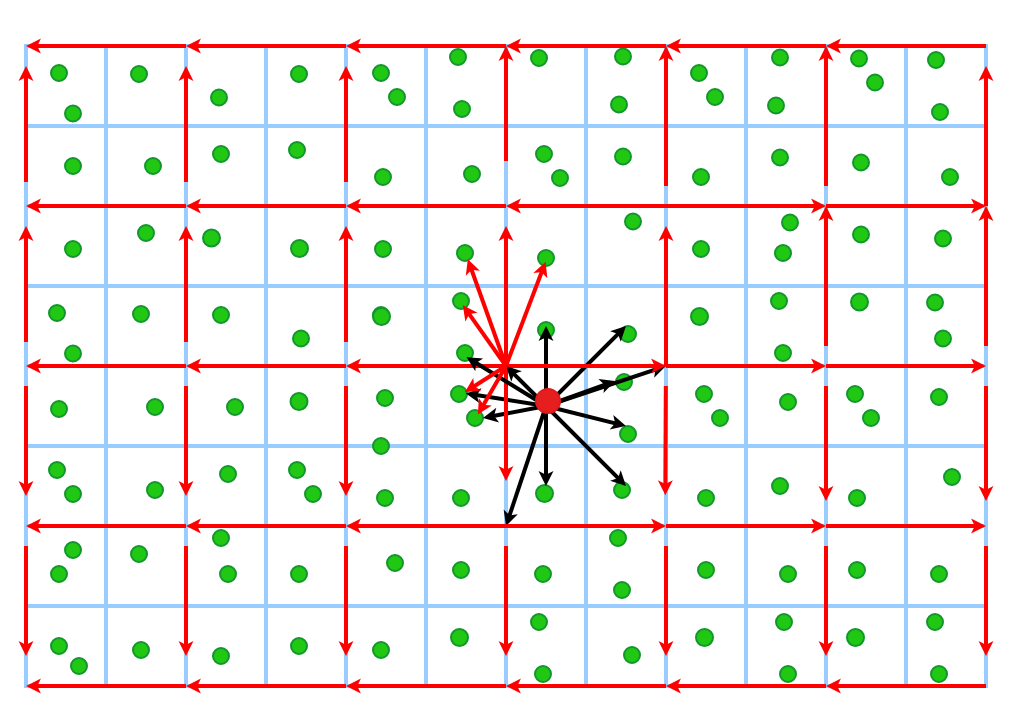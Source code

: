 <mxfile version="24.2.5" type="github">
  <diagram name="Page-1" id="DraWhwrT-TS_uRacD182">
    <mxGraphModel dx="873" dy="514" grid="1" gridSize="10" guides="0" tooltips="1" connect="0" arrows="0" fold="1" page="1" pageScale="1" pageWidth="827" pageHeight="1169" math="0" shadow="0">
      <root>
        <mxCell id="0" />
        <mxCell id="1" parent="0" />
        <mxCell id="VTp4H3veCPO5L7dhnCd6-25" value="" style="shape=table;startSize=0;container=1;collapsible=0;childLayout=tableLayout;fontSize=16;strokeWidth=2;strokeColor=#99CCFF;movable=1;resizable=1;rotatable=1;deletable=1;editable=1;locked=0;connectable=1;" parent="1" vertex="1">
          <mxGeometry x="520" y="280" width="120" height="120" as="geometry" />
        </mxCell>
        <mxCell id="VTp4H3veCPO5L7dhnCd6-26" value="" style="shape=tableRow;horizontal=0;startSize=0;swimlaneHead=0;swimlaneBody=0;strokeColor=inherit;top=0;left=0;bottom=0;right=0;collapsible=0;dropTarget=0;fillColor=none;points=[[0,0.5],[1,0.5]];portConstraint=eastwest;fontSize=16;movable=1;resizable=1;rotatable=1;deletable=1;editable=1;locked=0;connectable=1;" parent="VTp4H3veCPO5L7dhnCd6-25" vertex="1">
          <mxGeometry width="120" height="40" as="geometry" />
        </mxCell>
        <mxCell id="VTp4H3veCPO5L7dhnCd6-27" value="" style="shape=partialRectangle;html=1;whiteSpace=wrap;connectable=1;strokeColor=inherit;overflow=hidden;fillColor=none;top=0;left=0;bottom=0;right=0;pointerEvents=1;fontSize=16;movable=1;resizable=1;rotatable=1;deletable=1;editable=1;locked=0;" parent="VTp4H3veCPO5L7dhnCd6-26" vertex="1">
          <mxGeometry width="40" height="40" as="geometry">
            <mxRectangle width="40" height="40" as="alternateBounds" />
          </mxGeometry>
        </mxCell>
        <mxCell id="VTp4H3veCPO5L7dhnCd6-28" value="" style="shape=partialRectangle;html=1;whiteSpace=wrap;connectable=1;strokeColor=inherit;overflow=hidden;fillColor=none;top=0;left=0;bottom=0;right=0;pointerEvents=1;fontSize=16;movable=1;resizable=1;rotatable=1;deletable=1;editable=1;locked=0;" parent="VTp4H3veCPO5L7dhnCd6-26" vertex="1">
          <mxGeometry x="40" width="40" height="40" as="geometry">
            <mxRectangle width="40" height="40" as="alternateBounds" />
          </mxGeometry>
        </mxCell>
        <mxCell id="VTp4H3veCPO5L7dhnCd6-29" value="" style="shape=partialRectangle;html=1;whiteSpace=wrap;connectable=1;strokeColor=inherit;overflow=hidden;fillColor=none;top=0;left=0;bottom=0;right=0;pointerEvents=1;fontSize=16;movable=1;resizable=1;rotatable=1;deletable=1;editable=1;locked=0;" parent="VTp4H3veCPO5L7dhnCd6-26" vertex="1">
          <mxGeometry x="80" width="40" height="40" as="geometry">
            <mxRectangle width="40" height="40" as="alternateBounds" />
          </mxGeometry>
        </mxCell>
        <mxCell id="VTp4H3veCPO5L7dhnCd6-30" value="" style="shape=tableRow;horizontal=0;startSize=0;swimlaneHead=0;swimlaneBody=0;strokeColor=inherit;top=0;left=0;bottom=0;right=0;collapsible=0;dropTarget=0;fillColor=none;points=[[0,0.5],[1,0.5]];portConstraint=eastwest;fontSize=16;movable=1;resizable=1;rotatable=1;deletable=1;editable=1;locked=0;connectable=1;" parent="VTp4H3veCPO5L7dhnCd6-25" vertex="1">
          <mxGeometry y="40" width="120" height="40" as="geometry" />
        </mxCell>
        <mxCell id="VTp4H3veCPO5L7dhnCd6-31" value="" style="shape=partialRectangle;html=1;whiteSpace=wrap;connectable=1;strokeColor=inherit;overflow=hidden;fillColor=none;top=0;left=0;bottom=0;right=0;pointerEvents=1;fontSize=16;movable=1;resizable=1;rotatable=1;deletable=1;editable=1;locked=0;" parent="VTp4H3veCPO5L7dhnCd6-30" vertex="1">
          <mxGeometry width="40" height="40" as="geometry">
            <mxRectangle width="40" height="40" as="alternateBounds" />
          </mxGeometry>
        </mxCell>
        <mxCell id="VTp4H3veCPO5L7dhnCd6-32" value="" style="shape=partialRectangle;html=1;whiteSpace=wrap;connectable=1;strokeColor=inherit;overflow=hidden;fillColor=none;top=0;left=0;bottom=0;right=0;pointerEvents=1;fontSize=16;movable=1;resizable=1;rotatable=1;deletable=1;editable=1;locked=0;" parent="VTp4H3veCPO5L7dhnCd6-30" vertex="1">
          <mxGeometry x="40" width="40" height="40" as="geometry">
            <mxRectangle width="40" height="40" as="alternateBounds" />
          </mxGeometry>
        </mxCell>
        <mxCell id="VTp4H3veCPO5L7dhnCd6-33" value="" style="shape=partialRectangle;html=1;whiteSpace=wrap;connectable=1;strokeColor=inherit;overflow=hidden;fillColor=none;top=0;left=0;bottom=0;right=0;pointerEvents=1;fontSize=16;movable=1;resizable=1;rotatable=1;deletable=1;editable=1;locked=0;" parent="VTp4H3veCPO5L7dhnCd6-30" vertex="1">
          <mxGeometry x="80" width="40" height="40" as="geometry">
            <mxRectangle width="40" height="40" as="alternateBounds" />
          </mxGeometry>
        </mxCell>
        <mxCell id="VTp4H3veCPO5L7dhnCd6-34" value="" style="shape=tableRow;horizontal=0;startSize=0;swimlaneHead=0;swimlaneBody=0;strokeColor=inherit;top=0;left=0;bottom=0;right=0;collapsible=0;dropTarget=0;fillColor=none;points=[[0,0.5],[1,0.5]];portConstraint=eastwest;fontSize=16;movable=1;resizable=1;rotatable=1;deletable=1;editable=1;locked=0;connectable=1;" parent="VTp4H3veCPO5L7dhnCd6-25" vertex="1">
          <mxGeometry y="80" width="120" height="40" as="geometry" />
        </mxCell>
        <mxCell id="VTp4H3veCPO5L7dhnCd6-35" value="" style="shape=partialRectangle;html=1;whiteSpace=wrap;connectable=1;strokeColor=inherit;overflow=hidden;fillColor=none;top=0;left=0;bottom=0;right=0;pointerEvents=1;fontSize=16;movable=1;resizable=1;rotatable=1;deletable=1;editable=1;locked=0;" parent="VTp4H3veCPO5L7dhnCd6-34" vertex="1">
          <mxGeometry width="40" height="40" as="geometry">
            <mxRectangle width="40" height="40" as="alternateBounds" />
          </mxGeometry>
        </mxCell>
        <mxCell id="VTp4H3veCPO5L7dhnCd6-36" value="" style="shape=partialRectangle;html=1;whiteSpace=wrap;connectable=1;strokeColor=inherit;overflow=hidden;fillColor=none;top=0;left=0;bottom=0;right=0;pointerEvents=1;fontSize=16;movable=1;resizable=1;rotatable=1;deletable=1;editable=1;locked=0;" parent="VTp4H3veCPO5L7dhnCd6-34" vertex="1">
          <mxGeometry x="40" width="40" height="40" as="geometry">
            <mxRectangle width="40" height="40" as="alternateBounds" />
          </mxGeometry>
        </mxCell>
        <mxCell id="VTp4H3veCPO5L7dhnCd6-37" value="" style="shape=partialRectangle;html=1;whiteSpace=wrap;connectable=1;strokeColor=inherit;overflow=hidden;fillColor=none;top=0;left=0;bottom=0;right=0;pointerEvents=1;fontSize=16;movable=1;resizable=1;rotatable=1;deletable=1;editable=1;locked=0;" parent="VTp4H3veCPO5L7dhnCd6-34" vertex="1">
          <mxGeometry x="80" width="40" height="40" as="geometry">
            <mxRectangle width="40" height="40" as="alternateBounds" />
          </mxGeometry>
        </mxCell>
        <mxCell id="VTp4H3veCPO5L7dhnCd6-38" value="" style="shape=table;startSize=0;container=1;collapsible=0;childLayout=tableLayout;fontSize=16;strokeWidth=2;strokeColor=#99CCFF;movable=1;resizable=1;rotatable=1;deletable=1;editable=1;locked=0;connectable=1;" parent="1" vertex="1">
          <mxGeometry x="640" y="280" width="120" height="120" as="geometry" />
        </mxCell>
        <mxCell id="VTp4H3veCPO5L7dhnCd6-39" value="" style="shape=tableRow;horizontal=0;startSize=0;swimlaneHead=0;swimlaneBody=0;strokeColor=inherit;top=0;left=0;bottom=0;right=0;collapsible=0;dropTarget=0;fillColor=none;points=[[0,0.5],[1,0.5]];portConstraint=eastwest;fontSize=16;movable=1;resizable=1;rotatable=1;deletable=1;editable=1;locked=0;connectable=1;" parent="VTp4H3veCPO5L7dhnCd6-38" vertex="1">
          <mxGeometry width="120" height="40" as="geometry" />
        </mxCell>
        <mxCell id="VTp4H3veCPO5L7dhnCd6-40" value="" style="shape=partialRectangle;html=1;whiteSpace=wrap;connectable=1;strokeColor=inherit;overflow=hidden;fillColor=none;top=0;left=0;bottom=0;right=0;pointerEvents=1;fontSize=16;movable=1;resizable=1;rotatable=1;deletable=1;editable=1;locked=0;" parent="VTp4H3veCPO5L7dhnCd6-39" vertex="1">
          <mxGeometry width="40" height="40" as="geometry">
            <mxRectangle width="40" height="40" as="alternateBounds" />
          </mxGeometry>
        </mxCell>
        <mxCell id="VTp4H3veCPO5L7dhnCd6-41" value="" style="shape=partialRectangle;html=1;whiteSpace=wrap;connectable=1;strokeColor=inherit;overflow=hidden;fillColor=none;top=0;left=0;bottom=0;right=0;pointerEvents=1;fontSize=16;movable=1;resizable=1;rotatable=1;deletable=1;editable=1;locked=0;" parent="VTp4H3veCPO5L7dhnCd6-39" vertex="1">
          <mxGeometry x="40" width="40" height="40" as="geometry">
            <mxRectangle width="40" height="40" as="alternateBounds" />
          </mxGeometry>
        </mxCell>
        <mxCell id="VTp4H3veCPO5L7dhnCd6-42" value="" style="shape=partialRectangle;html=1;whiteSpace=wrap;connectable=1;strokeColor=inherit;overflow=hidden;fillColor=none;top=0;left=0;bottom=0;right=0;pointerEvents=1;fontSize=16;movable=1;resizable=1;rotatable=1;deletable=1;editable=1;locked=0;" parent="VTp4H3veCPO5L7dhnCd6-39" vertex="1">
          <mxGeometry x="80" width="40" height="40" as="geometry">
            <mxRectangle width="40" height="40" as="alternateBounds" />
          </mxGeometry>
        </mxCell>
        <mxCell id="VTp4H3veCPO5L7dhnCd6-43" value="" style="shape=tableRow;horizontal=0;startSize=0;swimlaneHead=0;swimlaneBody=0;strokeColor=inherit;top=0;left=0;bottom=0;right=0;collapsible=0;dropTarget=0;fillColor=none;points=[[0,0.5],[1,0.5]];portConstraint=eastwest;fontSize=16;movable=1;resizable=1;rotatable=1;deletable=1;editable=1;locked=0;connectable=1;" parent="VTp4H3veCPO5L7dhnCd6-38" vertex="1">
          <mxGeometry y="40" width="120" height="40" as="geometry" />
        </mxCell>
        <mxCell id="VTp4H3veCPO5L7dhnCd6-44" value="" style="shape=partialRectangle;html=1;whiteSpace=wrap;connectable=1;strokeColor=inherit;overflow=hidden;fillColor=none;top=0;left=0;bottom=0;right=0;pointerEvents=1;fontSize=16;movable=1;resizable=1;rotatable=1;deletable=1;editable=1;locked=0;" parent="VTp4H3veCPO5L7dhnCd6-43" vertex="1">
          <mxGeometry width="40" height="40" as="geometry">
            <mxRectangle width="40" height="40" as="alternateBounds" />
          </mxGeometry>
        </mxCell>
        <mxCell id="VTp4H3veCPO5L7dhnCd6-45" value="" style="shape=partialRectangle;html=1;whiteSpace=wrap;connectable=1;strokeColor=inherit;overflow=hidden;fillColor=none;top=0;left=0;bottom=0;right=0;pointerEvents=1;fontSize=16;movable=1;resizable=1;rotatable=1;deletable=1;editable=1;locked=0;" parent="VTp4H3veCPO5L7dhnCd6-43" vertex="1">
          <mxGeometry x="40" width="40" height="40" as="geometry">
            <mxRectangle width="40" height="40" as="alternateBounds" />
          </mxGeometry>
        </mxCell>
        <mxCell id="VTp4H3veCPO5L7dhnCd6-46" value="" style="shape=partialRectangle;html=1;whiteSpace=wrap;connectable=1;strokeColor=inherit;overflow=hidden;fillColor=none;top=0;left=0;bottom=0;right=0;pointerEvents=1;fontSize=16;movable=1;resizable=1;rotatable=1;deletable=1;editable=1;locked=0;" parent="VTp4H3veCPO5L7dhnCd6-43" vertex="1">
          <mxGeometry x="80" width="40" height="40" as="geometry">
            <mxRectangle width="40" height="40" as="alternateBounds" />
          </mxGeometry>
        </mxCell>
        <mxCell id="VTp4H3veCPO5L7dhnCd6-47" value="" style="shape=tableRow;horizontal=0;startSize=0;swimlaneHead=0;swimlaneBody=0;strokeColor=inherit;top=0;left=0;bottom=0;right=0;collapsible=0;dropTarget=0;fillColor=none;points=[[0,0.5],[1,0.5]];portConstraint=eastwest;fontSize=16;movable=1;resizable=1;rotatable=1;deletable=1;editable=1;locked=0;connectable=1;" parent="VTp4H3veCPO5L7dhnCd6-38" vertex="1">
          <mxGeometry y="80" width="120" height="40" as="geometry" />
        </mxCell>
        <mxCell id="VTp4H3veCPO5L7dhnCd6-48" value="" style="shape=partialRectangle;html=1;whiteSpace=wrap;connectable=1;strokeColor=inherit;overflow=hidden;fillColor=none;top=0;left=0;bottom=0;right=0;pointerEvents=1;fontSize=16;movable=1;resizable=1;rotatable=1;deletable=1;editable=1;locked=0;" parent="VTp4H3veCPO5L7dhnCd6-47" vertex="1">
          <mxGeometry width="40" height="40" as="geometry">
            <mxRectangle width="40" height="40" as="alternateBounds" />
          </mxGeometry>
        </mxCell>
        <mxCell id="VTp4H3veCPO5L7dhnCd6-49" value="" style="shape=partialRectangle;html=1;whiteSpace=wrap;connectable=1;strokeColor=inherit;overflow=hidden;fillColor=none;top=0;left=0;bottom=0;right=0;pointerEvents=1;fontSize=16;movable=1;resizable=1;rotatable=1;deletable=1;editable=1;locked=0;" parent="VTp4H3veCPO5L7dhnCd6-47" vertex="1">
          <mxGeometry x="40" width="40" height="40" as="geometry">
            <mxRectangle width="40" height="40" as="alternateBounds" />
          </mxGeometry>
        </mxCell>
        <mxCell id="VTp4H3veCPO5L7dhnCd6-50" value="" style="shape=partialRectangle;html=1;whiteSpace=wrap;connectable=1;strokeColor=inherit;overflow=hidden;fillColor=none;top=0;left=0;bottom=0;right=0;pointerEvents=1;fontSize=16;movable=1;resizable=1;rotatable=1;deletable=1;editable=1;locked=0;" parent="VTp4H3veCPO5L7dhnCd6-47" vertex="1">
          <mxGeometry x="80" width="40" height="40" as="geometry">
            <mxRectangle width="40" height="40" as="alternateBounds" />
          </mxGeometry>
        </mxCell>
        <mxCell id="VTp4H3veCPO5L7dhnCd6-51" value="" style="shape=table;startSize=0;container=1;collapsible=0;childLayout=tableLayout;fontSize=16;strokeWidth=2;strokeColor=#99CCFF;movable=1;resizable=1;rotatable=1;deletable=1;editable=1;locked=0;connectable=1;" parent="1" vertex="1">
          <mxGeometry x="760" y="280" width="120" height="120" as="geometry" />
        </mxCell>
        <mxCell id="VTp4H3veCPO5L7dhnCd6-52" value="" style="shape=tableRow;horizontal=0;startSize=0;swimlaneHead=0;swimlaneBody=0;strokeColor=inherit;top=0;left=0;bottom=0;right=0;collapsible=0;dropTarget=0;fillColor=none;points=[[0,0.5],[1,0.5]];portConstraint=eastwest;fontSize=16;movable=1;resizable=1;rotatable=1;deletable=1;editable=1;locked=0;connectable=1;" parent="VTp4H3veCPO5L7dhnCd6-51" vertex="1">
          <mxGeometry width="120" height="40" as="geometry" />
        </mxCell>
        <mxCell id="VTp4H3veCPO5L7dhnCd6-53" value="" style="shape=partialRectangle;html=1;whiteSpace=wrap;connectable=1;strokeColor=inherit;overflow=hidden;fillColor=none;top=0;left=0;bottom=0;right=0;pointerEvents=1;fontSize=16;movable=1;resizable=1;rotatable=1;deletable=1;editable=1;locked=0;" parent="VTp4H3veCPO5L7dhnCd6-52" vertex="1">
          <mxGeometry width="40" height="40" as="geometry">
            <mxRectangle width="40" height="40" as="alternateBounds" />
          </mxGeometry>
        </mxCell>
        <mxCell id="VTp4H3veCPO5L7dhnCd6-54" value="" style="shape=partialRectangle;html=1;whiteSpace=wrap;connectable=1;strokeColor=inherit;overflow=hidden;fillColor=none;top=0;left=0;bottom=0;right=0;pointerEvents=1;fontSize=16;movable=1;resizable=1;rotatable=1;deletable=1;editable=1;locked=0;" parent="VTp4H3veCPO5L7dhnCd6-52" vertex="1">
          <mxGeometry x="40" width="40" height="40" as="geometry">
            <mxRectangle width="40" height="40" as="alternateBounds" />
          </mxGeometry>
        </mxCell>
        <mxCell id="VTp4H3veCPO5L7dhnCd6-55" value="" style="shape=partialRectangle;html=1;whiteSpace=wrap;connectable=1;strokeColor=inherit;overflow=hidden;fillColor=none;top=0;left=0;bottom=0;right=0;pointerEvents=1;fontSize=16;movable=1;resizable=1;rotatable=1;deletable=1;editable=1;locked=0;" parent="VTp4H3veCPO5L7dhnCd6-52" vertex="1">
          <mxGeometry x="80" width="40" height="40" as="geometry">
            <mxRectangle width="40" height="40" as="alternateBounds" />
          </mxGeometry>
        </mxCell>
        <mxCell id="VTp4H3veCPO5L7dhnCd6-56" value="" style="shape=tableRow;horizontal=0;startSize=0;swimlaneHead=0;swimlaneBody=0;strokeColor=inherit;top=0;left=0;bottom=0;right=0;collapsible=0;dropTarget=0;fillColor=none;points=[[0,0.5],[1,0.5]];portConstraint=eastwest;fontSize=16;movable=1;resizable=1;rotatable=1;deletable=1;editable=1;locked=0;connectable=1;" parent="VTp4H3veCPO5L7dhnCd6-51" vertex="1">
          <mxGeometry y="40" width="120" height="40" as="geometry" />
        </mxCell>
        <mxCell id="VTp4H3veCPO5L7dhnCd6-57" value="" style="shape=partialRectangle;html=1;whiteSpace=wrap;connectable=1;strokeColor=inherit;overflow=hidden;fillColor=none;top=0;left=0;bottom=0;right=0;pointerEvents=1;fontSize=16;movable=1;resizable=1;rotatable=1;deletable=1;editable=1;locked=0;" parent="VTp4H3veCPO5L7dhnCd6-56" vertex="1">
          <mxGeometry width="40" height="40" as="geometry">
            <mxRectangle width="40" height="40" as="alternateBounds" />
          </mxGeometry>
        </mxCell>
        <mxCell id="VTp4H3veCPO5L7dhnCd6-58" value="" style="shape=partialRectangle;html=1;whiteSpace=wrap;connectable=1;strokeColor=inherit;overflow=hidden;fillColor=none;top=0;left=0;bottom=0;right=0;pointerEvents=1;fontSize=16;movable=1;resizable=1;rotatable=1;deletable=1;editable=1;locked=0;" parent="VTp4H3veCPO5L7dhnCd6-56" vertex="1">
          <mxGeometry x="40" width="40" height="40" as="geometry">
            <mxRectangle width="40" height="40" as="alternateBounds" />
          </mxGeometry>
        </mxCell>
        <mxCell id="VTp4H3veCPO5L7dhnCd6-59" value="" style="shape=partialRectangle;html=1;whiteSpace=wrap;connectable=1;strokeColor=inherit;overflow=hidden;fillColor=none;top=0;left=0;bottom=0;right=0;pointerEvents=1;fontSize=16;movable=1;resizable=1;rotatable=1;deletable=1;editable=1;locked=0;" parent="VTp4H3veCPO5L7dhnCd6-56" vertex="1">
          <mxGeometry x="80" width="40" height="40" as="geometry">
            <mxRectangle width="40" height="40" as="alternateBounds" />
          </mxGeometry>
        </mxCell>
        <mxCell id="VTp4H3veCPO5L7dhnCd6-60" value="" style="shape=tableRow;horizontal=0;startSize=0;swimlaneHead=0;swimlaneBody=0;strokeColor=inherit;top=0;left=0;bottom=0;right=0;collapsible=0;dropTarget=0;fillColor=none;points=[[0,0.5],[1,0.5]];portConstraint=eastwest;fontSize=16;movable=1;resizable=1;rotatable=1;deletable=1;editable=1;locked=0;connectable=1;" parent="VTp4H3veCPO5L7dhnCd6-51" vertex="1">
          <mxGeometry y="80" width="120" height="40" as="geometry" />
        </mxCell>
        <mxCell id="VTp4H3veCPO5L7dhnCd6-61" value="" style="shape=partialRectangle;html=1;whiteSpace=wrap;connectable=1;strokeColor=inherit;overflow=hidden;fillColor=none;top=0;left=0;bottom=0;right=0;pointerEvents=1;fontSize=16;movable=1;resizable=1;rotatable=1;deletable=1;editable=1;locked=0;" parent="VTp4H3veCPO5L7dhnCd6-60" vertex="1">
          <mxGeometry width="40" height="40" as="geometry">
            <mxRectangle width="40" height="40" as="alternateBounds" />
          </mxGeometry>
        </mxCell>
        <mxCell id="VTp4H3veCPO5L7dhnCd6-62" value="" style="shape=partialRectangle;html=1;whiteSpace=wrap;connectable=1;strokeColor=inherit;overflow=hidden;fillColor=none;top=0;left=0;bottom=0;right=0;pointerEvents=1;fontSize=16;movable=1;resizable=1;rotatable=1;deletable=1;editable=1;locked=0;" parent="VTp4H3veCPO5L7dhnCd6-60" vertex="1">
          <mxGeometry x="40" width="40" height="40" as="geometry">
            <mxRectangle width="40" height="40" as="alternateBounds" />
          </mxGeometry>
        </mxCell>
        <mxCell id="VTp4H3veCPO5L7dhnCd6-63" value="" style="shape=partialRectangle;html=1;whiteSpace=wrap;connectable=1;strokeColor=inherit;overflow=hidden;fillColor=none;top=0;left=0;bottom=0;right=0;pointerEvents=1;fontSize=16;movable=1;resizable=1;rotatable=1;deletable=1;editable=1;locked=0;" parent="VTp4H3veCPO5L7dhnCd6-60" vertex="1">
          <mxGeometry x="80" width="40" height="40" as="geometry">
            <mxRectangle width="40" height="40" as="alternateBounds" />
          </mxGeometry>
        </mxCell>
        <mxCell id="VTp4H3veCPO5L7dhnCd6-64" value="" style="shape=table;startSize=0;container=1;collapsible=0;childLayout=tableLayout;fontSize=16;strokeWidth=2;strokeColor=#99CCFF;movable=1;resizable=1;rotatable=1;deletable=1;editable=1;locked=0;connectable=1;" parent="1" vertex="1">
          <mxGeometry x="880" y="280" width="120" height="120" as="geometry" />
        </mxCell>
        <mxCell id="VTp4H3veCPO5L7dhnCd6-65" value="" style="shape=tableRow;horizontal=0;startSize=0;swimlaneHead=0;swimlaneBody=0;strokeColor=inherit;top=0;left=0;bottom=0;right=0;collapsible=0;dropTarget=0;fillColor=none;points=[[0,0.5],[1,0.5]];portConstraint=eastwest;fontSize=16;movable=1;resizable=1;rotatable=1;deletable=1;editable=1;locked=0;connectable=1;" parent="VTp4H3veCPO5L7dhnCd6-64" vertex="1">
          <mxGeometry width="120" height="40" as="geometry" />
        </mxCell>
        <mxCell id="VTp4H3veCPO5L7dhnCd6-66" value="" style="shape=partialRectangle;html=1;whiteSpace=wrap;connectable=1;strokeColor=inherit;overflow=hidden;fillColor=none;top=0;left=0;bottom=0;right=0;pointerEvents=1;fontSize=16;movable=1;resizable=1;rotatable=1;deletable=1;editable=1;locked=0;" parent="VTp4H3veCPO5L7dhnCd6-65" vertex="1">
          <mxGeometry width="40" height="40" as="geometry">
            <mxRectangle width="40" height="40" as="alternateBounds" />
          </mxGeometry>
        </mxCell>
        <mxCell id="VTp4H3veCPO5L7dhnCd6-67" value="" style="shape=partialRectangle;html=1;whiteSpace=wrap;connectable=1;strokeColor=inherit;overflow=hidden;fillColor=none;top=0;left=0;bottom=0;right=0;pointerEvents=1;fontSize=16;movable=1;resizable=1;rotatable=1;deletable=1;editable=1;locked=0;" parent="VTp4H3veCPO5L7dhnCd6-65" vertex="1">
          <mxGeometry x="40" width="40" height="40" as="geometry">
            <mxRectangle width="40" height="40" as="alternateBounds" />
          </mxGeometry>
        </mxCell>
        <mxCell id="VTp4H3veCPO5L7dhnCd6-68" value="" style="shape=partialRectangle;html=1;whiteSpace=wrap;connectable=1;strokeColor=inherit;overflow=hidden;fillColor=none;top=0;left=0;bottom=0;right=0;pointerEvents=1;fontSize=16;movable=1;resizable=1;rotatable=1;deletable=1;editable=1;locked=0;" parent="VTp4H3veCPO5L7dhnCd6-65" vertex="1">
          <mxGeometry x="80" width="40" height="40" as="geometry">
            <mxRectangle width="40" height="40" as="alternateBounds" />
          </mxGeometry>
        </mxCell>
        <mxCell id="VTp4H3veCPO5L7dhnCd6-69" value="" style="shape=tableRow;horizontal=0;startSize=0;swimlaneHead=0;swimlaneBody=0;strokeColor=inherit;top=0;left=0;bottom=0;right=0;collapsible=0;dropTarget=0;fillColor=none;points=[[0,0.5],[1,0.5]];portConstraint=eastwest;fontSize=16;movable=1;resizable=1;rotatable=1;deletable=1;editable=1;locked=0;connectable=1;" parent="VTp4H3veCPO5L7dhnCd6-64" vertex="1">
          <mxGeometry y="40" width="120" height="40" as="geometry" />
        </mxCell>
        <mxCell id="VTp4H3veCPO5L7dhnCd6-70" value="" style="shape=partialRectangle;html=1;whiteSpace=wrap;connectable=1;strokeColor=inherit;overflow=hidden;fillColor=none;top=0;left=0;bottom=0;right=0;pointerEvents=1;fontSize=16;movable=1;resizable=1;rotatable=1;deletable=1;editable=1;locked=0;" parent="VTp4H3veCPO5L7dhnCd6-69" vertex="1">
          <mxGeometry width="40" height="40" as="geometry">
            <mxRectangle width="40" height="40" as="alternateBounds" />
          </mxGeometry>
        </mxCell>
        <mxCell id="VTp4H3veCPO5L7dhnCd6-71" value="" style="shape=partialRectangle;html=1;whiteSpace=wrap;connectable=1;strokeColor=inherit;overflow=hidden;fillColor=none;top=0;left=0;bottom=0;right=0;pointerEvents=1;fontSize=16;movable=1;resizable=1;rotatable=1;deletable=1;editable=1;locked=0;" parent="VTp4H3veCPO5L7dhnCd6-69" vertex="1">
          <mxGeometry x="40" width="40" height="40" as="geometry">
            <mxRectangle width="40" height="40" as="alternateBounds" />
          </mxGeometry>
        </mxCell>
        <mxCell id="VTp4H3veCPO5L7dhnCd6-72" value="" style="shape=partialRectangle;html=1;whiteSpace=wrap;connectable=1;strokeColor=inherit;overflow=hidden;fillColor=none;top=0;left=0;bottom=0;right=0;pointerEvents=1;fontSize=16;movable=1;resizable=1;rotatable=1;deletable=1;editable=1;locked=0;" parent="VTp4H3veCPO5L7dhnCd6-69" vertex="1">
          <mxGeometry x="80" width="40" height="40" as="geometry">
            <mxRectangle width="40" height="40" as="alternateBounds" />
          </mxGeometry>
        </mxCell>
        <mxCell id="VTp4H3veCPO5L7dhnCd6-73" value="" style="shape=tableRow;horizontal=0;startSize=0;swimlaneHead=0;swimlaneBody=0;strokeColor=inherit;top=0;left=0;bottom=0;right=0;collapsible=0;dropTarget=0;fillColor=none;points=[[0,0.5],[1,0.5]];portConstraint=eastwest;fontSize=16;movable=1;resizable=1;rotatable=1;deletable=1;editable=1;locked=0;connectable=1;" parent="VTp4H3veCPO5L7dhnCd6-64" vertex="1">
          <mxGeometry y="80" width="120" height="40" as="geometry" />
        </mxCell>
        <mxCell id="VTp4H3veCPO5L7dhnCd6-74" value="" style="shape=partialRectangle;html=1;whiteSpace=wrap;connectable=1;strokeColor=inherit;overflow=hidden;fillColor=none;top=0;left=0;bottom=0;right=0;pointerEvents=1;fontSize=16;movable=1;resizable=1;rotatable=1;deletable=1;editable=1;locked=0;" parent="VTp4H3veCPO5L7dhnCd6-73" vertex="1">
          <mxGeometry width="40" height="40" as="geometry">
            <mxRectangle width="40" height="40" as="alternateBounds" />
          </mxGeometry>
        </mxCell>
        <mxCell id="VTp4H3veCPO5L7dhnCd6-75" value="" style="shape=partialRectangle;html=1;whiteSpace=wrap;connectable=1;strokeColor=inherit;overflow=hidden;fillColor=none;top=0;left=0;bottom=0;right=0;pointerEvents=1;fontSize=16;movable=1;resizable=1;rotatable=1;deletable=1;editable=1;locked=0;" parent="VTp4H3veCPO5L7dhnCd6-73" vertex="1">
          <mxGeometry x="40" width="40" height="40" as="geometry">
            <mxRectangle width="40" height="40" as="alternateBounds" />
          </mxGeometry>
        </mxCell>
        <mxCell id="VTp4H3veCPO5L7dhnCd6-76" value="" style="shape=partialRectangle;html=1;whiteSpace=wrap;connectable=1;strokeColor=inherit;overflow=hidden;fillColor=none;top=0;left=0;bottom=0;right=0;pointerEvents=1;fontSize=16;movable=1;resizable=1;rotatable=1;deletable=1;editable=1;locked=0;" parent="VTp4H3veCPO5L7dhnCd6-73" vertex="1">
          <mxGeometry x="80" width="40" height="40" as="geometry">
            <mxRectangle width="40" height="40" as="alternateBounds" />
          </mxGeometry>
        </mxCell>
        <mxCell id="VTp4H3veCPO5L7dhnCd6-77" value="" style="shape=table;startSize=0;container=1;collapsible=0;childLayout=tableLayout;fontSize=16;strokeWidth=2;strokeColor=#99CCFF;movable=1;resizable=1;rotatable=1;deletable=1;editable=1;locked=0;connectable=1;" parent="1" vertex="1">
          <mxGeometry x="520" y="400" width="120" height="120" as="geometry" />
        </mxCell>
        <mxCell id="VTp4H3veCPO5L7dhnCd6-78" value="" style="shape=tableRow;horizontal=0;startSize=0;swimlaneHead=0;swimlaneBody=0;strokeColor=inherit;top=0;left=0;bottom=0;right=0;collapsible=0;dropTarget=0;fillColor=none;points=[[0,0.5],[1,0.5]];portConstraint=eastwest;fontSize=16;movable=1;resizable=1;rotatable=1;deletable=1;editable=1;locked=0;connectable=1;" parent="VTp4H3veCPO5L7dhnCd6-77" vertex="1">
          <mxGeometry width="120" height="40" as="geometry" />
        </mxCell>
        <mxCell id="VTp4H3veCPO5L7dhnCd6-79" value="" style="shape=partialRectangle;html=1;whiteSpace=wrap;connectable=1;strokeColor=inherit;overflow=hidden;fillColor=none;top=0;left=0;bottom=0;right=0;pointerEvents=1;fontSize=16;movable=1;resizable=1;rotatable=1;deletable=1;editable=1;locked=0;" parent="VTp4H3veCPO5L7dhnCd6-78" vertex="1">
          <mxGeometry width="40" height="40" as="geometry">
            <mxRectangle width="40" height="40" as="alternateBounds" />
          </mxGeometry>
        </mxCell>
        <mxCell id="VTp4H3veCPO5L7dhnCd6-80" value="" style="shape=partialRectangle;html=1;whiteSpace=wrap;connectable=1;strokeColor=inherit;overflow=hidden;fillColor=none;top=0;left=0;bottom=0;right=0;pointerEvents=1;fontSize=16;movable=1;resizable=1;rotatable=1;deletable=1;editable=1;locked=0;" parent="VTp4H3veCPO5L7dhnCd6-78" vertex="1">
          <mxGeometry x="40" width="40" height="40" as="geometry">
            <mxRectangle width="40" height="40" as="alternateBounds" />
          </mxGeometry>
        </mxCell>
        <mxCell id="VTp4H3veCPO5L7dhnCd6-81" value="" style="shape=partialRectangle;html=1;whiteSpace=wrap;connectable=1;strokeColor=inherit;overflow=hidden;fillColor=none;top=0;left=0;bottom=0;right=0;pointerEvents=1;fontSize=16;movable=1;resizable=1;rotatable=1;deletable=1;editable=1;locked=0;" parent="VTp4H3veCPO5L7dhnCd6-78" vertex="1">
          <mxGeometry x="80" width="40" height="40" as="geometry">
            <mxRectangle width="40" height="40" as="alternateBounds" />
          </mxGeometry>
        </mxCell>
        <mxCell id="VTp4H3veCPO5L7dhnCd6-82" value="" style="shape=tableRow;horizontal=0;startSize=0;swimlaneHead=0;swimlaneBody=0;strokeColor=inherit;top=0;left=0;bottom=0;right=0;collapsible=0;dropTarget=0;fillColor=none;points=[[0,0.5],[1,0.5]];portConstraint=eastwest;fontSize=16;movable=1;resizable=1;rotatable=1;deletable=1;editable=1;locked=0;connectable=1;" parent="VTp4H3veCPO5L7dhnCd6-77" vertex="1">
          <mxGeometry y="40" width="120" height="40" as="geometry" />
        </mxCell>
        <mxCell id="VTp4H3veCPO5L7dhnCd6-83" value="" style="shape=partialRectangle;html=1;whiteSpace=wrap;connectable=1;strokeColor=inherit;overflow=hidden;fillColor=none;top=0;left=0;bottom=0;right=0;pointerEvents=1;fontSize=16;movable=1;resizable=1;rotatable=1;deletable=1;editable=1;locked=0;" parent="VTp4H3veCPO5L7dhnCd6-82" vertex="1">
          <mxGeometry width="40" height="40" as="geometry">
            <mxRectangle width="40" height="40" as="alternateBounds" />
          </mxGeometry>
        </mxCell>
        <mxCell id="VTp4H3veCPO5L7dhnCd6-84" value="" style="shape=partialRectangle;html=1;whiteSpace=wrap;connectable=1;strokeColor=inherit;overflow=hidden;fillColor=none;top=0;left=0;bottom=0;right=0;pointerEvents=1;fontSize=16;movable=1;resizable=1;rotatable=1;deletable=1;editable=1;locked=0;" parent="VTp4H3veCPO5L7dhnCd6-82" vertex="1">
          <mxGeometry x="40" width="40" height="40" as="geometry">
            <mxRectangle width="40" height="40" as="alternateBounds" />
          </mxGeometry>
        </mxCell>
        <mxCell id="VTp4H3veCPO5L7dhnCd6-85" value="" style="shape=partialRectangle;html=1;whiteSpace=wrap;connectable=1;strokeColor=inherit;overflow=hidden;fillColor=none;top=0;left=0;bottom=0;right=0;pointerEvents=1;fontSize=16;movable=1;resizable=1;rotatable=1;deletable=1;editable=1;locked=0;" parent="VTp4H3veCPO5L7dhnCd6-82" vertex="1">
          <mxGeometry x="80" width="40" height="40" as="geometry">
            <mxRectangle width="40" height="40" as="alternateBounds" />
          </mxGeometry>
        </mxCell>
        <mxCell id="VTp4H3veCPO5L7dhnCd6-86" value="" style="shape=tableRow;horizontal=0;startSize=0;swimlaneHead=0;swimlaneBody=0;strokeColor=inherit;top=0;left=0;bottom=0;right=0;collapsible=0;dropTarget=0;fillColor=none;points=[[0,0.5],[1,0.5]];portConstraint=eastwest;fontSize=16;movable=1;resizable=1;rotatable=1;deletable=1;editable=1;locked=0;connectable=1;" parent="VTp4H3veCPO5L7dhnCd6-77" vertex="1">
          <mxGeometry y="80" width="120" height="40" as="geometry" />
        </mxCell>
        <mxCell id="VTp4H3veCPO5L7dhnCd6-87" value="" style="shape=partialRectangle;html=1;whiteSpace=wrap;connectable=1;strokeColor=inherit;overflow=hidden;fillColor=none;top=0;left=0;bottom=0;right=0;pointerEvents=1;fontSize=16;movable=1;resizable=1;rotatable=1;deletable=1;editable=1;locked=0;" parent="VTp4H3veCPO5L7dhnCd6-86" vertex="1">
          <mxGeometry width="40" height="40" as="geometry">
            <mxRectangle width="40" height="40" as="alternateBounds" />
          </mxGeometry>
        </mxCell>
        <mxCell id="VTp4H3veCPO5L7dhnCd6-88" value="" style="shape=partialRectangle;html=1;whiteSpace=wrap;connectable=1;strokeColor=inherit;overflow=hidden;fillColor=none;top=0;left=0;bottom=0;right=0;pointerEvents=1;fontSize=16;movable=1;resizable=1;rotatable=1;deletable=1;editable=1;locked=0;" parent="VTp4H3veCPO5L7dhnCd6-86" vertex="1">
          <mxGeometry x="40" width="40" height="40" as="geometry">
            <mxRectangle width="40" height="40" as="alternateBounds" />
          </mxGeometry>
        </mxCell>
        <mxCell id="VTp4H3veCPO5L7dhnCd6-89" value="" style="shape=partialRectangle;html=1;whiteSpace=wrap;connectable=1;strokeColor=inherit;overflow=hidden;fillColor=none;top=0;left=0;bottom=0;right=0;pointerEvents=1;fontSize=16;movable=1;resizable=1;rotatable=1;deletable=1;editable=1;locked=0;" parent="VTp4H3veCPO5L7dhnCd6-86" vertex="1">
          <mxGeometry x="80" width="40" height="40" as="geometry">
            <mxRectangle width="40" height="40" as="alternateBounds" />
          </mxGeometry>
        </mxCell>
        <mxCell id="VTp4H3veCPO5L7dhnCd6-90" value="" style="shape=table;startSize=0;container=1;collapsible=0;childLayout=tableLayout;fontSize=16;strokeWidth=2;strokeColor=#99CCFF;movable=1;resizable=1;rotatable=1;deletable=1;editable=1;locked=0;connectable=1;" parent="1" vertex="1">
          <mxGeometry x="640" y="400" width="120" height="120" as="geometry" />
        </mxCell>
        <mxCell id="VTp4H3veCPO5L7dhnCd6-91" value="" style="shape=tableRow;horizontal=0;startSize=0;swimlaneHead=0;swimlaneBody=0;strokeColor=inherit;top=0;left=0;bottom=0;right=0;collapsible=0;dropTarget=0;fillColor=none;points=[[0,0.5],[1,0.5]];portConstraint=eastwest;fontSize=16;movable=1;resizable=1;rotatable=1;deletable=1;editable=1;locked=0;connectable=1;" parent="VTp4H3veCPO5L7dhnCd6-90" vertex="1">
          <mxGeometry width="120" height="40" as="geometry" />
        </mxCell>
        <mxCell id="VTp4H3veCPO5L7dhnCd6-92" value="" style="shape=partialRectangle;html=1;whiteSpace=wrap;connectable=1;strokeColor=inherit;overflow=hidden;fillColor=none;top=0;left=0;bottom=0;right=0;pointerEvents=1;fontSize=16;movable=1;resizable=1;rotatable=1;deletable=1;editable=1;locked=0;" parent="VTp4H3veCPO5L7dhnCd6-91" vertex="1">
          <mxGeometry width="40" height="40" as="geometry">
            <mxRectangle width="40" height="40" as="alternateBounds" />
          </mxGeometry>
        </mxCell>
        <mxCell id="VTp4H3veCPO5L7dhnCd6-93" value="" style="shape=partialRectangle;html=1;whiteSpace=wrap;connectable=1;strokeColor=inherit;overflow=hidden;fillColor=none;top=0;left=0;bottom=0;right=0;pointerEvents=1;fontSize=16;movable=1;resizable=1;rotatable=1;deletable=1;editable=1;locked=0;" parent="VTp4H3veCPO5L7dhnCd6-91" vertex="1">
          <mxGeometry x="40" width="40" height="40" as="geometry">
            <mxRectangle width="40" height="40" as="alternateBounds" />
          </mxGeometry>
        </mxCell>
        <mxCell id="VTp4H3veCPO5L7dhnCd6-94" value="" style="shape=partialRectangle;html=1;whiteSpace=wrap;connectable=1;strokeColor=inherit;overflow=hidden;fillColor=none;top=0;left=0;bottom=0;right=0;pointerEvents=1;fontSize=16;movable=1;resizable=1;rotatable=1;deletable=1;editable=1;locked=0;" parent="VTp4H3veCPO5L7dhnCd6-91" vertex="1">
          <mxGeometry x="80" width="40" height="40" as="geometry">
            <mxRectangle width="40" height="40" as="alternateBounds" />
          </mxGeometry>
        </mxCell>
        <mxCell id="VTp4H3veCPO5L7dhnCd6-95" value="" style="shape=tableRow;horizontal=0;startSize=0;swimlaneHead=0;swimlaneBody=0;strokeColor=inherit;top=0;left=0;bottom=0;right=0;collapsible=0;dropTarget=0;fillColor=none;points=[[0,0.5],[1,0.5]];portConstraint=eastwest;fontSize=16;movable=1;resizable=1;rotatable=1;deletable=1;editable=1;locked=0;connectable=1;" parent="VTp4H3veCPO5L7dhnCd6-90" vertex="1">
          <mxGeometry y="40" width="120" height="40" as="geometry" />
        </mxCell>
        <mxCell id="VTp4H3veCPO5L7dhnCd6-96" value="" style="shape=partialRectangle;html=1;whiteSpace=wrap;connectable=1;strokeColor=inherit;overflow=hidden;fillColor=none;top=0;left=0;bottom=0;right=0;pointerEvents=1;fontSize=16;movable=1;resizable=1;rotatable=1;deletable=1;editable=1;locked=0;" parent="VTp4H3veCPO5L7dhnCd6-95" vertex="1">
          <mxGeometry width="40" height="40" as="geometry">
            <mxRectangle width="40" height="40" as="alternateBounds" />
          </mxGeometry>
        </mxCell>
        <mxCell id="VTp4H3veCPO5L7dhnCd6-97" value="" style="shape=partialRectangle;html=1;whiteSpace=wrap;connectable=1;strokeColor=inherit;overflow=hidden;fillColor=none;top=0;left=0;bottom=0;right=0;pointerEvents=1;fontSize=16;movable=1;resizable=1;rotatable=1;deletable=1;editable=1;locked=0;" parent="VTp4H3veCPO5L7dhnCd6-95" vertex="1">
          <mxGeometry x="40" width="40" height="40" as="geometry">
            <mxRectangle width="40" height="40" as="alternateBounds" />
          </mxGeometry>
        </mxCell>
        <mxCell id="VTp4H3veCPO5L7dhnCd6-98" value="" style="shape=partialRectangle;html=1;whiteSpace=wrap;connectable=1;strokeColor=inherit;overflow=hidden;fillColor=none;top=0;left=0;bottom=0;right=0;pointerEvents=1;fontSize=16;movable=1;resizable=1;rotatable=1;deletable=1;editable=1;locked=0;" parent="VTp4H3veCPO5L7dhnCd6-95" vertex="1">
          <mxGeometry x="80" width="40" height="40" as="geometry">
            <mxRectangle width="40" height="40" as="alternateBounds" />
          </mxGeometry>
        </mxCell>
        <mxCell id="VTp4H3veCPO5L7dhnCd6-99" value="" style="shape=tableRow;horizontal=0;startSize=0;swimlaneHead=0;swimlaneBody=0;strokeColor=inherit;top=0;left=0;bottom=0;right=0;collapsible=0;dropTarget=0;fillColor=none;points=[[0,0.5],[1,0.5]];portConstraint=eastwest;fontSize=16;movable=1;resizable=1;rotatable=1;deletable=1;editable=1;locked=0;connectable=1;" parent="VTp4H3veCPO5L7dhnCd6-90" vertex="1">
          <mxGeometry y="80" width="120" height="40" as="geometry" />
        </mxCell>
        <mxCell id="VTp4H3veCPO5L7dhnCd6-100" value="" style="shape=partialRectangle;html=1;whiteSpace=wrap;connectable=1;strokeColor=inherit;overflow=hidden;fillColor=none;top=0;left=0;bottom=0;right=0;pointerEvents=1;fontSize=16;movable=1;resizable=1;rotatable=1;deletable=1;editable=1;locked=0;" parent="VTp4H3veCPO5L7dhnCd6-99" vertex="1">
          <mxGeometry width="40" height="40" as="geometry">
            <mxRectangle width="40" height="40" as="alternateBounds" />
          </mxGeometry>
        </mxCell>
        <mxCell id="VTp4H3veCPO5L7dhnCd6-101" value="" style="shape=partialRectangle;html=1;whiteSpace=wrap;connectable=1;strokeColor=inherit;overflow=hidden;fillColor=none;top=0;left=0;bottom=0;right=0;pointerEvents=1;fontSize=16;movable=1;resizable=1;rotatable=1;deletable=1;editable=1;locked=0;" parent="VTp4H3veCPO5L7dhnCd6-99" vertex="1">
          <mxGeometry x="40" width="40" height="40" as="geometry">
            <mxRectangle width="40" height="40" as="alternateBounds" />
          </mxGeometry>
        </mxCell>
        <mxCell id="VTp4H3veCPO5L7dhnCd6-102" value="" style="shape=partialRectangle;html=1;whiteSpace=wrap;connectable=1;strokeColor=inherit;overflow=hidden;fillColor=none;top=0;left=0;bottom=0;right=0;pointerEvents=1;fontSize=16;movable=1;resizable=1;rotatable=1;deletable=1;editable=1;locked=0;" parent="VTp4H3veCPO5L7dhnCd6-99" vertex="1">
          <mxGeometry x="80" width="40" height="40" as="geometry">
            <mxRectangle width="40" height="40" as="alternateBounds" />
          </mxGeometry>
        </mxCell>
        <mxCell id="VTp4H3veCPO5L7dhnCd6-103" value="" style="shape=table;startSize=0;container=1;collapsible=0;childLayout=tableLayout;fontSize=16;strokeWidth=2;strokeColor=#99CCFF;movable=1;resizable=1;rotatable=1;deletable=1;editable=1;locked=0;connectable=1;" parent="1" vertex="1">
          <mxGeometry x="760" y="400" width="120" height="120" as="geometry" />
        </mxCell>
        <mxCell id="VTp4H3veCPO5L7dhnCd6-104" value="" style="shape=tableRow;horizontal=0;startSize=0;swimlaneHead=0;swimlaneBody=0;strokeColor=inherit;top=0;left=0;bottom=0;right=0;collapsible=0;dropTarget=0;fillColor=none;points=[[0,0.5],[1,0.5]];portConstraint=eastwest;fontSize=16;movable=1;resizable=1;rotatable=1;deletable=1;editable=1;locked=0;connectable=1;" parent="VTp4H3veCPO5L7dhnCd6-103" vertex="1">
          <mxGeometry width="120" height="40" as="geometry" />
        </mxCell>
        <mxCell id="VTp4H3veCPO5L7dhnCd6-105" value="" style="shape=partialRectangle;html=1;whiteSpace=wrap;connectable=1;strokeColor=inherit;overflow=hidden;fillColor=none;top=0;left=0;bottom=0;right=0;pointerEvents=1;fontSize=16;movable=1;resizable=1;rotatable=1;deletable=1;editable=1;locked=0;" parent="VTp4H3veCPO5L7dhnCd6-104" vertex="1">
          <mxGeometry width="40" height="40" as="geometry">
            <mxRectangle width="40" height="40" as="alternateBounds" />
          </mxGeometry>
        </mxCell>
        <mxCell id="VTp4H3veCPO5L7dhnCd6-106" value="" style="shape=partialRectangle;html=1;whiteSpace=wrap;connectable=1;strokeColor=inherit;overflow=hidden;fillColor=none;top=0;left=0;bottom=0;right=0;pointerEvents=1;fontSize=16;movable=1;resizable=1;rotatable=1;deletable=1;editable=1;locked=0;" parent="VTp4H3veCPO5L7dhnCd6-104" vertex="1">
          <mxGeometry x="40" width="40" height="40" as="geometry">
            <mxRectangle width="40" height="40" as="alternateBounds" />
          </mxGeometry>
        </mxCell>
        <mxCell id="VTp4H3veCPO5L7dhnCd6-107" value="" style="shape=partialRectangle;html=1;whiteSpace=wrap;connectable=1;strokeColor=inherit;overflow=hidden;fillColor=none;top=0;left=0;bottom=0;right=0;pointerEvents=1;fontSize=16;movable=1;resizable=1;rotatable=1;deletable=1;editable=1;locked=0;" parent="VTp4H3veCPO5L7dhnCd6-104" vertex="1">
          <mxGeometry x="80" width="40" height="40" as="geometry">
            <mxRectangle width="40" height="40" as="alternateBounds" />
          </mxGeometry>
        </mxCell>
        <mxCell id="VTp4H3veCPO5L7dhnCd6-108" value="" style="shape=tableRow;horizontal=0;startSize=0;swimlaneHead=0;swimlaneBody=0;strokeColor=inherit;top=0;left=0;bottom=0;right=0;collapsible=0;dropTarget=0;fillColor=none;points=[[0,0.5],[1,0.5]];portConstraint=eastwest;fontSize=16;movable=1;resizable=1;rotatable=1;deletable=1;editable=1;locked=0;connectable=1;" parent="VTp4H3veCPO5L7dhnCd6-103" vertex="1">
          <mxGeometry y="40" width="120" height="40" as="geometry" />
        </mxCell>
        <mxCell id="VTp4H3veCPO5L7dhnCd6-109" value="" style="shape=partialRectangle;html=1;whiteSpace=wrap;connectable=1;strokeColor=inherit;overflow=hidden;fillColor=none;top=0;left=0;bottom=0;right=0;pointerEvents=1;fontSize=16;movable=1;resizable=1;rotatable=1;deletable=1;editable=1;locked=0;" parent="VTp4H3veCPO5L7dhnCd6-108" vertex="1">
          <mxGeometry width="40" height="40" as="geometry">
            <mxRectangle width="40" height="40" as="alternateBounds" />
          </mxGeometry>
        </mxCell>
        <mxCell id="VTp4H3veCPO5L7dhnCd6-110" value="" style="shape=partialRectangle;html=1;whiteSpace=wrap;connectable=1;strokeColor=inherit;overflow=hidden;fillColor=none;top=0;left=0;bottom=0;right=0;pointerEvents=1;fontSize=16;movable=1;resizable=1;rotatable=1;deletable=1;editable=1;locked=0;" parent="VTp4H3veCPO5L7dhnCd6-108" vertex="1">
          <mxGeometry x="40" width="40" height="40" as="geometry">
            <mxRectangle width="40" height="40" as="alternateBounds" />
          </mxGeometry>
        </mxCell>
        <mxCell id="VTp4H3veCPO5L7dhnCd6-111" value="" style="shape=partialRectangle;html=1;whiteSpace=wrap;connectable=1;strokeColor=inherit;overflow=hidden;fillColor=none;top=0;left=0;bottom=0;right=0;pointerEvents=1;fontSize=16;movable=1;resizable=1;rotatable=1;deletable=1;editable=1;locked=0;" parent="VTp4H3veCPO5L7dhnCd6-108" vertex="1">
          <mxGeometry x="80" width="40" height="40" as="geometry">
            <mxRectangle width="40" height="40" as="alternateBounds" />
          </mxGeometry>
        </mxCell>
        <mxCell id="VTp4H3veCPO5L7dhnCd6-112" value="" style="shape=tableRow;horizontal=0;startSize=0;swimlaneHead=0;swimlaneBody=0;strokeColor=inherit;top=0;left=0;bottom=0;right=0;collapsible=0;dropTarget=0;fillColor=none;points=[[0,0.5],[1,0.5]];portConstraint=eastwest;fontSize=16;movable=1;resizable=1;rotatable=1;deletable=1;editable=1;locked=0;connectable=1;" parent="VTp4H3veCPO5L7dhnCd6-103" vertex="1">
          <mxGeometry y="80" width="120" height="40" as="geometry" />
        </mxCell>
        <mxCell id="VTp4H3veCPO5L7dhnCd6-113" value="" style="shape=partialRectangle;html=1;whiteSpace=wrap;connectable=1;strokeColor=inherit;overflow=hidden;fillColor=none;top=0;left=0;bottom=0;right=0;pointerEvents=1;fontSize=16;movable=1;resizable=1;rotatable=1;deletable=1;editable=1;locked=0;" parent="VTp4H3veCPO5L7dhnCd6-112" vertex="1">
          <mxGeometry width="40" height="40" as="geometry">
            <mxRectangle width="40" height="40" as="alternateBounds" />
          </mxGeometry>
        </mxCell>
        <mxCell id="VTp4H3veCPO5L7dhnCd6-114" value="" style="shape=partialRectangle;html=1;whiteSpace=wrap;connectable=1;strokeColor=inherit;overflow=hidden;fillColor=none;top=0;left=0;bottom=0;right=0;pointerEvents=1;fontSize=16;movable=1;resizable=1;rotatable=1;deletable=1;editable=1;locked=0;" parent="VTp4H3veCPO5L7dhnCd6-112" vertex="1">
          <mxGeometry x="40" width="40" height="40" as="geometry">
            <mxRectangle width="40" height="40" as="alternateBounds" />
          </mxGeometry>
        </mxCell>
        <mxCell id="VTp4H3veCPO5L7dhnCd6-115" value="" style="shape=partialRectangle;html=1;whiteSpace=wrap;connectable=1;strokeColor=inherit;overflow=hidden;fillColor=none;top=0;left=0;bottom=0;right=0;pointerEvents=1;fontSize=16;movable=1;resizable=1;rotatable=1;deletable=1;editable=1;locked=0;" parent="VTp4H3veCPO5L7dhnCd6-112" vertex="1">
          <mxGeometry x="80" width="40" height="40" as="geometry">
            <mxRectangle width="40" height="40" as="alternateBounds" />
          </mxGeometry>
        </mxCell>
        <mxCell id="VTp4H3veCPO5L7dhnCd6-129" value="" style="shape=table;startSize=0;container=1;collapsible=0;childLayout=tableLayout;fontSize=16;strokeWidth=2;strokeColor=#99CCFF;movable=1;resizable=1;rotatable=1;deletable=1;editable=1;locked=0;connectable=1;" parent="1" vertex="1">
          <mxGeometry x="880" y="400" width="120" height="120" as="geometry" />
        </mxCell>
        <mxCell id="VTp4H3veCPO5L7dhnCd6-130" value="" style="shape=tableRow;horizontal=0;startSize=0;swimlaneHead=0;swimlaneBody=0;strokeColor=inherit;top=0;left=0;bottom=0;right=0;collapsible=0;dropTarget=0;fillColor=none;points=[[0,0.5],[1,0.5]];portConstraint=eastwest;fontSize=16;movable=1;resizable=1;rotatable=1;deletable=1;editable=1;locked=0;connectable=1;" parent="VTp4H3veCPO5L7dhnCd6-129" vertex="1">
          <mxGeometry width="120" height="40" as="geometry" />
        </mxCell>
        <mxCell id="VTp4H3veCPO5L7dhnCd6-131" value="" style="shape=partialRectangle;html=1;whiteSpace=wrap;connectable=1;strokeColor=inherit;overflow=hidden;fillColor=none;top=0;left=0;bottom=0;right=0;pointerEvents=1;fontSize=16;movable=1;resizable=1;rotatable=1;deletable=1;editable=1;locked=0;" parent="VTp4H3veCPO5L7dhnCd6-130" vertex="1">
          <mxGeometry width="40" height="40" as="geometry">
            <mxRectangle width="40" height="40" as="alternateBounds" />
          </mxGeometry>
        </mxCell>
        <mxCell id="VTp4H3veCPO5L7dhnCd6-132" value="" style="shape=partialRectangle;html=1;whiteSpace=wrap;connectable=1;strokeColor=inherit;overflow=hidden;fillColor=none;top=0;left=0;bottom=0;right=0;pointerEvents=1;fontSize=16;movable=1;resizable=1;rotatable=1;deletable=1;editable=1;locked=0;" parent="VTp4H3veCPO5L7dhnCd6-130" vertex="1">
          <mxGeometry x="40" width="40" height="40" as="geometry">
            <mxRectangle width="40" height="40" as="alternateBounds" />
          </mxGeometry>
        </mxCell>
        <mxCell id="VTp4H3veCPO5L7dhnCd6-133" value="" style="shape=partialRectangle;html=1;whiteSpace=wrap;connectable=1;strokeColor=inherit;overflow=hidden;fillColor=none;top=0;left=0;bottom=0;right=0;pointerEvents=1;fontSize=16;movable=1;resizable=1;rotatable=1;deletable=1;editable=1;locked=0;" parent="VTp4H3veCPO5L7dhnCd6-130" vertex="1">
          <mxGeometry x="80" width="40" height="40" as="geometry">
            <mxRectangle width="40" height="40" as="alternateBounds" />
          </mxGeometry>
        </mxCell>
        <mxCell id="VTp4H3veCPO5L7dhnCd6-134" value="" style="shape=tableRow;horizontal=0;startSize=0;swimlaneHead=0;swimlaneBody=0;strokeColor=inherit;top=0;left=0;bottom=0;right=0;collapsible=0;dropTarget=0;fillColor=none;points=[[0,0.5],[1,0.5]];portConstraint=eastwest;fontSize=16;movable=1;resizable=1;rotatable=1;deletable=1;editable=1;locked=0;connectable=1;" parent="VTp4H3veCPO5L7dhnCd6-129" vertex="1">
          <mxGeometry y="40" width="120" height="40" as="geometry" />
        </mxCell>
        <mxCell id="VTp4H3veCPO5L7dhnCd6-135" value="" style="shape=partialRectangle;html=1;whiteSpace=wrap;connectable=1;strokeColor=inherit;overflow=hidden;fillColor=none;top=0;left=0;bottom=0;right=0;pointerEvents=1;fontSize=16;movable=1;resizable=1;rotatable=1;deletable=1;editable=1;locked=0;" parent="VTp4H3veCPO5L7dhnCd6-134" vertex="1">
          <mxGeometry width="40" height="40" as="geometry">
            <mxRectangle width="40" height="40" as="alternateBounds" />
          </mxGeometry>
        </mxCell>
        <mxCell id="VTp4H3veCPO5L7dhnCd6-136" value="" style="shape=partialRectangle;html=1;whiteSpace=wrap;connectable=1;strokeColor=inherit;overflow=hidden;fillColor=none;top=0;left=0;bottom=0;right=0;pointerEvents=1;fontSize=16;movable=1;resizable=1;rotatable=1;deletable=1;editable=1;locked=0;" parent="VTp4H3veCPO5L7dhnCd6-134" vertex="1">
          <mxGeometry x="40" width="40" height="40" as="geometry">
            <mxRectangle width="40" height="40" as="alternateBounds" />
          </mxGeometry>
        </mxCell>
        <mxCell id="VTp4H3veCPO5L7dhnCd6-137" value="" style="shape=partialRectangle;html=1;whiteSpace=wrap;connectable=1;strokeColor=inherit;overflow=hidden;fillColor=none;top=0;left=0;bottom=0;right=0;pointerEvents=1;fontSize=16;movable=1;resizable=1;rotatable=1;deletable=1;editable=1;locked=0;" parent="VTp4H3veCPO5L7dhnCd6-134" vertex="1">
          <mxGeometry x="80" width="40" height="40" as="geometry">
            <mxRectangle width="40" height="40" as="alternateBounds" />
          </mxGeometry>
        </mxCell>
        <mxCell id="VTp4H3veCPO5L7dhnCd6-138" value="" style="shape=tableRow;horizontal=0;startSize=0;swimlaneHead=0;swimlaneBody=0;strokeColor=inherit;top=0;left=0;bottom=0;right=0;collapsible=0;dropTarget=0;fillColor=none;points=[[0,0.5],[1,0.5]];portConstraint=eastwest;fontSize=16;movable=1;resizable=1;rotatable=1;deletable=1;editable=1;locked=0;connectable=1;" parent="VTp4H3veCPO5L7dhnCd6-129" vertex="1">
          <mxGeometry y="80" width="120" height="40" as="geometry" />
        </mxCell>
        <mxCell id="VTp4H3veCPO5L7dhnCd6-139" value="" style="shape=partialRectangle;html=1;whiteSpace=wrap;connectable=1;strokeColor=inherit;overflow=hidden;fillColor=none;top=0;left=0;bottom=0;right=0;pointerEvents=1;fontSize=16;movable=1;resizable=1;rotatable=1;deletable=1;editable=1;locked=0;" parent="VTp4H3veCPO5L7dhnCd6-138" vertex="1">
          <mxGeometry width="40" height="40" as="geometry">
            <mxRectangle width="40" height="40" as="alternateBounds" />
          </mxGeometry>
        </mxCell>
        <mxCell id="VTp4H3veCPO5L7dhnCd6-140" value="" style="shape=partialRectangle;html=1;whiteSpace=wrap;connectable=1;strokeColor=inherit;overflow=hidden;fillColor=none;top=0;left=0;bottom=0;right=0;pointerEvents=1;fontSize=16;movable=1;resizable=1;rotatable=1;deletable=1;editable=1;locked=0;" parent="VTp4H3veCPO5L7dhnCd6-138" vertex="1">
          <mxGeometry x="40" width="40" height="40" as="geometry">
            <mxRectangle width="40" height="40" as="alternateBounds" />
          </mxGeometry>
        </mxCell>
        <mxCell id="VTp4H3veCPO5L7dhnCd6-141" value="" style="shape=partialRectangle;html=1;whiteSpace=wrap;connectable=1;strokeColor=inherit;overflow=hidden;fillColor=none;top=0;left=0;bottom=0;right=0;pointerEvents=1;fontSize=16;movable=1;resizable=1;rotatable=1;deletable=1;editable=1;locked=0;" parent="VTp4H3veCPO5L7dhnCd6-138" vertex="1">
          <mxGeometry x="80" width="40" height="40" as="geometry">
            <mxRectangle width="40" height="40" as="alternateBounds" />
          </mxGeometry>
        </mxCell>
        <mxCell id="VTp4H3veCPO5L7dhnCd6-142" value="" style="shape=table;startSize=0;container=1;collapsible=0;childLayout=tableLayout;fontSize=16;strokeWidth=2;strokeColor=#99CCFF;movable=1;resizable=1;rotatable=1;deletable=1;editable=1;locked=0;connectable=1;" parent="1" vertex="1">
          <mxGeometry x="520" y="520" width="120" height="80" as="geometry" />
        </mxCell>
        <mxCell id="VTp4H3veCPO5L7dhnCd6-143" value="" style="shape=tableRow;horizontal=0;startSize=0;swimlaneHead=0;swimlaneBody=0;strokeColor=inherit;top=0;left=0;bottom=0;right=0;collapsible=0;dropTarget=0;fillColor=none;points=[[0,0.5],[1,0.5]];portConstraint=eastwest;fontSize=16;movable=1;resizable=1;rotatable=1;deletable=1;editable=1;locked=0;connectable=1;" parent="VTp4H3veCPO5L7dhnCd6-142" vertex="1">
          <mxGeometry width="120" height="40" as="geometry" />
        </mxCell>
        <mxCell id="VTp4H3veCPO5L7dhnCd6-144" value="" style="shape=partialRectangle;html=1;whiteSpace=wrap;connectable=1;strokeColor=inherit;overflow=hidden;fillColor=none;top=0;left=0;bottom=0;right=0;pointerEvents=1;fontSize=16;movable=1;resizable=1;rotatable=1;deletable=1;editable=1;locked=0;" parent="VTp4H3veCPO5L7dhnCd6-143" vertex="1">
          <mxGeometry width="40" height="40" as="geometry">
            <mxRectangle width="40" height="40" as="alternateBounds" />
          </mxGeometry>
        </mxCell>
        <mxCell id="VTp4H3veCPO5L7dhnCd6-145" value="" style="shape=partialRectangle;html=1;whiteSpace=wrap;connectable=1;strokeColor=inherit;overflow=hidden;fillColor=none;top=0;left=0;bottom=0;right=0;pointerEvents=1;fontSize=16;movable=1;resizable=1;rotatable=1;deletable=1;editable=1;locked=0;" parent="VTp4H3veCPO5L7dhnCd6-143" vertex="1">
          <mxGeometry x="40" width="40" height="40" as="geometry">
            <mxRectangle width="40" height="40" as="alternateBounds" />
          </mxGeometry>
        </mxCell>
        <mxCell id="VTp4H3veCPO5L7dhnCd6-146" value="" style="shape=partialRectangle;html=1;whiteSpace=wrap;connectable=1;strokeColor=inherit;overflow=hidden;fillColor=none;top=0;left=0;bottom=0;right=0;pointerEvents=1;fontSize=16;movable=1;resizable=1;rotatable=1;deletable=1;editable=1;locked=0;" parent="VTp4H3veCPO5L7dhnCd6-143" vertex="1">
          <mxGeometry x="80" width="40" height="40" as="geometry">
            <mxRectangle width="40" height="40" as="alternateBounds" />
          </mxGeometry>
        </mxCell>
        <mxCell id="VTp4H3veCPO5L7dhnCd6-147" value="" style="shape=tableRow;horizontal=0;startSize=0;swimlaneHead=0;swimlaneBody=0;strokeColor=inherit;top=0;left=0;bottom=0;right=0;collapsible=0;dropTarget=0;fillColor=none;points=[[0,0.5],[1,0.5]];portConstraint=eastwest;fontSize=16;movable=1;resizable=1;rotatable=1;deletable=1;editable=1;locked=0;connectable=1;" parent="VTp4H3veCPO5L7dhnCd6-142" vertex="1">
          <mxGeometry y="40" width="120" height="40" as="geometry" />
        </mxCell>
        <mxCell id="VTp4H3veCPO5L7dhnCd6-148" value="" style="shape=partialRectangle;html=1;whiteSpace=wrap;connectable=1;strokeColor=inherit;overflow=hidden;fillColor=none;top=0;left=0;bottom=0;right=0;pointerEvents=1;fontSize=16;movable=1;resizable=1;rotatable=1;deletable=1;editable=1;locked=0;" parent="VTp4H3veCPO5L7dhnCd6-147" vertex="1">
          <mxGeometry width="40" height="40" as="geometry">
            <mxRectangle width="40" height="40" as="alternateBounds" />
          </mxGeometry>
        </mxCell>
        <mxCell id="VTp4H3veCPO5L7dhnCd6-149" value="" style="shape=partialRectangle;html=1;whiteSpace=wrap;connectable=1;strokeColor=inherit;overflow=hidden;fillColor=none;top=0;left=0;bottom=0;right=0;pointerEvents=1;fontSize=16;movable=1;resizable=1;rotatable=1;deletable=1;editable=1;locked=0;" parent="VTp4H3veCPO5L7dhnCd6-147" vertex="1">
          <mxGeometry x="40" width="40" height="40" as="geometry">
            <mxRectangle width="40" height="40" as="alternateBounds" />
          </mxGeometry>
        </mxCell>
        <mxCell id="VTp4H3veCPO5L7dhnCd6-150" value="" style="shape=partialRectangle;html=1;whiteSpace=wrap;connectable=1;strokeColor=inherit;overflow=hidden;fillColor=none;top=0;left=0;bottom=0;right=0;pointerEvents=1;fontSize=16;movable=1;resizable=1;rotatable=1;deletable=1;editable=1;locked=0;" parent="VTp4H3veCPO5L7dhnCd6-147" vertex="1">
          <mxGeometry x="80" width="40" height="40" as="geometry">
            <mxRectangle width="40" height="40" as="alternateBounds" />
          </mxGeometry>
        </mxCell>
        <mxCell id="VTp4H3veCPO5L7dhnCd6-155" value="" style="shape=table;startSize=0;container=1;collapsible=0;childLayout=tableLayout;fontSize=16;strokeWidth=2;strokeColor=#99CCFF;movable=1;resizable=1;rotatable=1;deletable=1;editable=1;locked=0;connectable=1;" parent="1" vertex="1">
          <mxGeometry x="640" y="520" width="120" height="80" as="geometry" />
        </mxCell>
        <mxCell id="VTp4H3veCPO5L7dhnCd6-156" value="" style="shape=tableRow;horizontal=0;startSize=0;swimlaneHead=0;swimlaneBody=0;strokeColor=inherit;top=0;left=0;bottom=0;right=0;collapsible=0;dropTarget=0;fillColor=none;points=[[0,0.5],[1,0.5]];portConstraint=eastwest;fontSize=16;movable=1;resizable=1;rotatable=1;deletable=1;editable=1;locked=0;connectable=1;" parent="VTp4H3veCPO5L7dhnCd6-155" vertex="1">
          <mxGeometry width="120" height="40" as="geometry" />
        </mxCell>
        <mxCell id="VTp4H3veCPO5L7dhnCd6-157" value="" style="shape=partialRectangle;html=1;whiteSpace=wrap;connectable=1;strokeColor=inherit;overflow=hidden;fillColor=none;top=0;left=0;bottom=0;right=0;pointerEvents=1;fontSize=16;movable=1;resizable=1;rotatable=1;deletable=1;editable=1;locked=0;" parent="VTp4H3veCPO5L7dhnCd6-156" vertex="1">
          <mxGeometry width="40" height="40" as="geometry">
            <mxRectangle width="40" height="40" as="alternateBounds" />
          </mxGeometry>
        </mxCell>
        <mxCell id="VTp4H3veCPO5L7dhnCd6-158" value="" style="shape=partialRectangle;html=1;whiteSpace=wrap;connectable=1;strokeColor=inherit;overflow=hidden;fillColor=none;top=0;left=0;bottom=0;right=0;pointerEvents=1;fontSize=16;movable=1;resizable=1;rotatable=1;deletable=1;editable=1;locked=0;" parent="VTp4H3veCPO5L7dhnCd6-156" vertex="1">
          <mxGeometry x="40" width="40" height="40" as="geometry">
            <mxRectangle width="40" height="40" as="alternateBounds" />
          </mxGeometry>
        </mxCell>
        <mxCell id="VTp4H3veCPO5L7dhnCd6-159" value="" style="shape=partialRectangle;html=1;whiteSpace=wrap;connectable=1;strokeColor=inherit;overflow=hidden;fillColor=none;top=0;left=0;bottom=0;right=0;pointerEvents=1;fontSize=16;movable=1;resizable=1;rotatable=1;deletable=1;editable=1;locked=0;" parent="VTp4H3veCPO5L7dhnCd6-156" vertex="1">
          <mxGeometry x="80" width="40" height="40" as="geometry">
            <mxRectangle width="40" height="40" as="alternateBounds" />
          </mxGeometry>
        </mxCell>
        <mxCell id="VTp4H3veCPO5L7dhnCd6-160" value="" style="shape=tableRow;horizontal=0;startSize=0;swimlaneHead=0;swimlaneBody=0;strokeColor=inherit;top=0;left=0;bottom=0;right=0;collapsible=0;dropTarget=0;fillColor=none;points=[[0,0.5],[1,0.5]];portConstraint=eastwest;fontSize=16;movable=1;resizable=1;rotatable=1;deletable=1;editable=1;locked=0;connectable=1;" parent="VTp4H3veCPO5L7dhnCd6-155" vertex="1">
          <mxGeometry y="40" width="120" height="40" as="geometry" />
        </mxCell>
        <mxCell id="VTp4H3veCPO5L7dhnCd6-161" value="" style="shape=partialRectangle;html=1;whiteSpace=wrap;connectable=1;strokeColor=inherit;overflow=hidden;fillColor=none;top=0;left=0;bottom=0;right=0;pointerEvents=1;fontSize=16;movable=1;resizable=1;rotatable=1;deletable=1;editable=1;locked=0;" parent="VTp4H3veCPO5L7dhnCd6-160" vertex="1">
          <mxGeometry width="40" height="40" as="geometry">
            <mxRectangle width="40" height="40" as="alternateBounds" />
          </mxGeometry>
        </mxCell>
        <mxCell id="VTp4H3veCPO5L7dhnCd6-162" value="" style="shape=partialRectangle;html=1;whiteSpace=wrap;connectable=1;strokeColor=inherit;overflow=hidden;fillColor=none;top=0;left=0;bottom=0;right=0;pointerEvents=1;fontSize=16;movable=1;resizable=1;rotatable=1;deletable=1;editable=1;locked=0;" parent="VTp4H3veCPO5L7dhnCd6-160" vertex="1">
          <mxGeometry x="40" width="40" height="40" as="geometry">
            <mxRectangle width="40" height="40" as="alternateBounds" />
          </mxGeometry>
        </mxCell>
        <mxCell id="VTp4H3veCPO5L7dhnCd6-163" value="" style="shape=partialRectangle;html=1;whiteSpace=wrap;connectable=1;strokeColor=inherit;overflow=hidden;fillColor=none;top=0;left=0;bottom=0;right=0;pointerEvents=1;fontSize=16;movable=1;resizable=1;rotatable=1;deletable=1;editable=1;locked=0;" parent="VTp4H3veCPO5L7dhnCd6-160" vertex="1">
          <mxGeometry x="80" width="40" height="40" as="geometry">
            <mxRectangle width="40" height="40" as="alternateBounds" />
          </mxGeometry>
        </mxCell>
        <mxCell id="VTp4H3veCPO5L7dhnCd6-168" value="" style="shape=table;startSize=0;container=1;collapsible=0;childLayout=tableLayout;fontSize=16;strokeWidth=2;strokeColor=#99CCFF;movable=1;resizable=1;rotatable=1;deletable=1;editable=1;locked=0;connectable=1;" parent="1" vertex="1">
          <mxGeometry x="760" y="520" width="120" height="80" as="geometry" />
        </mxCell>
        <mxCell id="VTp4H3veCPO5L7dhnCd6-169" value="" style="shape=tableRow;horizontal=0;startSize=0;swimlaneHead=0;swimlaneBody=0;strokeColor=inherit;top=0;left=0;bottom=0;right=0;collapsible=0;dropTarget=0;fillColor=none;points=[[0,0.5],[1,0.5]];portConstraint=eastwest;fontSize=16;movable=1;resizable=1;rotatable=1;deletable=1;editable=1;locked=0;connectable=1;" parent="VTp4H3veCPO5L7dhnCd6-168" vertex="1">
          <mxGeometry width="120" height="40" as="geometry" />
        </mxCell>
        <mxCell id="VTp4H3veCPO5L7dhnCd6-170" value="" style="shape=partialRectangle;html=1;whiteSpace=wrap;connectable=1;strokeColor=inherit;overflow=hidden;fillColor=none;top=0;left=0;bottom=0;right=0;pointerEvents=1;fontSize=16;movable=1;resizable=1;rotatable=1;deletable=1;editable=1;locked=0;" parent="VTp4H3veCPO5L7dhnCd6-169" vertex="1">
          <mxGeometry width="40" height="40" as="geometry">
            <mxRectangle width="40" height="40" as="alternateBounds" />
          </mxGeometry>
        </mxCell>
        <mxCell id="VTp4H3veCPO5L7dhnCd6-171" value="" style="shape=partialRectangle;html=1;whiteSpace=wrap;connectable=1;strokeColor=inherit;overflow=hidden;fillColor=none;top=0;left=0;bottom=0;right=0;pointerEvents=1;fontSize=16;movable=1;resizable=1;rotatable=1;deletable=1;editable=1;locked=0;" parent="VTp4H3veCPO5L7dhnCd6-169" vertex="1">
          <mxGeometry x="40" width="40" height="40" as="geometry">
            <mxRectangle width="40" height="40" as="alternateBounds" />
          </mxGeometry>
        </mxCell>
        <mxCell id="VTp4H3veCPO5L7dhnCd6-172" value="" style="shape=partialRectangle;html=1;whiteSpace=wrap;connectable=1;strokeColor=inherit;overflow=hidden;fillColor=none;top=0;left=0;bottom=0;right=0;pointerEvents=1;fontSize=16;movable=1;resizable=1;rotatable=1;deletable=1;editable=1;locked=0;" parent="VTp4H3veCPO5L7dhnCd6-169" vertex="1">
          <mxGeometry x="80" width="40" height="40" as="geometry">
            <mxRectangle width="40" height="40" as="alternateBounds" />
          </mxGeometry>
        </mxCell>
        <mxCell id="VTp4H3veCPO5L7dhnCd6-173" value="" style="shape=tableRow;horizontal=0;startSize=0;swimlaneHead=0;swimlaneBody=0;strokeColor=inherit;top=0;left=0;bottom=0;right=0;collapsible=0;dropTarget=0;fillColor=none;points=[[0,0.5],[1,0.5]];portConstraint=eastwest;fontSize=16;movable=1;resizable=1;rotatable=1;deletable=1;editable=1;locked=0;connectable=1;" parent="VTp4H3veCPO5L7dhnCd6-168" vertex="1">
          <mxGeometry y="40" width="120" height="40" as="geometry" />
        </mxCell>
        <mxCell id="VTp4H3veCPO5L7dhnCd6-174" value="" style="shape=partialRectangle;html=1;whiteSpace=wrap;connectable=1;strokeColor=inherit;overflow=hidden;fillColor=none;top=0;left=0;bottom=0;right=0;pointerEvents=1;fontSize=16;movable=1;resizable=1;rotatable=1;deletable=1;editable=1;locked=0;" parent="VTp4H3veCPO5L7dhnCd6-173" vertex="1">
          <mxGeometry width="40" height="40" as="geometry">
            <mxRectangle width="40" height="40" as="alternateBounds" />
          </mxGeometry>
        </mxCell>
        <mxCell id="VTp4H3veCPO5L7dhnCd6-175" value="" style="shape=partialRectangle;html=1;whiteSpace=wrap;connectable=1;strokeColor=inherit;overflow=hidden;fillColor=none;top=0;left=0;bottom=0;right=0;pointerEvents=1;fontSize=16;movable=1;resizable=1;rotatable=1;deletable=1;editable=1;locked=0;" parent="VTp4H3veCPO5L7dhnCd6-173" vertex="1">
          <mxGeometry x="40" width="40" height="40" as="geometry">
            <mxRectangle width="40" height="40" as="alternateBounds" />
          </mxGeometry>
        </mxCell>
        <mxCell id="VTp4H3veCPO5L7dhnCd6-176" value="" style="shape=partialRectangle;html=1;whiteSpace=wrap;connectable=1;strokeColor=inherit;overflow=hidden;fillColor=none;top=0;left=0;bottom=0;right=0;pointerEvents=1;fontSize=16;movable=1;resizable=1;rotatable=1;deletable=1;editable=1;locked=0;" parent="VTp4H3veCPO5L7dhnCd6-173" vertex="1">
          <mxGeometry x="80" width="40" height="40" as="geometry">
            <mxRectangle width="40" height="40" as="alternateBounds" />
          </mxGeometry>
        </mxCell>
        <mxCell id="VTp4H3veCPO5L7dhnCd6-181" value="" style="shape=table;startSize=0;container=1;collapsible=0;childLayout=tableLayout;fontSize=16;strokeWidth=2;strokeColor=#99CCFF;movable=1;resizable=1;rotatable=1;deletable=1;editable=1;locked=0;connectable=1;" parent="1" vertex="1">
          <mxGeometry x="880" y="520" width="120" height="80" as="geometry" />
        </mxCell>
        <mxCell id="VTp4H3veCPO5L7dhnCd6-182" value="" style="shape=tableRow;horizontal=0;startSize=0;swimlaneHead=0;swimlaneBody=0;strokeColor=inherit;top=0;left=0;bottom=0;right=0;collapsible=0;dropTarget=0;fillColor=none;points=[[0,0.5],[1,0.5]];portConstraint=eastwest;fontSize=16;movable=1;resizable=1;rotatable=1;deletable=1;editable=1;locked=0;connectable=1;" parent="VTp4H3veCPO5L7dhnCd6-181" vertex="1">
          <mxGeometry width="120" height="40" as="geometry" />
        </mxCell>
        <mxCell id="VTp4H3veCPO5L7dhnCd6-183" value="" style="shape=partialRectangle;html=1;whiteSpace=wrap;connectable=1;strokeColor=inherit;overflow=hidden;fillColor=none;top=0;left=0;bottom=0;right=0;pointerEvents=1;fontSize=16;movable=1;resizable=1;rotatable=1;deletable=1;editable=1;locked=0;" parent="VTp4H3veCPO5L7dhnCd6-182" vertex="1">
          <mxGeometry width="40" height="40" as="geometry">
            <mxRectangle width="40" height="40" as="alternateBounds" />
          </mxGeometry>
        </mxCell>
        <mxCell id="VTp4H3veCPO5L7dhnCd6-184" value="" style="shape=partialRectangle;html=1;whiteSpace=wrap;connectable=1;strokeColor=inherit;overflow=hidden;fillColor=none;top=0;left=0;bottom=0;right=0;pointerEvents=1;fontSize=16;movable=1;resizable=1;rotatable=1;deletable=1;editable=1;locked=0;" parent="VTp4H3veCPO5L7dhnCd6-182" vertex="1">
          <mxGeometry x="40" width="40" height="40" as="geometry">
            <mxRectangle width="40" height="40" as="alternateBounds" />
          </mxGeometry>
        </mxCell>
        <mxCell id="VTp4H3veCPO5L7dhnCd6-185" value="" style="shape=partialRectangle;html=1;whiteSpace=wrap;connectable=1;strokeColor=inherit;overflow=hidden;fillColor=none;top=0;left=0;bottom=0;right=0;pointerEvents=1;fontSize=16;movable=1;resizable=1;rotatable=1;deletable=1;editable=1;locked=0;" parent="VTp4H3veCPO5L7dhnCd6-182" vertex="1">
          <mxGeometry x="80" width="40" height="40" as="geometry">
            <mxRectangle width="40" height="40" as="alternateBounds" />
          </mxGeometry>
        </mxCell>
        <mxCell id="VTp4H3veCPO5L7dhnCd6-186" value="" style="shape=tableRow;horizontal=0;startSize=0;swimlaneHead=0;swimlaneBody=0;strokeColor=inherit;top=0;left=0;bottom=0;right=0;collapsible=0;dropTarget=0;fillColor=none;points=[[0,0.5],[1,0.5]];portConstraint=eastwest;fontSize=16;movable=1;resizable=1;rotatable=1;deletable=1;editable=1;locked=0;connectable=1;" parent="VTp4H3veCPO5L7dhnCd6-181" vertex="1">
          <mxGeometry y="40" width="120" height="40" as="geometry" />
        </mxCell>
        <mxCell id="VTp4H3veCPO5L7dhnCd6-187" value="" style="shape=partialRectangle;html=1;whiteSpace=wrap;connectable=1;strokeColor=inherit;overflow=hidden;fillColor=none;top=0;left=0;bottom=0;right=0;pointerEvents=1;fontSize=16;movable=1;resizable=1;rotatable=1;deletable=1;editable=1;locked=0;" parent="VTp4H3veCPO5L7dhnCd6-186" vertex="1">
          <mxGeometry width="40" height="40" as="geometry">
            <mxRectangle width="40" height="40" as="alternateBounds" />
          </mxGeometry>
        </mxCell>
        <mxCell id="VTp4H3veCPO5L7dhnCd6-188" value="" style="shape=partialRectangle;html=1;whiteSpace=wrap;connectable=1;strokeColor=inherit;overflow=hidden;fillColor=none;top=0;left=0;bottom=0;right=0;pointerEvents=1;fontSize=16;movable=1;resizable=1;rotatable=1;deletable=1;editable=1;locked=0;" parent="VTp4H3veCPO5L7dhnCd6-186" vertex="1">
          <mxGeometry x="40" width="40" height="40" as="geometry">
            <mxRectangle width="40" height="40" as="alternateBounds" />
          </mxGeometry>
        </mxCell>
        <mxCell id="VTp4H3veCPO5L7dhnCd6-189" value="" style="shape=partialRectangle;html=1;whiteSpace=wrap;connectable=1;strokeColor=inherit;overflow=hidden;fillColor=none;top=0;left=0;bottom=0;right=0;pointerEvents=1;fontSize=16;movable=1;resizable=1;rotatable=1;deletable=1;editable=1;locked=0;" parent="VTp4H3veCPO5L7dhnCd6-186" vertex="1">
          <mxGeometry x="80" width="40" height="40" as="geometry">
            <mxRectangle width="40" height="40" as="alternateBounds" />
          </mxGeometry>
        </mxCell>
        <mxCell id="VTp4H3veCPO5L7dhnCd6-194" value="" style="shape=image;verticalLabelPosition=bottom;labelBackgroundColor=default;verticalAlign=top;aspect=fixed;imageAspect=0;image=https://static.vecteezy.com/system/resources/previews/024/091/945/original/wifi-signal-in-antena-free-png.png;movable=1;resizable=1;rotatable=1;deletable=1;editable=1;locked=0;connectable=1;" parent="1" vertex="1">
          <mxGeometry x="507.5" y="257.5" width="25" height="32.5" as="geometry" />
        </mxCell>
        <mxCell id="VTp4H3veCPO5L7dhnCd6-203" value="" style="shape=image;verticalLabelPosition=bottom;labelBackgroundColor=default;verticalAlign=top;aspect=fixed;imageAspect=0;image=https://static.vecteezy.com/system/resources/previews/024/091/945/original/wifi-signal-in-antena-free-png.png;movable=1;resizable=1;rotatable=1;deletable=1;editable=1;locked=0;connectable=1;" parent="1" vertex="1">
          <mxGeometry x="587.5" y="257.5" width="25" height="32.5" as="geometry" />
        </mxCell>
        <mxCell id="VTp4H3veCPO5L7dhnCd6-207" value="" style="shape=image;verticalLabelPosition=bottom;labelBackgroundColor=default;verticalAlign=top;aspect=fixed;imageAspect=0;image=https://static.vecteezy.com/system/resources/previews/024/091/945/original/wifi-signal-in-antena-free-png.png;movable=1;resizable=1;rotatable=1;deletable=1;editable=1;locked=0;connectable=1;" parent="1" vertex="1">
          <mxGeometry x="667.5" y="257.5" width="25" height="32.5" as="geometry" />
        </mxCell>
        <mxCell id="VTp4H3veCPO5L7dhnCd6-211" value="" style="shape=image;verticalLabelPosition=bottom;labelBackgroundColor=default;verticalAlign=top;aspect=fixed;imageAspect=0;image=https://static.vecteezy.com/system/resources/previews/024/091/945/original/wifi-signal-in-antena-free-png.png;movable=1;resizable=1;rotatable=1;deletable=1;editable=1;locked=0;connectable=1;" parent="1" vertex="1">
          <mxGeometry x="747.5" y="257.5" width="25" height="32.5" as="geometry" />
        </mxCell>
        <mxCell id="VTp4H3veCPO5L7dhnCd6-231" value="" style="shape=image;verticalLabelPosition=bottom;labelBackgroundColor=default;verticalAlign=top;aspect=fixed;imageAspect=0;image=https://static.vecteezy.com/system/resources/previews/024/091/945/original/wifi-signal-in-antena-free-png.png;movable=1;resizable=1;rotatable=1;deletable=1;editable=1;locked=0;connectable=1;" parent="1" vertex="1">
          <mxGeometry x="827.5" y="257.5" width="25" height="32.5" as="geometry" />
        </mxCell>
        <mxCell id="VTp4H3veCPO5L7dhnCd6-233" value="" style="shape=image;verticalLabelPosition=bottom;labelBackgroundColor=default;verticalAlign=top;aspect=fixed;imageAspect=0;image=https://static.vecteezy.com/system/resources/previews/024/091/945/original/wifi-signal-in-antena-free-png.png;movable=1;resizable=1;rotatable=1;deletable=1;editable=1;locked=0;connectable=1;" parent="1" vertex="1">
          <mxGeometry x="907.5" y="257.5" width="25" height="32.5" as="geometry" />
        </mxCell>
        <mxCell id="VTp4H3veCPO5L7dhnCd6-235" value="" style="shape=image;verticalLabelPosition=bottom;labelBackgroundColor=default;verticalAlign=top;aspect=fixed;imageAspect=0;image=https://static.vecteezy.com/system/resources/previews/024/091/945/original/wifi-signal-in-antena-free-png.png;movable=1;resizable=1;rotatable=1;deletable=1;editable=1;locked=0;connectable=1;" parent="1" vertex="1">
          <mxGeometry x="987.5" y="257.5" width="25" height="32.5" as="geometry" />
        </mxCell>
        <mxCell id="VTp4H3veCPO5L7dhnCd6-236" value="" style="shape=image;verticalLabelPosition=bottom;labelBackgroundColor=default;verticalAlign=top;aspect=fixed;imageAspect=0;image=https://static.vecteezy.com/system/resources/previews/024/091/945/original/wifi-signal-in-antena-free-png.png;movable=1;resizable=1;rotatable=1;deletable=1;editable=1;locked=0;connectable=1;" parent="1" vertex="1">
          <mxGeometry x="507.5" y="337.5" width="25" height="32.5" as="geometry" />
        </mxCell>
        <mxCell id="VTp4H3veCPO5L7dhnCd6-238" value="" style="shape=image;verticalLabelPosition=bottom;labelBackgroundColor=default;verticalAlign=top;aspect=fixed;imageAspect=0;image=https://static.vecteezy.com/system/resources/previews/024/091/945/original/wifi-signal-in-antena-free-png.png;movable=1;resizable=1;rotatable=1;deletable=1;editable=1;locked=0;connectable=1;" parent="1" vertex="1">
          <mxGeometry x="587.5" y="337.5" width="25" height="32.5" as="geometry" />
        </mxCell>
        <mxCell id="VTp4H3veCPO5L7dhnCd6-240" value="" style="shape=image;verticalLabelPosition=bottom;labelBackgroundColor=default;verticalAlign=top;aspect=fixed;imageAspect=0;image=https://static.vecteezy.com/system/resources/previews/024/091/945/original/wifi-signal-in-antena-free-png.png;movable=1;resizable=1;rotatable=1;deletable=1;editable=1;locked=0;connectable=1;" parent="1" vertex="1">
          <mxGeometry x="667.5" y="337.5" width="25" height="32.5" as="geometry" />
        </mxCell>
        <mxCell id="VTp4H3veCPO5L7dhnCd6-242" value="" style="shape=image;verticalLabelPosition=bottom;labelBackgroundColor=default;verticalAlign=top;aspect=fixed;imageAspect=0;image=https://static.vecteezy.com/system/resources/previews/024/091/945/original/wifi-signal-in-antena-free-png.png;movable=1;resizable=1;rotatable=1;deletable=1;editable=1;locked=0;connectable=1;" parent="1" vertex="1">
          <mxGeometry x="747.5" y="337.5" width="25" height="32.5" as="geometry" />
        </mxCell>
        <mxCell id="VTp4H3veCPO5L7dhnCd6-246" value="" style="shape=image;verticalLabelPosition=bottom;labelBackgroundColor=default;verticalAlign=top;aspect=fixed;imageAspect=0;image=https://static.vecteezy.com/system/resources/previews/024/091/945/original/wifi-signal-in-antena-free-png.png;movable=1;resizable=1;rotatable=1;deletable=1;editable=1;locked=0;connectable=1;" parent="1" vertex="1">
          <mxGeometry x="907.5" y="337.5" width="25" height="32.5" as="geometry" />
        </mxCell>
        <mxCell id="VTp4H3veCPO5L7dhnCd6-248" value="" style="shape=image;verticalLabelPosition=bottom;labelBackgroundColor=default;verticalAlign=top;aspect=fixed;imageAspect=0;image=https://static.vecteezy.com/system/resources/previews/024/091/945/original/wifi-signal-in-antena-free-png.png;movable=1;resizable=1;rotatable=1;deletable=1;editable=1;locked=0;connectable=1;" parent="1" vertex="1">
          <mxGeometry x="987.5" y="337.5" width="25" height="32.5" as="geometry" />
        </mxCell>
        <mxCell id="VTp4H3veCPO5L7dhnCd6-301" value="" style="shape=image;verticalLabelPosition=bottom;labelBackgroundColor=default;verticalAlign=top;aspect=fixed;imageAspect=0;image=https://static.vecteezy.com/system/resources/previews/024/091/945/original/wifi-signal-in-antena-free-png.png;movable=1;resizable=1;rotatable=1;deletable=1;editable=1;locked=0;connectable=1;" parent="1" vertex="1">
          <mxGeometry x="507.5" y="417.5" width="25" height="32.5" as="geometry" />
        </mxCell>
        <mxCell id="VTp4H3veCPO5L7dhnCd6-303" value="" style="shape=image;verticalLabelPosition=bottom;labelBackgroundColor=default;verticalAlign=top;aspect=fixed;imageAspect=0;image=https://static.vecteezy.com/system/resources/previews/024/091/945/original/wifi-signal-in-antena-free-png.png;movable=1;resizable=1;rotatable=1;deletable=1;editable=1;locked=0;connectable=1;" parent="1" vertex="1">
          <mxGeometry x="587.5" y="417.5" width="25" height="32.5" as="geometry" />
        </mxCell>
        <mxCell id="VTp4H3veCPO5L7dhnCd6-305" value="" style="shape=image;verticalLabelPosition=bottom;labelBackgroundColor=default;verticalAlign=top;aspect=fixed;imageAspect=0;image=https://static.vecteezy.com/system/resources/previews/024/091/945/original/wifi-signal-in-antena-free-png.png;movable=1;resizable=1;rotatable=1;deletable=1;editable=1;locked=0;connectable=1;" parent="1" vertex="1">
          <mxGeometry x="667.5" y="417.5" width="25" height="32.5" as="geometry" />
        </mxCell>
        <mxCell id="VTp4H3veCPO5L7dhnCd6-311" value="" style="shape=image;verticalLabelPosition=bottom;labelBackgroundColor=default;verticalAlign=top;aspect=fixed;imageAspect=0;image=https://static.vecteezy.com/system/resources/previews/024/091/945/original/wifi-signal-in-antena-free-png.png;movable=1;resizable=1;rotatable=1;deletable=1;editable=1;locked=0;connectable=1;" parent="1" vertex="1">
          <mxGeometry x="907.5" y="417.5" width="25" height="32.5" as="geometry" />
        </mxCell>
        <mxCell id="VTp4H3veCPO5L7dhnCd6-313" value="" style="shape=image;verticalLabelPosition=bottom;labelBackgroundColor=default;verticalAlign=top;aspect=fixed;imageAspect=0;image=https://static.vecteezy.com/system/resources/previews/024/091/945/original/wifi-signal-in-antena-free-png.png;movable=1;resizable=1;rotatable=1;deletable=1;editable=1;locked=0;connectable=1;" parent="1" vertex="1">
          <mxGeometry x="987.5" y="417.5" width="25" height="32.5" as="geometry" />
        </mxCell>
        <mxCell id="VTp4H3veCPO5L7dhnCd6-327" value="" style="shape=image;verticalLabelPosition=bottom;labelBackgroundColor=default;verticalAlign=top;aspect=fixed;imageAspect=0;image=https://static.vecteezy.com/system/resources/previews/024/091/945/original/wifi-signal-in-antena-free-png.png;movable=1;resizable=1;rotatable=1;deletable=1;editable=1;locked=0;connectable=1;" parent="1" vertex="1">
          <mxGeometry x="507.5" y="497.5" width="25" height="32.5" as="geometry" />
        </mxCell>
        <mxCell id="VTp4H3veCPO5L7dhnCd6-329" value="" style="shape=image;verticalLabelPosition=bottom;labelBackgroundColor=default;verticalAlign=top;aspect=fixed;imageAspect=0;image=https://static.vecteezy.com/system/resources/previews/024/091/945/original/wifi-signal-in-antena-free-png.png;movable=1;resizable=1;rotatable=1;deletable=1;editable=1;locked=0;connectable=1;" parent="1" vertex="1">
          <mxGeometry x="587.5" y="497.5" width="25" height="32.5" as="geometry" />
        </mxCell>
        <mxCell id="VTp4H3veCPO5L7dhnCd6-331" value="" style="shape=image;verticalLabelPosition=bottom;labelBackgroundColor=default;verticalAlign=top;aspect=fixed;imageAspect=0;image=https://static.vecteezy.com/system/resources/previews/024/091/945/original/wifi-signal-in-antena-free-png.png;movable=1;resizable=1;rotatable=1;deletable=1;editable=1;locked=0;connectable=1;" parent="1" vertex="1">
          <mxGeometry x="667.5" y="497.5" width="25" height="32.5" as="geometry" />
        </mxCell>
        <mxCell id="VTp4H3veCPO5L7dhnCd6-333" value="" style="shape=image;verticalLabelPosition=bottom;labelBackgroundColor=default;verticalAlign=top;aspect=fixed;imageAspect=0;image=https://static.vecteezy.com/system/resources/previews/024/091/945/original/wifi-signal-in-antena-free-png.png;movable=1;resizable=1;rotatable=1;deletable=1;editable=1;locked=0;connectable=1;" parent="1" vertex="1">
          <mxGeometry x="747.5" y="497.5" width="25" height="32.5" as="geometry" />
        </mxCell>
        <mxCell id="VTp4H3veCPO5L7dhnCd6-335" value="" style="shape=image;verticalLabelPosition=bottom;labelBackgroundColor=default;verticalAlign=top;aspect=fixed;imageAspect=0;image=https://static.vecteezy.com/system/resources/previews/024/091/945/original/wifi-signal-in-antena-free-png.png;movable=1;resizable=1;rotatable=1;deletable=1;editable=1;locked=0;connectable=1;" parent="1" vertex="1">
          <mxGeometry x="827.5" y="497.5" width="25" height="32.5" as="geometry" />
        </mxCell>
        <mxCell id="VTp4H3veCPO5L7dhnCd6-337" value="" style="shape=image;verticalLabelPosition=bottom;labelBackgroundColor=default;verticalAlign=top;aspect=fixed;imageAspect=0;image=https://static.vecteezy.com/system/resources/previews/024/091/945/original/wifi-signal-in-antena-free-png.png;movable=1;resizable=1;rotatable=1;deletable=1;editable=1;locked=0;connectable=1;" parent="1" vertex="1">
          <mxGeometry x="907.5" y="497.5" width="25" height="32.5" as="geometry" />
        </mxCell>
        <mxCell id="VTp4H3veCPO5L7dhnCd6-339" value="" style="shape=image;verticalLabelPosition=bottom;labelBackgroundColor=default;verticalAlign=top;aspect=fixed;imageAspect=0;image=https://static.vecteezy.com/system/resources/previews/024/091/945/original/wifi-signal-in-antena-free-png.png;movable=1;resizable=1;rotatable=1;deletable=1;editable=1;locked=0;connectable=1;" parent="1" vertex="1">
          <mxGeometry x="987.5" y="497.5" width="25" height="32.5" as="geometry" />
        </mxCell>
        <mxCell id="VTp4H3veCPO5L7dhnCd6-353" value="" style="shape=image;verticalLabelPosition=bottom;labelBackgroundColor=default;verticalAlign=top;aspect=fixed;imageAspect=0;image=https://static.vecteezy.com/system/resources/previews/024/091/945/original/wifi-signal-in-antena-free-png.png;movable=1;resizable=1;rotatable=1;deletable=1;editable=1;locked=0;connectable=1;" parent="1" vertex="1">
          <mxGeometry x="507.5" y="577.5" width="25" height="32.5" as="geometry" />
        </mxCell>
        <mxCell id="VTp4H3veCPO5L7dhnCd6-355" value="" style="shape=image;verticalLabelPosition=bottom;labelBackgroundColor=default;verticalAlign=top;aspect=fixed;imageAspect=0;image=https://static.vecteezy.com/system/resources/previews/024/091/945/original/wifi-signal-in-antena-free-png.png;movable=1;resizable=1;rotatable=1;deletable=1;editable=1;locked=0;connectable=1;" parent="1" vertex="1">
          <mxGeometry x="587.5" y="577.5" width="25" height="32.5" as="geometry" />
        </mxCell>
        <mxCell id="VTp4H3veCPO5L7dhnCd6-357" value="" style="shape=image;verticalLabelPosition=bottom;labelBackgroundColor=default;verticalAlign=top;aspect=fixed;imageAspect=0;image=https://static.vecteezy.com/system/resources/previews/024/091/945/original/wifi-signal-in-antena-free-png.png;movable=1;resizable=1;rotatable=1;deletable=1;editable=1;locked=0;connectable=1;" parent="1" vertex="1">
          <mxGeometry x="667.5" y="577.5" width="25" height="32.5" as="geometry" />
        </mxCell>
        <mxCell id="VTp4H3veCPO5L7dhnCd6-359" value="" style="shape=image;verticalLabelPosition=bottom;labelBackgroundColor=default;verticalAlign=top;aspect=fixed;imageAspect=0;image=https://static.vecteezy.com/system/resources/previews/024/091/945/original/wifi-signal-in-antena-free-png.png;movable=1;resizable=1;rotatable=1;deletable=1;editable=1;locked=0;connectable=1;" parent="1" vertex="1">
          <mxGeometry x="747.5" y="577.5" width="25" height="32.5" as="geometry" />
        </mxCell>
        <mxCell id="VTp4H3veCPO5L7dhnCd6-361" value="" style="shape=image;verticalLabelPosition=bottom;labelBackgroundColor=default;verticalAlign=top;aspect=fixed;imageAspect=0;image=https://static.vecteezy.com/system/resources/previews/024/091/945/original/wifi-signal-in-antena-free-png.png;movable=1;resizable=1;rotatable=1;deletable=1;editable=1;locked=0;connectable=1;" parent="1" vertex="1">
          <mxGeometry x="827.5" y="577.5" width="25" height="32.5" as="geometry" />
        </mxCell>
        <mxCell id="VTp4H3veCPO5L7dhnCd6-363" value="" style="shape=image;verticalLabelPosition=bottom;labelBackgroundColor=default;verticalAlign=top;aspect=fixed;imageAspect=0;image=https://static.vecteezy.com/system/resources/previews/024/091/945/original/wifi-signal-in-antena-free-png.png;movable=1;resizable=1;rotatable=1;deletable=1;editable=1;locked=0;connectable=1;" parent="1" vertex="1">
          <mxGeometry x="907.5" y="577.5" width="25" height="32.5" as="geometry" />
        </mxCell>
        <mxCell id="VTp4H3veCPO5L7dhnCd6-365" value="" style="shape=image;verticalLabelPosition=bottom;labelBackgroundColor=default;verticalAlign=top;aspect=fixed;imageAspect=0;image=https://static.vecteezy.com/system/resources/previews/024/091/945/original/wifi-signal-in-antena-free-png.png;movable=1;resizable=1;rotatable=1;deletable=1;editable=1;locked=0;connectable=1;" parent="1" vertex="1">
          <mxGeometry x="987.5" y="577.5" width="25" height="32.5" as="geometry" />
        </mxCell>
        <mxCell id="VTp4H3veCPO5L7dhnCd6-381" value="" style="ellipse;whiteSpace=wrap;html=1;aspect=fixed;fillStyle=solid;fillColor=#20c814;strokeColor=#13962d;movable=1;resizable=1;rotatable=1;deletable=1;editable=1;locked=0;connectable=1;" parent="1" vertex="1">
          <mxGeometry x="539.5" y="377.5" width="8" height="8" as="geometry" />
        </mxCell>
        <mxCell id="VTp4H3veCPO5L7dhnCd6-382" value="" style="ellipse;whiteSpace=wrap;html=1;aspect=fixed;fillStyle=solid;fillColor=#20c814;strokeColor=#13962d;movable=1;resizable=1;rotatable=1;deletable=1;editable=1;locked=0;connectable=1;" parent="1" vertex="1">
          <mxGeometry x="579.5" y="336" width="8" height="8" as="geometry" />
        </mxCell>
        <mxCell id="VTp4H3veCPO5L7dhnCd6-383" value="" style="ellipse;whiteSpace=wrap;html=1;aspect=fixed;fillStyle=solid;fillColor=#20c814;strokeColor=#13962d;movable=1;resizable=1;rotatable=1;deletable=1;editable=1;locked=0;connectable=1;" parent="1" vertex="1">
          <mxGeometry x="772.5" y="282" width="8" height="8" as="geometry" />
        </mxCell>
        <mxCell id="VTp4H3veCPO5L7dhnCd6-384" value="" style="ellipse;whiteSpace=wrap;html=1;aspect=fixed;fillStyle=solid;fillColor=#20c814;strokeColor=#13962d;movable=1;resizable=1;rotatable=1;deletable=1;editable=1;locked=0;connectable=1;" parent="1" vertex="1">
          <mxGeometry x="539.5" y="336" width="8" height="8" as="geometry" />
        </mxCell>
        <mxCell id="VTp4H3veCPO5L7dhnCd6-385" value="" style="ellipse;whiteSpace=wrap;html=1;aspect=fixed;fillStyle=solid;fillColor=#20c814;strokeColor=#13962d;movable=1;resizable=1;rotatable=1;deletable=1;editable=1;locked=0;connectable=1;" parent="1" vertex="1">
          <mxGeometry x="612.5" y="301.75" width="8" height="8" as="geometry" />
        </mxCell>
        <mxCell id="VTp4H3veCPO5L7dhnCd6-386" value="" style="ellipse;whiteSpace=wrap;html=1;aspect=fixed;fillStyle=solid;fillColor=#20c814;strokeColor=#13962d;movable=1;resizable=1;rotatable=1;deletable=1;editable=1;locked=0;connectable=1;" parent="1" vertex="1">
          <mxGeometry x="572.5" y="290" width="8" height="8" as="geometry" />
        </mxCell>
        <mxCell id="VTp4H3veCPO5L7dhnCd6-387" value="" style="ellipse;whiteSpace=wrap;html=1;aspect=fixed;fillStyle=solid;fillColor=#20c814;strokeColor=#13962d;movable=1;resizable=1;rotatable=1;deletable=1;editable=1;locked=0;connectable=1;" parent="1" vertex="1">
          <mxGeometry x="652.5" y="290" width="8" height="8" as="geometry" />
        </mxCell>
        <mxCell id="VTp4H3veCPO5L7dhnCd6-388" value="" style="ellipse;whiteSpace=wrap;html=1;aspect=fixed;fillStyle=solid;fillColor=#20c814;strokeColor=#13962d;movable=1;resizable=1;rotatable=1;deletable=1;editable=1;locked=0;connectable=1;" parent="1" vertex="1">
          <mxGeometry x="539.5" y="309.75" width="8" height="8" as="geometry" />
        </mxCell>
        <mxCell id="VTp4H3veCPO5L7dhnCd6-389" value="" style="ellipse;whiteSpace=wrap;html=1;aspect=fixed;fillStyle=solid;fillColor=#20c814;strokeColor=#13962d;movable=1;resizable=1;rotatable=1;deletable=1;editable=1;locked=0;connectable=1;" parent="1" vertex="1">
          <mxGeometry x="532.5" y="289.5" width="8" height="8" as="geometry" />
        </mxCell>
        <mxCell id="VTp4H3veCPO5L7dhnCd6-391" value="" style="ellipse;whiteSpace=wrap;html=1;aspect=fixed;fillStyle=solid;fillColor=#20c814;strokeColor=#13962d;movable=1;resizable=1;rotatable=1;deletable=1;editable=1;locked=0;connectable=1;" parent="1" vertex="1">
          <mxGeometry x="531.5" y="409.5" width="8" height="8" as="geometry" />
        </mxCell>
        <mxCell id="VTp4H3veCPO5L7dhnCd6-392" value="" style="ellipse;whiteSpace=wrap;html=1;aspect=fixed;fillStyle=solid;fillColor=#20c814;strokeColor=#13962d;movable=1;resizable=1;rotatable=1;deletable=1;editable=1;locked=0;connectable=1;" parent="1" vertex="1">
          <mxGeometry x="531.5" y="488" width="8" height="8" as="geometry" />
        </mxCell>
        <mxCell id="VTp4H3veCPO5L7dhnCd6-393" value="" style="ellipse;whiteSpace=wrap;html=1;aspect=fixed;fillStyle=solid;fillColor=#20c814;strokeColor=#13962d;movable=1;resizable=1;rotatable=1;deletable=1;editable=1;locked=0;connectable=1;" parent="1" vertex="1">
          <mxGeometry x="532.5" y="457.5" width="8" height="8" as="geometry" />
        </mxCell>
        <mxCell id="VTp4H3veCPO5L7dhnCd6-394" value="" style="ellipse;whiteSpace=wrap;html=1;aspect=fixed;fillStyle=solid;fillColor=#20c814;strokeColor=#13962d;movable=1;resizable=1;rotatable=1;deletable=1;editable=1;locked=0;connectable=1;" parent="1" vertex="1">
          <mxGeometry x="539.5" y="429.75" width="8" height="8" as="geometry" />
        </mxCell>
        <mxCell id="VTp4H3veCPO5L7dhnCd6-395" value="" style="ellipse;whiteSpace=wrap;html=1;aspect=fixed;fillStyle=solid;fillColor=#20c814;strokeColor=#13962d;movable=1;resizable=1;rotatable=1;deletable=1;editable=1;locked=0;connectable=1;" parent="1" vertex="1">
          <mxGeometry x="539.5" y="500" width="8" height="8" as="geometry" />
        </mxCell>
        <mxCell id="VTp4H3veCPO5L7dhnCd6-396" value="" style="ellipse;whiteSpace=wrap;html=1;aspect=fixed;fillStyle=solid;fillColor=#20c814;strokeColor=#13962d;movable=1;resizable=1;rotatable=1;deletable=1;editable=1;locked=0;connectable=1;" parent="1" vertex="1">
          <mxGeometry x="539.5" y="528" width="8" height="8" as="geometry" />
        </mxCell>
        <mxCell id="VTp4H3veCPO5L7dhnCd6-397" value="" style="ellipse;whiteSpace=wrap;html=1;aspect=fixed;fillStyle=solid;fillColor=#20c814;strokeColor=#13962d;movable=1;resizable=1;rotatable=1;deletable=1;editable=1;locked=0;connectable=1;" parent="1" vertex="1">
          <mxGeometry x="532.5" y="540" width="8" height="8" as="geometry" />
        </mxCell>
        <mxCell id="VTp4H3veCPO5L7dhnCd6-398" value="" style="ellipse;whiteSpace=wrap;html=1;aspect=fixed;fillStyle=solid;fillColor=#20c814;strokeColor=#13962d;movable=1;resizable=1;rotatable=1;deletable=1;editable=1;locked=0;connectable=1;" parent="1" vertex="1">
          <mxGeometry x="532.5" y="576" width="8" height="8" as="geometry" />
        </mxCell>
        <mxCell id="VTp4H3veCPO5L7dhnCd6-402" value="" style="ellipse;whiteSpace=wrap;html=1;aspect=fixed;fillStyle=solid;fillColor=#20c814;strokeColor=#13962d;movable=1;resizable=1;rotatable=1;deletable=1;editable=1;locked=0;connectable=1;" parent="1" vertex="1">
          <mxGeometry x="613.5" y="522" width="8" height="8" as="geometry" />
        </mxCell>
        <mxCell id="VTp4H3veCPO5L7dhnCd6-403" value="" style="ellipse;whiteSpace=wrap;html=1;aspect=fixed;fillStyle=solid;fillColor=#20c814;strokeColor=#13962d;movable=1;resizable=1;rotatable=1;deletable=1;editable=1;locked=0;connectable=1;" parent="1" vertex="1">
          <mxGeometry x="576" y="369.5" width="8" height="8" as="geometry" />
        </mxCell>
        <mxCell id="VTp4H3veCPO5L7dhnCd6-436" value="" style="ellipse;whiteSpace=wrap;html=1;aspect=fixed;fillStyle=solid;fillColor=#20c814;strokeColor=#13962d;movable=1;resizable=1;rotatable=1;deletable=1;editable=1;locked=0;connectable=1;" parent="1" vertex="1">
          <mxGeometry x="580.5" y="498" width="8" height="8" as="geometry" />
        </mxCell>
        <mxCell id="VTp4H3veCPO5L7dhnCd6-437" value="" style="ellipse;whiteSpace=wrap;html=1;aspect=fixed;fillStyle=solid;fillColor=#20c814;strokeColor=#13962d;movable=1;resizable=1;rotatable=1;deletable=1;editable=1;locked=0;connectable=1;" parent="1" vertex="1">
          <mxGeometry x="620.5" y="456.5" width="8" height="8" as="geometry" />
        </mxCell>
        <mxCell id="VTp4H3veCPO5L7dhnCd6-438" value="" style="ellipse;whiteSpace=wrap;html=1;aspect=fixed;fillStyle=solid;fillColor=#20c814;strokeColor=#13962d;movable=1;resizable=1;rotatable=1;deletable=1;editable=1;locked=0;connectable=1;" parent="1" vertex="1">
          <mxGeometry x="580.5" y="456.5" width="8" height="8" as="geometry" />
        </mxCell>
        <mxCell id="VTp4H3veCPO5L7dhnCd6-439" value="" style="ellipse;whiteSpace=wrap;html=1;aspect=fixed;fillStyle=solid;fillColor=#20c814;strokeColor=#13962d;movable=1;resizable=1;rotatable=1;deletable=1;editable=1;locked=0;connectable=1;" parent="1" vertex="1">
          <mxGeometry x="653.5" y="422.25" width="8" height="8" as="geometry" />
        </mxCell>
        <mxCell id="VTp4H3veCPO5L7dhnCd6-440" value="" style="ellipse;whiteSpace=wrap;html=1;aspect=fixed;fillStyle=solid;fillColor=#20c814;strokeColor=#13962d;movable=1;resizable=1;rotatable=1;deletable=1;editable=1;locked=0;connectable=1;" parent="1" vertex="1">
          <mxGeometry x="613.5" y="410.5" width="8" height="8" as="geometry" />
        </mxCell>
        <mxCell id="VTp4H3veCPO5L7dhnCd6-441" value="" style="ellipse;whiteSpace=wrap;html=1;aspect=fixed;fillStyle=solid;fillColor=#20c814;strokeColor=#13962d;movable=1;resizable=1;rotatable=1;deletable=1;editable=1;locked=0;connectable=1;" parent="1" vertex="1">
          <mxGeometry x="693.5" y="410.5" width="8" height="8" as="geometry" />
        </mxCell>
        <mxCell id="VTp4H3veCPO5L7dhnCd6-442" value="" style="ellipse;whiteSpace=wrap;html=1;aspect=fixed;fillStyle=solid;fillColor=#20c814;strokeColor=#13962d;movable=1;resizable=1;rotatable=1;deletable=1;editable=1;locked=0;connectable=1;" parent="1" vertex="1">
          <mxGeometry x="573.5" y="410" width="8" height="8" as="geometry" />
        </mxCell>
        <mxCell id="VTp4H3veCPO5L7dhnCd6-443" value="" style="ellipse;whiteSpace=wrap;html=1;aspect=fixed;fillStyle=solid;fillColor=#20c814;strokeColor=#13962d;movable=1;resizable=1;rotatable=1;deletable=1;editable=1;locked=0;connectable=1;" parent="1" vertex="1">
          <mxGeometry x="572.5" y="530" width="8" height="8" as="geometry" />
        </mxCell>
        <mxCell id="VTp4H3veCPO5L7dhnCd6-444" value="" style="ellipse;whiteSpace=wrap;html=1;aspect=fixed;fillStyle=solid;fillColor=#20c814;strokeColor=#13962d;movable=1;resizable=1;rotatable=1;deletable=1;editable=1;locked=0;connectable=1;" parent="1" vertex="1">
          <mxGeometry x="573.5" y="578" width="8" height="8" as="geometry" />
        </mxCell>
        <mxCell id="VTp4H3veCPO5L7dhnCd6-445" value="" style="ellipse;whiteSpace=wrap;html=1;aspect=fixed;fillStyle=solid;fillColor=#20c814;strokeColor=#13962d;movable=1;resizable=1;rotatable=1;deletable=1;editable=1;locked=0;connectable=1;" parent="1" vertex="1">
          <mxGeometry x="617" y="490" width="8" height="8" as="geometry" />
        </mxCell>
        <mxCell id="VTp4H3veCPO5L7dhnCd6-447" value="" style="ellipse;whiteSpace=wrap;html=1;aspect=fixed;fillStyle=solid;fillColor=#20c814;strokeColor=#13962d;movable=1;resizable=1;rotatable=1;deletable=1;editable=1;locked=0;connectable=1;" parent="1" vertex="1">
          <mxGeometry x="651.5" y="488" width="8" height="8" as="geometry" />
        </mxCell>
        <mxCell id="VTp4H3veCPO5L7dhnCd6-448" value="" style="ellipse;whiteSpace=wrap;html=1;aspect=fixed;fillStyle=solid;fillColor=#20c814;strokeColor=#13962d;movable=1;resizable=1;rotatable=1;deletable=1;editable=1;locked=0;connectable=1;" parent="1" vertex="1">
          <mxGeometry x="659.5" y="500" width="8" height="8" as="geometry" />
        </mxCell>
        <mxCell id="VTp4H3veCPO5L7dhnCd6-449" value="" style="ellipse;whiteSpace=wrap;html=1;aspect=fixed;fillStyle=solid;fillColor=#20c814;strokeColor=#13962d;movable=1;resizable=1;rotatable=1;deletable=1;editable=1;locked=0;connectable=1;" parent="1" vertex="1">
          <mxGeometry x="652.5" y="540" width="8" height="8" as="geometry" />
        </mxCell>
        <mxCell id="VTp4H3veCPO5L7dhnCd6-450" value="" style="ellipse;whiteSpace=wrap;html=1;aspect=fixed;fillStyle=solid;fillColor=#20c814;strokeColor=#13962d;movable=1;resizable=1;rotatable=1;deletable=1;editable=1;locked=0;connectable=1;" parent="1" vertex="1">
          <mxGeometry x="652.5" y="576" width="8" height="8" as="geometry" />
        </mxCell>
        <mxCell id="VTp4H3veCPO5L7dhnCd6-454" value="" style="ellipse;whiteSpace=wrap;html=1;aspect=fixed;fillStyle=solid;fillColor=#20c814;strokeColor=#13962d;movable=1;resizable=1;rotatable=1;deletable=1;editable=1;locked=0;connectable=1;" parent="1" vertex="1">
          <mxGeometry x="693.5" y="578" width="8" height="8" as="geometry" />
        </mxCell>
        <mxCell id="VTp4H3veCPO5L7dhnCd6-455" value="" style="ellipse;whiteSpace=wrap;html=1;aspect=fixed;fillStyle=solid;fillColor=#20c814;strokeColor=#13962d;movable=1;resizable=1;rotatable=1;deletable=1;editable=1;locked=0;connectable=1;" parent="1" vertex="1">
          <mxGeometry x="693.5" y="289.5" width="8" height="8" as="geometry" />
        </mxCell>
        <mxCell id="VTp4H3veCPO5L7dhnCd6-456" value="" style="ellipse;whiteSpace=wrap;html=1;aspect=fixed;fillStyle=solid;fillColor=#20c814;strokeColor=#13962d;movable=1;resizable=1;rotatable=1;deletable=1;editable=1;locked=0;connectable=1;" parent="1" vertex="1">
          <mxGeometry x="701.5" y="301.5" width="8" height="8" as="geometry" />
        </mxCell>
        <mxCell id="VTp4H3veCPO5L7dhnCd6-457" value="" style="ellipse;whiteSpace=wrap;html=1;aspect=fixed;fillStyle=solid;fillColor=#20c814;strokeColor=#13962d;movable=1;resizable=1;rotatable=1;deletable=1;editable=1;locked=0;connectable=1;" parent="1" vertex="1">
          <mxGeometry x="694.5" y="341.5" width="8" height="8" as="geometry" />
        </mxCell>
        <mxCell id="VTp4H3veCPO5L7dhnCd6-458" value="" style="ellipse;whiteSpace=wrap;html=1;aspect=fixed;fillStyle=solid;fillColor=#20c814;strokeColor=#13962d;movable=1;resizable=1;rotatable=1;deletable=1;editable=1;locked=0;connectable=1;" parent="1" vertex="1">
          <mxGeometry x="694.5" y="377.5" width="8" height="8" as="geometry" />
        </mxCell>
        <mxCell id="VTp4H3veCPO5L7dhnCd6-459" value="" style="ellipse;whiteSpace=wrap;html=1;aspect=fixed;fillStyle=solid;fillColor=#20c814;strokeColor=#13962d;movable=1;resizable=1;rotatable=1;deletable=1;editable=1;locked=0;connectable=1;" parent="1" vertex="1">
          <mxGeometry x="693.5" y="411" width="8.5" height="8.5" as="geometry" />
        </mxCell>
        <mxCell id="VTp4H3veCPO5L7dhnCd6-460" value="" style="ellipse;whiteSpace=wrap;html=1;aspect=fixed;fillStyle=solid;fillColor=#20c814;strokeColor=#13962d;movable=1;resizable=1;rotatable=1;deletable=1;editable=1;locked=0;connectable=1;" parent="1" vertex="1">
          <mxGeometry x="733.5" y="403.5" width="8" height="8" as="geometry" />
        </mxCell>
        <mxCell id="VTp4H3veCPO5L7dhnCd6-461" value="" style="ellipse;whiteSpace=wrap;html=1;aspect=fixed;fillStyle=solid;fillColor=#20c814;strokeColor=#13962d;movable=1;resizable=1;rotatable=1;deletable=1;editable=1;locked=0;connectable=1;" parent="1" vertex="1">
          <mxGeometry x="735.5" y="429.5" width="8" height="8" as="geometry" />
        </mxCell>
        <mxCell id="VTp4H3veCPO5L7dhnCd6-462" value="" style="ellipse;whiteSpace=wrap;html=1;aspect=fixed;fillStyle=solid;fillColor=#20c814;strokeColor=#13962d;movable=1;resizable=1;rotatable=1;deletable=1;editable=1;locked=0;connectable=1;" parent="1" vertex="1">
          <mxGeometry x="735.5" y="379.5" width="8" height="8" as="geometry" />
        </mxCell>
        <mxCell id="VTp4H3veCPO5L7dhnCd6-463" value="" style="ellipse;whiteSpace=wrap;html=1;aspect=fixed;fillStyle=solid;fillColor=#20c814;strokeColor=#13962d;movable=1;resizable=1;rotatable=1;deletable=1;editable=1;locked=0;connectable=1;" parent="1" vertex="1">
          <mxGeometry x="852.5" y="289.5" width="8" height="8" as="geometry" />
        </mxCell>
        <mxCell id="VTp4H3veCPO5L7dhnCd6-464" value="" style="ellipse;whiteSpace=wrap;html=1;aspect=fixed;fillStyle=solid;fillColor=#20c814;strokeColor=#13962d;movable=1;resizable=1;rotatable=1;deletable=1;editable=1;locked=0;connectable=1;" parent="1" vertex="1">
          <mxGeometry x="860.5" y="301.5" width="8" height="8" as="geometry" />
        </mxCell>
        <mxCell id="VTp4H3veCPO5L7dhnCd6-465" value="" style="ellipse;whiteSpace=wrap;html=1;aspect=fixed;fillStyle=solid;fillColor=#20c814;strokeColor=#13962d;movable=1;resizable=1;rotatable=1;deletable=1;editable=1;locked=0;connectable=1;" parent="1" vertex="1">
          <mxGeometry x="853.5" y="341.5" width="8" height="8" as="geometry" />
        </mxCell>
        <mxCell id="VTp4H3veCPO5L7dhnCd6-466" value="" style="ellipse;whiteSpace=wrap;html=1;aspect=fixed;fillStyle=solid;fillColor=#20c814;strokeColor=#13962d;movable=1;resizable=1;rotatable=1;deletable=1;editable=1;locked=0;connectable=1;" parent="1" vertex="1">
          <mxGeometry x="853.5" y="377.5" width="8" height="8" as="geometry" />
        </mxCell>
        <mxCell id="VTp4H3veCPO5L7dhnCd6-467" value="" style="ellipse;whiteSpace=wrap;html=1;aspect=fixed;fillStyle=solid;fillColor=#20c814;strokeColor=#13962d;movable=1;resizable=1;rotatable=1;deletable=1;editable=1;locked=0;connectable=1;" parent="1" vertex="1">
          <mxGeometry x="852.5" y="411" width="8.5" height="8.5" as="geometry" />
        </mxCell>
        <mxCell id="VTp4H3veCPO5L7dhnCd6-468" value="" style="ellipse;whiteSpace=wrap;html=1;aspect=fixed;fillStyle=solid;fillColor=#20c814;strokeColor=#13962d;movable=1;resizable=1;rotatable=1;deletable=1;editable=1;locked=0;connectable=1;" parent="1" vertex="1">
          <mxGeometry x="892.5" y="403.5" width="8" height="8" as="geometry" />
        </mxCell>
        <mxCell id="VTp4H3veCPO5L7dhnCd6-469" value="" style="ellipse;whiteSpace=wrap;html=1;aspect=fixed;fillStyle=solid;fillColor=#20c814;strokeColor=#13962d;movable=1;resizable=1;rotatable=1;deletable=1;editable=1;locked=0;connectable=1;" parent="1" vertex="1">
          <mxGeometry x="894.5" y="429.5" width="8" height="8" as="geometry" />
        </mxCell>
        <mxCell id="VTp4H3veCPO5L7dhnCd6-470" value="" style="ellipse;whiteSpace=wrap;html=1;aspect=fixed;fillStyle=solid;fillColor=#20c814;strokeColor=#13962d;movable=1;resizable=1;rotatable=1;deletable=1;editable=1;locked=0;connectable=1;" parent="1" vertex="1">
          <mxGeometry x="894.5" y="379.5" width="8" height="8" as="geometry" />
        </mxCell>
        <mxCell id="VTp4H3veCPO5L7dhnCd6-471" value="" style="ellipse;whiteSpace=wrap;html=1;aspect=fixed;fillStyle=solid;fillColor=#20c814;strokeColor=#13962d;movable=1;resizable=1;rotatable=1;deletable=1;editable=1;locked=0;connectable=1;" parent="1" vertex="1">
          <mxGeometry x="855" y="450" width="8" height="8" as="geometry" />
        </mxCell>
        <mxCell id="VTp4H3veCPO5L7dhnCd6-472" value="" style="ellipse;whiteSpace=wrap;html=1;aspect=fixed;fillStyle=solid;fillColor=#20c814;strokeColor=#13962d;movable=1;resizable=1;rotatable=1;deletable=1;editable=1;locked=0;connectable=1;" parent="1" vertex="1">
          <mxGeometry x="863" y="462" width="8" height="8" as="geometry" />
        </mxCell>
        <mxCell id="VTp4H3veCPO5L7dhnCd6-473" value="" style="ellipse;whiteSpace=wrap;html=1;aspect=fixed;fillStyle=solid;fillColor=#20c814;strokeColor=#13962d;movable=1;resizable=1;rotatable=1;deletable=1;editable=1;locked=0;connectable=1;" parent="1" vertex="1">
          <mxGeometry x="856" y="502" width="8" height="8" as="geometry" />
        </mxCell>
        <mxCell id="VTp4H3veCPO5L7dhnCd6-474" value="" style="ellipse;whiteSpace=wrap;html=1;aspect=fixed;fillStyle=solid;fillColor=#20c814;strokeColor=#13962d;movable=1;resizable=1;rotatable=1;deletable=1;editable=1;locked=0;connectable=1;" parent="1" vertex="1">
          <mxGeometry x="856" y="538" width="8" height="8" as="geometry" />
        </mxCell>
        <mxCell id="VTp4H3veCPO5L7dhnCd6-475" value="" style="ellipse;whiteSpace=wrap;html=1;aspect=fixed;fillStyle=solid;fillColor=#20c814;strokeColor=#13962d;movable=1;resizable=1;rotatable=1;deletable=1;editable=1;locked=0;connectable=1;" parent="1" vertex="1">
          <mxGeometry x="855" y="571.5" width="8.5" height="8.5" as="geometry" />
        </mxCell>
        <mxCell id="VTp4H3veCPO5L7dhnCd6-476" value="" style="ellipse;whiteSpace=wrap;html=1;aspect=fixed;fillStyle=solid;fillColor=#20c814;strokeColor=#13962d;movable=1;resizable=1;rotatable=1;deletable=1;editable=1;locked=0;connectable=1;" parent="1" vertex="1">
          <mxGeometry x="895" y="564" width="8" height="8" as="geometry" />
        </mxCell>
        <mxCell id="VTp4H3veCPO5L7dhnCd6-477" value="" style="ellipse;whiteSpace=wrap;html=1;aspect=fixed;fillStyle=solid;fillColor=#20c814;strokeColor=#13962d;movable=1;resizable=1;rotatable=1;deletable=1;editable=1;locked=0;connectable=1;" parent="1" vertex="1">
          <mxGeometry x="897" y="590" width="8" height="8" as="geometry" />
        </mxCell>
        <mxCell id="VTp4H3veCPO5L7dhnCd6-478" value="" style="ellipse;whiteSpace=wrap;html=1;aspect=fixed;fillStyle=solid;fillColor=#20c814;strokeColor=#13962d;movable=1;resizable=1;rotatable=1;deletable=1;editable=1;locked=0;connectable=1;" parent="1" vertex="1">
          <mxGeometry x="897" y="540" width="8" height="8" as="geometry" />
        </mxCell>
        <mxCell id="VTp4H3veCPO5L7dhnCd6-479" value="" style="ellipse;whiteSpace=wrap;html=1;aspect=fixed;fillStyle=solid;fillColor=#20c814;strokeColor=#13962d;movable=1;resizable=1;rotatable=1;deletable=1;editable=1;locked=0;connectable=1;" parent="1" vertex="1">
          <mxGeometry x="775" y="330" width="8" height="8" as="geometry" />
        </mxCell>
        <mxCell id="VTp4H3veCPO5L7dhnCd6-480" value="" style="ellipse;whiteSpace=wrap;html=1;aspect=fixed;fillStyle=solid;fillColor=#20c814;strokeColor=#13962d;movable=1;resizable=1;rotatable=1;deletable=1;editable=1;locked=0;connectable=1;" parent="1" vertex="1">
          <mxGeometry x="783" y="342" width="8" height="8" as="geometry" />
        </mxCell>
        <mxCell id="VTp4H3veCPO5L7dhnCd6-481" value="" style="ellipse;whiteSpace=wrap;html=1;aspect=fixed;fillStyle=solid;fillColor=#20c814;strokeColor=#13962d;movable=1;resizable=1;rotatable=1;deletable=1;editable=1;locked=0;connectable=1;" parent="1" vertex="1">
          <mxGeometry x="776" y="382" width="8" height="8" as="geometry" />
        </mxCell>
        <mxCell id="VTp4H3veCPO5L7dhnCd6-482" value="" style="ellipse;whiteSpace=wrap;html=1;aspect=fixed;fillStyle=solid;fillColor=#20c814;strokeColor=#13962d;movable=1;resizable=1;rotatable=1;deletable=1;editable=1;locked=0;connectable=1;" parent="1" vertex="1">
          <mxGeometry x="776" y="418" width="8" height="8" as="geometry" />
        </mxCell>
        <mxCell id="VTp4H3veCPO5L7dhnCd6-484" value="" style="ellipse;whiteSpace=wrap;html=1;aspect=fixed;fillStyle=solid;fillColor=#20c814;strokeColor=#13962d;movable=1;resizable=1;rotatable=1;deletable=1;editable=1;locked=0;connectable=1;" parent="1" vertex="1">
          <mxGeometry x="815" y="444" width="8" height="8" as="geometry" />
        </mxCell>
        <mxCell id="VTp4H3veCPO5L7dhnCd6-485" value="" style="ellipse;whiteSpace=wrap;html=1;aspect=fixed;fillStyle=solid;fillColor=#20c814;strokeColor=#13962d;movable=1;resizable=1;rotatable=1;deletable=1;editable=1;locked=0;connectable=1;" parent="1" vertex="1">
          <mxGeometry x="817" y="470" width="8" height="8" as="geometry" />
        </mxCell>
        <mxCell id="VTp4H3veCPO5L7dhnCd6-486" value="" style="ellipse;whiteSpace=wrap;html=1;aspect=fixed;fillStyle=solid;fillColor=#20c814;strokeColor=#13962d;movable=1;resizable=1;rotatable=1;deletable=1;editable=1;locked=0;connectable=1;" parent="1" vertex="1">
          <mxGeometry x="817" y="420" width="8" height="8" as="geometry" />
        </mxCell>
        <mxCell id="VTp4H3veCPO5L7dhnCd6-487" value="" style="ellipse;whiteSpace=wrap;html=1;aspect=fixed;fillStyle=solid;fillColor=#20c814;strokeColor=#13962d;movable=1;resizable=1;rotatable=1;deletable=1;editable=1;locked=0;connectable=1;" parent="1" vertex="1">
          <mxGeometry x="932.5" y="282.25" width="8" height="8" as="geometry" />
        </mxCell>
        <mxCell id="VTp4H3veCPO5L7dhnCd6-488" value="" style="ellipse;whiteSpace=wrap;html=1;aspect=fixed;fillStyle=solid;fillColor=#20c814;strokeColor=#13962d;movable=1;resizable=1;rotatable=1;deletable=1;editable=1;locked=0;connectable=1;" parent="1" vertex="1">
          <mxGeometry x="940.5" y="294.25" width="8" height="8" as="geometry" />
        </mxCell>
        <mxCell id="VTp4H3veCPO5L7dhnCd6-489" value="" style="ellipse;whiteSpace=wrap;html=1;aspect=fixed;fillStyle=solid;fillColor=#20c814;strokeColor=#13962d;movable=1;resizable=1;rotatable=1;deletable=1;editable=1;locked=0;connectable=1;" parent="1" vertex="1">
          <mxGeometry x="933.5" y="334.25" width="8" height="8" as="geometry" />
        </mxCell>
        <mxCell id="VTp4H3veCPO5L7dhnCd6-490" value="" style="ellipse;whiteSpace=wrap;html=1;aspect=fixed;fillStyle=solid;fillColor=#20c814;strokeColor=#13962d;movable=1;resizable=1;rotatable=1;deletable=1;editable=1;locked=0;connectable=1;" parent="1" vertex="1">
          <mxGeometry x="933.5" y="370.25" width="8" height="8" as="geometry" />
        </mxCell>
        <mxCell id="VTp4H3veCPO5L7dhnCd6-491" value="" style="ellipse;whiteSpace=wrap;html=1;aspect=fixed;fillStyle=solid;fillColor=#20c814;strokeColor=#13962d;movable=1;resizable=1;rotatable=1;deletable=1;editable=1;locked=0;connectable=1;" parent="1" vertex="1">
          <mxGeometry x="932.5" y="403.75" width="8.5" height="8.5" as="geometry" />
        </mxCell>
        <mxCell id="VTp4H3veCPO5L7dhnCd6-492" value="" style="ellipse;whiteSpace=wrap;html=1;aspect=fixed;fillStyle=solid;fillColor=#20c814;strokeColor=#13962d;movable=1;resizable=1;rotatable=1;deletable=1;editable=1;locked=0;connectable=1;" parent="1" vertex="1">
          <mxGeometry x="970.5" y="404.25" width="8" height="8" as="geometry" />
        </mxCell>
        <mxCell id="VTp4H3veCPO5L7dhnCd6-493" value="" style="ellipse;whiteSpace=wrap;html=1;aspect=fixed;fillStyle=solid;fillColor=#20c814;strokeColor=#13962d;movable=1;resizable=1;rotatable=1;deletable=1;editable=1;locked=0;connectable=1;" parent="1" vertex="1">
          <mxGeometry x="974.5" y="422.25" width="8" height="8" as="geometry" />
        </mxCell>
        <mxCell id="VTp4H3veCPO5L7dhnCd6-494" value="" style="ellipse;whiteSpace=wrap;html=1;aspect=fixed;fillStyle=solid;fillColor=#20c814;strokeColor=#13962d;movable=1;resizable=1;rotatable=1;deletable=1;editable=1;locked=0;connectable=1;" parent="1" vertex="1">
          <mxGeometry x="974.5" y="372.25" width="8" height="8" as="geometry" />
        </mxCell>
        <mxCell id="VTp4H3veCPO5L7dhnCd6-495" value="" style="ellipse;whiteSpace=wrap;html=1;aspect=fixed;fillStyle=solid;fillColor=#20c814;strokeColor=#13962d;movable=1;resizable=1;rotatable=1;deletable=1;editable=1;locked=0;connectable=1;" parent="1" vertex="1">
          <mxGeometry x="732.5" y="450" width="8" height="8" as="geometry" />
        </mxCell>
        <mxCell id="VTp4H3veCPO5L7dhnCd6-496" value="" style="ellipse;whiteSpace=wrap;html=1;aspect=fixed;fillStyle=solid;fillColor=#20c814;strokeColor=#13962d;movable=1;resizable=1;rotatable=1;deletable=1;editable=1;locked=0;connectable=1;" parent="1" vertex="1">
          <mxGeometry x="740.5" y="462" width="8" height="8" as="geometry" />
        </mxCell>
        <mxCell id="VTp4H3veCPO5L7dhnCd6-497" value="" style="ellipse;whiteSpace=wrap;html=1;aspect=fixed;fillStyle=solid;fillColor=#20c814;strokeColor=#13962d;movable=1;resizable=1;rotatable=1;deletable=1;editable=1;locked=0;connectable=1;" parent="1" vertex="1">
          <mxGeometry x="733.5" y="502" width="8" height="8" as="geometry" />
        </mxCell>
        <mxCell id="VTp4H3veCPO5L7dhnCd6-498" value="" style="ellipse;whiteSpace=wrap;html=1;aspect=fixed;fillStyle=solid;fillColor=#20c814;strokeColor=#13962d;movable=1;resizable=1;rotatable=1;deletable=1;editable=1;locked=0;connectable=1;" parent="1" vertex="1">
          <mxGeometry x="733.5" y="538" width="8" height="8" as="geometry" />
        </mxCell>
        <mxCell id="VTp4H3veCPO5L7dhnCd6-499" value="" style="ellipse;whiteSpace=wrap;html=1;aspect=fixed;fillStyle=solid;fillColor=#20c814;strokeColor=#13962d;movable=1;resizable=1;rotatable=1;deletable=1;editable=1;locked=0;connectable=1;" parent="1" vertex="1">
          <mxGeometry x="732.5" y="571.5" width="8.5" height="8.5" as="geometry" />
        </mxCell>
        <mxCell id="VTp4H3veCPO5L7dhnCd6-500" value="" style="ellipse;whiteSpace=wrap;html=1;aspect=fixed;fillStyle=solid;fillColor=#20c814;strokeColor=#13962d;movable=1;resizable=1;rotatable=1;deletable=1;editable=1;locked=0;connectable=1;" parent="1" vertex="1">
          <mxGeometry x="772.5" y="564" width="8" height="8" as="geometry" />
        </mxCell>
        <mxCell id="VTp4H3veCPO5L7dhnCd6-501" value="" style="ellipse;whiteSpace=wrap;html=1;aspect=fixed;fillStyle=solid;fillColor=#20c814;strokeColor=#13962d;movable=1;resizable=1;rotatable=1;deletable=1;editable=1;locked=0;connectable=1;" parent="1" vertex="1">
          <mxGeometry x="774.5" y="590" width="8" height="8" as="geometry" />
        </mxCell>
        <mxCell id="VTp4H3veCPO5L7dhnCd6-502" value="" style="ellipse;whiteSpace=wrap;html=1;aspect=fixed;fillStyle=solid;fillColor=#20c814;strokeColor=#13962d;movable=1;resizable=1;rotatable=1;deletable=1;editable=1;locked=0;connectable=1;" parent="1" vertex="1">
          <mxGeometry x="774.5" y="540" width="8" height="8" as="geometry" />
        </mxCell>
        <mxCell id="VTp4H3veCPO5L7dhnCd6-503" value="" style="ellipse;whiteSpace=wrap;html=1;aspect=fixed;fillStyle=solid;fillColor=#20c814;strokeColor=#13962d;movable=1;resizable=1;rotatable=1;deletable=1;editable=1;locked=0;connectable=1;" parent="1" vertex="1">
          <mxGeometry x="930.5" y="450" width="8" height="8" as="geometry" />
        </mxCell>
        <mxCell id="VTp4H3veCPO5L7dhnCd6-504" value="" style="ellipse;whiteSpace=wrap;html=1;aspect=fixed;fillStyle=solid;fillColor=#20c814;strokeColor=#13962d;movable=1;resizable=1;rotatable=1;deletable=1;editable=1;locked=0;connectable=1;" parent="1" vertex="1">
          <mxGeometry x="938.5" y="462" width="8" height="8" as="geometry" />
        </mxCell>
        <mxCell id="VTp4H3veCPO5L7dhnCd6-505" value="" style="ellipse;whiteSpace=wrap;html=1;aspect=fixed;fillStyle=solid;fillColor=#20c814;strokeColor=#13962d;movable=1;resizable=1;rotatable=1;deletable=1;editable=1;locked=0;connectable=1;" parent="1" vertex="1">
          <mxGeometry x="931.5" y="502" width="8" height="8" as="geometry" />
        </mxCell>
        <mxCell id="VTp4H3veCPO5L7dhnCd6-506" value="" style="ellipse;whiteSpace=wrap;html=1;aspect=fixed;fillStyle=solid;fillColor=#20c814;strokeColor=#13962d;movable=1;resizable=1;rotatable=1;deletable=1;editable=1;locked=0;connectable=1;" parent="1" vertex="1">
          <mxGeometry x="931.5" y="538" width="8" height="8" as="geometry" />
        </mxCell>
        <mxCell id="VTp4H3veCPO5L7dhnCd6-507" value="" style="ellipse;whiteSpace=wrap;html=1;aspect=fixed;fillStyle=solid;fillColor=#20c814;strokeColor=#13962d;movable=1;resizable=1;rotatable=1;deletable=1;editable=1;locked=0;connectable=1;" parent="1" vertex="1">
          <mxGeometry x="930.5" y="571.5" width="8.5" height="8.5" as="geometry" />
        </mxCell>
        <mxCell id="VTp4H3veCPO5L7dhnCd6-508" value="" style="ellipse;whiteSpace=wrap;html=1;aspect=fixed;fillStyle=solid;fillColor=#20c814;strokeColor=#13962d;movable=1;resizable=1;rotatable=1;deletable=1;editable=1;locked=0;connectable=1;" parent="1" vertex="1">
          <mxGeometry x="970.5" y="564" width="8" height="8" as="geometry" />
        </mxCell>
        <mxCell id="VTp4H3veCPO5L7dhnCd6-509" value="" style="ellipse;whiteSpace=wrap;html=1;aspect=fixed;fillStyle=solid;fillColor=#20c814;strokeColor=#13962d;movable=1;resizable=1;rotatable=1;deletable=1;editable=1;locked=0;connectable=1;" parent="1" vertex="1">
          <mxGeometry x="972.5" y="590" width="8" height="8" as="geometry" />
        </mxCell>
        <mxCell id="VTp4H3veCPO5L7dhnCd6-510" value="" style="ellipse;whiteSpace=wrap;html=1;aspect=fixed;fillStyle=solid;fillColor=#20c814;strokeColor=#13962d;movable=1;resizable=1;rotatable=1;deletable=1;editable=1;locked=0;connectable=1;" parent="1" vertex="1">
          <mxGeometry x="972.5" y="540" width="8" height="8" as="geometry" />
        </mxCell>
        <mxCell id="VTp4H3veCPO5L7dhnCd6-511" value="" style="ellipse;whiteSpace=wrap;html=1;aspect=fixed;fillStyle=solid;fillColor=#20c814;strokeColor=#13962d;movable=1;resizable=1;rotatable=1;deletable=1;editable=1;locked=0;connectable=1;" parent="1" vertex="1">
          <mxGeometry x="542.5" y="586" width="8" height="8" as="geometry" />
        </mxCell>
        <mxCell id="VTp4H3veCPO5L7dhnCd6-513" value="" style="ellipse;whiteSpace=wrap;html=1;aspect=fixed;fillStyle=solid;fillColor=#20c814;strokeColor=#13962d;movable=1;resizable=1;rotatable=1;deletable=1;editable=1;locked=0;connectable=1;" parent="1" vertex="1">
          <mxGeometry x="617" y="540" width="8" height="8" as="geometry" />
        </mxCell>
        <mxCell id="VTp4H3veCPO5L7dhnCd6-515" value="" style="ellipse;whiteSpace=wrap;html=1;aspect=fixed;fillStyle=solid;fillColor=#20c814;strokeColor=#13962d;movable=1;resizable=1;rotatable=1;deletable=1;editable=1;locked=0;connectable=1;" parent="1" vertex="1">
          <mxGeometry x="613.5" y="581" width="8" height="8" as="geometry" />
        </mxCell>
        <mxCell id="VTp4H3veCPO5L7dhnCd6-518" value="" style="ellipse;whiteSpace=wrap;html=1;aspect=fixed;fillStyle=solid;fillColor=#20c814;strokeColor=#13962d;movable=1;resizable=1;rotatable=1;deletable=1;editable=1;locked=0;connectable=1;" parent="1" vertex="1">
          <mxGeometry x="651.5" y="328" width="8" height="8" as="geometry" />
        </mxCell>
        <mxCell id="VTp4H3veCPO5L7dhnCd6-520" value="" style="ellipse;whiteSpace=wrap;html=1;aspect=fixed;fillStyle=solid;fillColor=#20c814;strokeColor=#13962d;movable=1;resizable=1;rotatable=1;deletable=1;editable=1;locked=0;connectable=1;" parent="1" vertex="1">
          <mxGeometry x="613.5" y="330" width="8" height="8" as="geometry" />
        </mxCell>
        <mxCell id="VTp4H3veCPO5L7dhnCd6-523" value="" style="ellipse;whiteSpace=wrap;html=1;aspect=fixed;fillStyle=solid;fillColor=#20c814;strokeColor=#13962d;movable=1;resizable=1;rotatable=1;deletable=1;editable=1;locked=0;connectable=1;" parent="1" vertex="1">
          <mxGeometry x="693.5" y="476" width="8" height="8" as="geometry" />
        </mxCell>
        <mxCell id="VTp4H3veCPO5L7dhnCd6-524" value="" style="ellipse;whiteSpace=wrap;html=1;aspect=fixed;fillStyle=solid;fillColor=#20c814;strokeColor=#13962d;movable=1;resizable=1;rotatable=1;deletable=1;editable=1;locked=0;connectable=1;" parent="1" vertex="1">
          <mxGeometry x="695.5" y="502" width="8" height="8" as="geometry" />
        </mxCell>
        <mxCell id="VTp4H3veCPO5L7dhnCd6-525" value="" style="ellipse;whiteSpace=wrap;html=1;aspect=fixed;fillStyle=solid;fillColor=#20c814;strokeColor=#13962d;movable=1;resizable=1;rotatable=1;deletable=1;editable=1;locked=0;connectable=1;" parent="1" vertex="1">
          <mxGeometry x="695.5" y="452" width="8" height="8" as="geometry" />
        </mxCell>
        <mxCell id="VTp4H3veCPO5L7dhnCd6-526" value="" style="ellipse;whiteSpace=wrap;html=1;aspect=fixed;fillStyle=solid;fillColor=#20c814;strokeColor=#13962d;movable=1;resizable=1;rotatable=1;deletable=1;editable=1;locked=0;connectable=1;" parent="1" vertex="1">
          <mxGeometry x="700.5" y="534.5" width="8" height="8" as="geometry" />
        </mxCell>
        <mxCell id="VTp4H3veCPO5L7dhnCd6-527" value="" style="ellipse;whiteSpace=wrap;html=1;aspect=fixed;fillStyle=solid;fillColor=#20c814;strokeColor=#13962d;movable=1;resizable=1;rotatable=1;deletable=1;editable=1;locked=0;connectable=1;" parent="1" vertex="1">
          <mxGeometry x="812" y="522" width="8" height="8" as="geometry" />
        </mxCell>
        <mxCell id="VTp4H3veCPO5L7dhnCd6-528" value="" style="ellipse;whiteSpace=wrap;html=1;aspect=fixed;fillStyle=solid;fillColor=#20c814;strokeColor=#13962d;movable=1;resizable=1;rotatable=1;deletable=1;editable=1;locked=0;connectable=1;" parent="1" vertex="1">
          <mxGeometry x="814" y="548" width="8" height="8" as="geometry" />
        </mxCell>
        <mxCell id="VTp4H3veCPO5L7dhnCd6-529" value="" style="ellipse;whiteSpace=wrap;html=1;aspect=fixed;fillStyle=solid;fillColor=#20c814;strokeColor=#13962d;movable=1;resizable=1;rotatable=1;deletable=1;editable=1;locked=0;connectable=1;" parent="1" vertex="1">
          <mxGeometry x="814" y="498" width="8" height="8" as="geometry" />
        </mxCell>
        <mxCell id="VTp4H3veCPO5L7dhnCd6-530" value="" style="ellipse;whiteSpace=wrap;html=1;aspect=fixed;fillStyle=solid;fillColor=#20c814;strokeColor=#13962d;movable=1;resizable=1;rotatable=1;deletable=1;editable=1;locked=0;connectable=1;" parent="1" vertex="1">
          <mxGeometry x="819" y="580.5" width="8" height="8" as="geometry" />
        </mxCell>
        <mxCell id="VTp4H3veCPO5L7dhnCd6-531" value="" style="ellipse;whiteSpace=wrap;html=1;aspect=fixed;fillStyle=solid;fillColor=#20c814;strokeColor=#13962d;movable=1;resizable=1;rotatable=1;deletable=1;editable=1;locked=0;connectable=1;" parent="1" vertex="1">
          <mxGeometry x="891" y="305.75" width="8" height="8" as="geometry" />
        </mxCell>
        <mxCell id="VTp4H3veCPO5L7dhnCd6-532" value="" style="ellipse;whiteSpace=wrap;html=1;aspect=fixed;fillStyle=solid;fillColor=#20c814;strokeColor=#13962d;movable=1;resizable=1;rotatable=1;deletable=1;editable=1;locked=0;connectable=1;" parent="1" vertex="1">
          <mxGeometry x="893" y="331.75" width="8" height="8" as="geometry" />
        </mxCell>
        <mxCell id="VTp4H3veCPO5L7dhnCd6-533" value="" style="ellipse;whiteSpace=wrap;html=1;aspect=fixed;fillStyle=solid;fillColor=#20c814;strokeColor=#13962d;movable=1;resizable=1;rotatable=1;deletable=1;editable=1;locked=0;connectable=1;" parent="1" vertex="1">
          <mxGeometry x="893" y="281.75" width="8" height="8" as="geometry" />
        </mxCell>
        <mxCell id="VTp4H3veCPO5L7dhnCd6-534" value="" style="ellipse;whiteSpace=wrap;html=1;aspect=fixed;fillStyle=solid;fillColor=#20c814;strokeColor=#13962d;movable=1;resizable=1;rotatable=1;deletable=1;editable=1;locked=0;connectable=1;" parent="1" vertex="1">
          <mxGeometry x="898" y="364.25" width="8" height="8" as="geometry" />
        </mxCell>
        <mxCell id="VTp4H3veCPO5L7dhnCd6-535" value="" style="ellipse;whiteSpace=wrap;html=1;aspect=fixed;fillStyle=solid;fillColor=#20c814;strokeColor=#13962d;movable=1;resizable=1;rotatable=1;deletable=1;editable=1;locked=0;connectable=1;" parent="1" vertex="1">
          <mxGeometry x="971" y="283" width="8" height="8" as="geometry" />
        </mxCell>
        <mxCell id="VTp4H3veCPO5L7dhnCd6-536" value="" style="ellipse;whiteSpace=wrap;html=1;aspect=fixed;fillStyle=solid;fillColor=#20c814;strokeColor=#13962d;movable=1;resizable=1;rotatable=1;deletable=1;editable=1;locked=0;connectable=1;" parent="1" vertex="1">
          <mxGeometry x="973" y="309" width="8" height="8" as="geometry" />
        </mxCell>
        <mxCell id="VTp4H3veCPO5L7dhnCd6-537" value="" style="ellipse;whiteSpace=wrap;html=1;aspect=fixed;fillStyle=solid;fillColor=#20c814;strokeColor=#13962d;movable=1;resizable=1;rotatable=1;deletable=1;editable=1;locked=0;connectable=1;" parent="1" vertex="1">
          <mxGeometry x="972.5" y="451.5" width="8" height="8" as="geometry" />
        </mxCell>
        <mxCell id="VTp4H3veCPO5L7dhnCd6-538" value="" style="ellipse;whiteSpace=wrap;html=1;aspect=fixed;fillStyle=solid;fillColor=#20c814;strokeColor=#13962d;movable=1;resizable=1;rotatable=1;deletable=1;editable=1;locked=0;connectable=1;" parent="1" vertex="1">
          <mxGeometry x="978" y="341.5" width="8" height="8" as="geometry" />
        </mxCell>
        <mxCell id="VTp4H3veCPO5L7dhnCd6-539" value="" style="ellipse;whiteSpace=wrap;html=1;aspect=fixed;fillStyle=solid;fillColor=#20c814;strokeColor=#13962d;movable=1;resizable=1;rotatable=1;deletable=1;editable=1;locked=0;connectable=1;" parent="1" vertex="1">
          <mxGeometry x="608.5" y="371.75" width="8.5" height="8.5" as="geometry" />
        </mxCell>
        <mxCell id="VTp4H3veCPO5L7dhnCd6-540" value="" style="ellipse;whiteSpace=wrap;html=1;aspect=fixed;fillStyle=solid;fillColor=#20c814;strokeColor=#13962d;movable=1;resizable=1;rotatable=1;deletable=1;editable=1;locked=0;connectable=1;" parent="1" vertex="1">
          <mxGeometry x="652.5" y="377" width="8.5" height="8.5" as="geometry" />
        </mxCell>
        <mxCell id="VTp4H3veCPO5L7dhnCd6-541" value="" style="ellipse;whiteSpace=wrap;html=1;aspect=fixed;fillStyle=solid;fillColor=#20c814;strokeColor=#13962d;movable=1;resizable=1;rotatable=1;deletable=1;editable=1;locked=0;connectable=1;" parent="1" vertex="1">
          <mxGeometry x="652.25" y="453.5" width="8.5" height="8.5" as="geometry" />
        </mxCell>
        <mxCell id="VTp4H3veCPO5L7dhnCd6-542" value="" style="ellipse;whiteSpace=wrap;html=1;aspect=fixed;fillStyle=solid;fillColor=#20c814;strokeColor=#13962d;movable=1;resizable=1;rotatable=1;deletable=1;editable=1;locked=0;connectable=1;" parent="1" vertex="1">
          <mxGeometry x="775" y="499.5" width="8.5" height="8.5" as="geometry" />
        </mxCell>
        <mxCell id="VTp4H3veCPO5L7dhnCd6-543" value="" style="ellipse;whiteSpace=wrap;html=1;aspect=fixed;fillStyle=solid;fillColor=#20c814;strokeColor=#13962d;movable=1;resizable=1;rotatable=1;deletable=1;editable=1;locked=0;connectable=1;" parent="1" vertex="1">
          <mxGeometry x="812.5" y="305.25" width="8" height="8" as="geometry" />
        </mxCell>
        <mxCell id="VTp4H3veCPO5L7dhnCd6-544" value="" style="ellipse;whiteSpace=wrap;html=1;aspect=fixed;fillStyle=solid;fillColor=#20c814;strokeColor=#13962d;movable=1;resizable=1;rotatable=1;deletable=1;editable=1;locked=0;connectable=1;" parent="1" vertex="1">
          <mxGeometry x="814.5" y="331.25" width="8" height="8" as="geometry" />
        </mxCell>
        <mxCell id="VTp4H3veCPO5L7dhnCd6-545" value="" style="ellipse;whiteSpace=wrap;html=1;aspect=fixed;fillStyle=solid;fillColor=#20c814;strokeColor=#13962d;movable=1;resizable=1;rotatable=1;deletable=1;editable=1;locked=0;connectable=1;" parent="1" vertex="1">
          <mxGeometry x="814.5" y="281.25" width="8" height="8" as="geometry" />
        </mxCell>
        <mxCell id="VTp4H3veCPO5L7dhnCd6-546" value="" style="ellipse;whiteSpace=wrap;html=1;aspect=fixed;fillStyle=solid;fillColor=#20c814;strokeColor=#13962d;movable=1;resizable=1;rotatable=1;deletable=1;editable=1;locked=0;connectable=1;" parent="1" vertex="1">
          <mxGeometry x="819.5" y="363.75" width="8" height="8" as="geometry" />
        </mxCell>
        <mxCell id="VTp4H3veCPO5L7dhnCd6-547" value="" style="ellipse;whiteSpace=wrap;html=1;aspect=fixed;fillStyle=solid;fillColor=#20c814;strokeColor=#13962d;movable=1;resizable=1;rotatable=1;deletable=1;editable=1;locked=0;connectable=1;" parent="1" vertex="1">
          <mxGeometry x="732" y="281.5" width="8" height="8" as="geometry" />
        </mxCell>
        <mxCell id="VTp4H3veCPO5L7dhnCd6-548" value="" style="ellipse;whiteSpace=wrap;html=1;aspect=fixed;fillStyle=solid;fillColor=#20c814;strokeColor=#13962d;movable=1;resizable=1;rotatable=1;deletable=1;editable=1;locked=0;connectable=1;" parent="1" vertex="1">
          <mxGeometry x="734" y="307.5" width="8" height="8" as="geometry" />
        </mxCell>
        <mxCell id="VTp4H3veCPO5L7dhnCd6-550" value="" style="ellipse;whiteSpace=wrap;html=1;aspect=fixed;fillStyle=solid;fillColor=#20c814;strokeColor=#13962d;movable=1;resizable=1;rotatable=1;deletable=1;editable=1;locked=0;connectable=1;" parent="1" vertex="1">
          <mxGeometry x="739" y="340" width="8" height="8" as="geometry" />
        </mxCell>
        <mxCell id="VTp4H3veCPO5L7dhnCd6-558" value="" style="ellipse;whiteSpace=wrap;html=1;aspect=fixed;fillStyle=solid;fillColor=#20c814;strokeColor=#13962d;movable=1;resizable=1;rotatable=1;deletable=1;editable=1;locked=0;connectable=1;" parent="1" vertex="1">
          <mxGeometry x="979" y="491.5" width="8" height="8" as="geometry" />
        </mxCell>
        <mxCell id="VTp4H3veCPO5L7dhnCd6-559" value="" style="ellipse;whiteSpace=wrap;html=1;aspect=fixed;fillStyle=solid;fillColor=#20c814;strokeColor=#13962d;movable=1;resizable=1;rotatable=1;deletable=1;editable=1;locked=0;connectable=1;" parent="1" vertex="1">
          <mxGeometry x="893" y="496" width="8" height="8" as="geometry" />
        </mxCell>
        <mxCell id="VTp4H3veCPO5L7dhnCd6-560" value="" style="ellipse;whiteSpace=wrap;html=1;aspect=fixed;fillStyle=solid;fillColor=#20c814;strokeColor=#13962d;movable=1;resizable=1;rotatable=1;deletable=1;editable=1;locked=0;connectable=1;" parent="1" vertex="1">
          <mxGeometry x="897" y="454" width="8" height="8" as="geometry" />
        </mxCell>
        <mxCell id="3b6tmzYniAT1YsjwN3Em-2" value="" style="endArrow=classic;html=1;rounded=0;endSize=1;movable=1;resizable=1;rotatable=1;deletable=1;editable=1;locked=0;connectable=1;strokeWidth=2;" edge="1" parent="1">
          <mxGeometry width="50" height="50" relative="1" as="geometry">
            <mxPoint x="780" y="460" as="sourcePoint" />
            <mxPoint x="814.5" y="447.5" as="targetPoint" />
          </mxGeometry>
        </mxCell>
        <mxCell id="3b6tmzYniAT1YsjwN3Em-3" value="" style="endArrow=classic;html=1;rounded=0;endSize=1;movable=1;resizable=1;rotatable=1;deletable=1;editable=1;locked=0;connectable=1;strokeWidth=2;" edge="1" parent="1">
          <mxGeometry width="50" height="50" relative="1" as="geometry">
            <mxPoint x="780" y="460" as="sourcePoint" />
            <mxPoint x="820" y="470" as="targetPoint" />
          </mxGeometry>
        </mxCell>
        <mxCell id="3b6tmzYniAT1YsjwN3Em-5" value="" style="endArrow=classic;html=1;rounded=0;endSize=1;movable=1;resizable=1;rotatable=1;deletable=1;editable=1;locked=0;connectable=1;strokeWidth=2;" edge="1" parent="1">
          <mxGeometry width="50" height="50" relative="1" as="geometry">
            <mxPoint x="780" y="460" as="sourcePoint" />
            <mxPoint x="840" y="440" as="targetPoint" />
          </mxGeometry>
        </mxCell>
        <mxCell id="3b6tmzYniAT1YsjwN3Em-6" value="" style="endArrow=classic;html=1;rounded=0;endSize=1;movable=1;resizable=1;rotatable=1;deletable=1;editable=1;locked=0;connectable=1;strokeWidth=2;" edge="1" parent="1">
          <mxGeometry width="50" height="50" relative="1" as="geometry">
            <mxPoint x="780" y="460" as="sourcePoint" />
            <mxPoint x="820" y="500" as="targetPoint" />
          </mxGeometry>
        </mxCell>
        <mxCell id="3b6tmzYniAT1YsjwN3Em-7" value="" style="endArrow=classic;html=1;rounded=0;endSize=1;movable=1;resizable=1;rotatable=1;deletable=1;editable=1;locked=0;connectable=1;strokeWidth=2;" edge="1" parent="1">
          <mxGeometry width="50" height="50" relative="1" as="geometry">
            <mxPoint x="780" y="460" as="sourcePoint" />
            <mxPoint x="780" y="500" as="targetPoint" />
          </mxGeometry>
        </mxCell>
        <mxCell id="3b6tmzYniAT1YsjwN3Em-8" value="" style="endArrow=classic;html=1;rounded=0;endSize=1;movable=1;resizable=1;rotatable=1;deletable=1;editable=1;locked=0;connectable=1;strokeWidth=2;" edge="1" parent="1">
          <mxGeometry width="50" height="50" relative="1" as="geometry">
            <mxPoint x="780" y="460" as="sourcePoint" />
            <mxPoint x="760" y="520" as="targetPoint" />
          </mxGeometry>
        </mxCell>
        <mxCell id="3b6tmzYniAT1YsjwN3Em-9" value="" style="endArrow=classic;html=1;rounded=0;endSize=1;movable=1;resizable=1;rotatable=1;deletable=1;editable=1;locked=0;connectable=1;strokeWidth=2;" edge="1" parent="1">
          <mxGeometry width="50" height="50" relative="1" as="geometry">
            <mxPoint x="780" y="460" as="sourcePoint" />
            <mxPoint x="780" y="420" as="targetPoint" />
          </mxGeometry>
        </mxCell>
        <mxCell id="3b6tmzYniAT1YsjwN3Em-10" value="" style="endArrow=classic;html=1;rounded=0;endSize=1;movable=1;resizable=1;rotatable=1;deletable=1;editable=1;locked=0;connectable=1;strokeWidth=2;" edge="1" parent="1">
          <mxGeometry width="50" height="50" relative="1" as="geometry">
            <mxPoint x="780" y="460" as="sourcePoint" />
            <mxPoint x="820" y="420" as="targetPoint" />
          </mxGeometry>
        </mxCell>
        <mxCell id="3b6tmzYniAT1YsjwN3Em-11" value="" style="endArrow=classic;html=1;rounded=0;endSize=1;ignoreEdge=1;snapToPoint=1;anchorPointDirection=0;movable=1;resizable=1;rotatable=1;deletable=1;editable=1;locked=0;connectable=1;strokeWidth=2;" edge="1" parent="1" target="VTp4H3veCPO5L7dhnCd6-496">
          <mxGeometry width="50" height="50" relative="1" as="geometry">
            <mxPoint x="780" y="460" as="sourcePoint" />
            <mxPoint x="750" y="470" as="targetPoint" />
          </mxGeometry>
        </mxCell>
        <mxCell id="3b6tmzYniAT1YsjwN3Em-12" value="" style="endArrow=classic;html=1;rounded=0;endSize=1;ignoreEdge=1;snapToPoint=1;anchorPointDirection=0;entryX=0.916;entryY=0.461;entryDx=0;entryDy=0;entryPerimeter=0;movable=1;resizable=1;rotatable=1;deletable=1;editable=1;locked=0;connectable=1;strokeWidth=2;" edge="1" parent="1" target="VTp4H3veCPO5L7dhnCd6-495">
          <mxGeometry width="50" height="50" relative="1" as="geometry">
            <mxPoint x="780" y="460" as="sourcePoint" />
            <mxPoint x="758" y="476" as="targetPoint" />
          </mxGeometry>
        </mxCell>
        <mxCell id="3b6tmzYniAT1YsjwN3Em-14" value="" style="endArrow=classic;html=1;rounded=0;endSize=1;movable=1;resizable=1;rotatable=1;deletable=1;editable=1;locked=0;connectable=1;fillColor=#e1d5e7;strokeColor=#FF0000;strokeWidth=2;" edge="1" parent="1">
          <mxGeometry width="50" height="50" relative="1" as="geometry">
            <mxPoint x="760" y="440" as="sourcePoint" />
            <mxPoint x="840" y="440" as="targetPoint" />
          </mxGeometry>
        </mxCell>
        <mxCell id="3b6tmzYniAT1YsjwN3Em-15" value="" style="endArrow=classic;html=1;rounded=0;endSize=1;movable=1;resizable=1;rotatable=1;deletable=1;editable=1;locked=0;connectable=1;fillColor=#e1d5e7;strokeColor=#FF0000;strokeWidth=2;" edge="1" parent="1" target="VTp4H3veCPO5L7dhnCd6-242">
          <mxGeometry width="50" height="50" relative="1" as="geometry">
            <mxPoint x="760" y="440" as="sourcePoint" />
            <mxPoint x="840" y="440" as="targetPoint" />
          </mxGeometry>
        </mxCell>
        <mxCell id="3b6tmzYniAT1YsjwN3Em-17" value="" style="endArrow=classic;html=1;rounded=0;endSize=1;movable=1;resizable=1;rotatable=1;deletable=1;editable=1;locked=0;connectable=1;fillColor=#e1d5e7;strokeColor=#FF0000;entryX=0.5;entryY=0.692;entryDx=0;entryDy=0;entryPerimeter=0;strokeWidth=2;" edge="1" parent="1" target="VTp4H3veCPO5L7dhnCd6-305">
          <mxGeometry width="50" height="50" relative="1" as="geometry">
            <mxPoint x="760" y="440" as="sourcePoint" />
            <mxPoint x="770" y="380" as="targetPoint" />
          </mxGeometry>
        </mxCell>
        <mxCell id="3b6tmzYniAT1YsjwN3Em-18" value="" style="endArrow=classic;html=1;rounded=0;endSize=1;movable=1;resizable=1;rotatable=1;deletable=1;editable=1;locked=0;connectable=1;fillColor=#e1d5e7;strokeColor=#FF0000;strokeWidth=2;" edge="1" parent="1" target="VTp4H3veCPO5L7dhnCd6-333">
          <mxGeometry width="50" height="50" relative="1" as="geometry">
            <mxPoint x="760" y="440" as="sourcePoint" />
            <mxPoint x="770" y="380" as="targetPoint" />
          </mxGeometry>
        </mxCell>
        <mxCell id="3b6tmzYniAT1YsjwN3Em-4" value="" style="endArrow=classic;html=1;rounded=0;endSize=1;movable=1;resizable=1;rotatable=1;deletable=1;editable=1;locked=0;connectable=1;strokeWidth=2;" edge="1" parent="1">
          <mxGeometry width="50" height="50" relative="1" as="geometry">
            <mxPoint x="780" y="460" as="sourcePoint" />
            <mxPoint x="760" y="440" as="targetPoint" />
          </mxGeometry>
        </mxCell>
        <mxCell id="3b6tmzYniAT1YsjwN3Em-13" value="" style="endArrow=classic;html=1;rounded=0;endSize=1;ignoreEdge=1;snapToPoint=1;anchorPointDirection=0;entryX=0.593;entryY=0.754;entryDx=0;entryDy=0;entryPerimeter=0;movable=1;resizable=1;rotatable=1;deletable=1;editable=1;locked=0;connectable=1;strokeWidth=2;" edge="1" parent="1" target="VTp4H3veCPO5L7dhnCd6-461">
          <mxGeometry width="50" height="50" relative="1" as="geometry">
            <mxPoint x="780" y="460" as="sourcePoint" />
            <mxPoint x="740" y="430" as="targetPoint" />
          </mxGeometry>
        </mxCell>
        <mxCell id="VTp4H3veCPO5L7dhnCd6-483" value="" style="ellipse;whiteSpace=wrap;html=1;aspect=fixed;fillStyle=solid;fillColor=#e61e1e;strokeColor=#de1b1b;movable=1;resizable=1;rotatable=1;deletable=1;editable=1;locked=0;connectable=1;" parent="1" vertex="1">
          <mxGeometry x="775" y="451.5" width="12" height="12" as="geometry" />
        </mxCell>
        <mxCell id="3b6tmzYniAT1YsjwN3Em-19" value="" style="endArrow=classic;html=1;rounded=0;endSize=1;movable=1;resizable=1;rotatable=1;deletable=1;editable=1;locked=0;connectable=1;fillColor=#e1d5e7;strokeColor=#FF0000;strokeWidth=2;entryX=0.478;entryY=0.728;entryDx=0;entryDy=0;entryPerimeter=0;" edge="1" parent="1" target="VTp4H3veCPO5L7dhnCd6-481">
          <mxGeometry width="50" height="50" relative="1" as="geometry">
            <mxPoint x="760" y="440" as="sourcePoint" />
            <mxPoint x="780" y="390" as="targetPoint" />
          </mxGeometry>
        </mxCell>
        <mxCell id="3b6tmzYniAT1YsjwN3Em-20" value="" style="endArrow=classic;html=1;rounded=0;endSize=1;movable=1;resizable=1;rotatable=1;deletable=1;editable=1;locked=0;connectable=1;fillColor=#e1d5e7;strokeColor=#FF0000;strokeWidth=2;entryX=0.612;entryY=0.75;entryDx=0;entryDy=0;entryPerimeter=0;exitX=0.5;exitY=0.692;exitDx=0;exitDy=0;exitPerimeter=0;" edge="1" parent="1" source="VTp4H3veCPO5L7dhnCd6-307" target="VTp4H3veCPO5L7dhnCd6-460">
          <mxGeometry width="50" height="50" relative="1" as="geometry">
            <mxPoint x="770" y="450" as="sourcePoint" />
            <mxPoint x="790" y="398" as="targetPoint" />
          </mxGeometry>
        </mxCell>
        <mxCell id="3b6tmzYniAT1YsjwN3Em-21" value="" style="endArrow=classic;html=1;rounded=0;endSize=1;movable=1;resizable=1;rotatable=1;deletable=1;editable=1;locked=0;connectable=1;fillColor=#e1d5e7;strokeColor=#FF0000;strokeWidth=2;entryX=0.855;entryY=0.396;entryDx=0;entryDy=0;entryPerimeter=0;" edge="1" parent="1" target="VTp4H3veCPO5L7dhnCd6-495">
          <mxGeometry width="50" height="50" relative="1" as="geometry">
            <mxPoint x="760" y="440" as="sourcePoint" />
            <mxPoint x="748" y="420" as="targetPoint" />
          </mxGeometry>
        </mxCell>
        <mxCell id="3b6tmzYniAT1YsjwN3Em-22" value="" style="endArrow=classic;html=1;rounded=0;endSize=1;movable=1;resizable=1;rotatable=1;deletable=1;editable=1;locked=0;connectable=1;fillColor=#e1d5e7;strokeColor=#FF0000;strokeWidth=2;entryX=0.679;entryY=0.289;entryDx=0;entryDy=0;entryPerimeter=0;" edge="1" parent="1" target="VTp4H3veCPO5L7dhnCd6-496">
          <mxGeometry width="50" height="50" relative="1" as="geometry">
            <mxPoint x="760" y="440" as="sourcePoint" />
            <mxPoint x="749" y="463" as="targetPoint" />
          </mxGeometry>
        </mxCell>
        <mxCell id="3b6tmzYniAT1YsjwN3Em-23" value="" style="endArrow=classic;html=1;rounded=0;endSize=1;movable=1;resizable=1;rotatable=1;deletable=1;editable=1;locked=0;connectable=1;fillColor=#e1d5e7;strokeColor=#FF0000;strokeWidth=2;" edge="1" parent="1" target="VTp4H3veCPO5L7dhnCd6-244">
          <mxGeometry width="50" height="50" relative="1" as="geometry">
            <mxPoint x="840" y="440" as="sourcePoint" />
            <mxPoint x="840" y="370" as="targetPoint" />
          </mxGeometry>
        </mxCell>
        <mxCell id="VTp4H3veCPO5L7dhnCd6-309" value="" style="shape=image;verticalLabelPosition=bottom;labelBackgroundColor=default;verticalAlign=top;aspect=fixed;imageAspect=0;image=https://static.vecteezy.com/system/resources/previews/024/091/945/original/wifi-signal-in-antena-free-png.png;movable=1;resizable=1;rotatable=1;deletable=1;editable=1;locked=0;connectable=1;" parent="1" vertex="1">
          <mxGeometry x="827.5" y="417.5" width="25" height="32.5" as="geometry" />
        </mxCell>
        <mxCell id="3b6tmzYniAT1YsjwN3Em-24" value="" style="endArrow=classic;html=1;rounded=0;endSize=1;movable=1;resizable=1;rotatable=1;deletable=1;editable=1;locked=0;connectable=1;fillColor=#e1d5e7;strokeColor=#FF0000;strokeWidth=2;" edge="1" parent="1">
          <mxGeometry width="50" height="50" relative="1" as="geometry">
            <mxPoint x="840" y="440" as="sourcePoint" />
            <mxPoint x="920" y="440" as="targetPoint" />
          </mxGeometry>
        </mxCell>
        <mxCell id="3b6tmzYniAT1YsjwN3Em-25" value="" style="shape=partialRectangle;html=1;whiteSpace=wrap;connectable=1;strokeColor=inherit;overflow=hidden;fillColor=none;top=0;left=0;bottom=0;right=0;pointerEvents=1;fontSize=16;movable=1;resizable=1;rotatable=1;deletable=1;editable=1;locked=0;" vertex="1" parent="1">
          <mxGeometry x="840" y="520" width="40" height="40" as="geometry">
            <mxRectangle width="40" height="40" as="alternateBounds" />
          </mxGeometry>
        </mxCell>
        <mxCell id="3b6tmzYniAT1YsjwN3Em-26" value="" style="endArrow=classic;html=1;rounded=0;endSize=1;movable=1;resizable=1;rotatable=1;deletable=1;editable=1;locked=0;connectable=1;fillColor=#e1d5e7;strokeColor=#FF0000;strokeWidth=2;entryX=-0.009;entryY=0.615;entryDx=0;entryDy=0;entryPerimeter=0;" edge="1" parent="1" source="VTp4H3veCPO5L7dhnCd6-309" target="VTp4H3veCPO5L7dhnCd6-115">
          <mxGeometry width="50" height="50" relative="1" as="geometry">
            <mxPoint x="850" y="450" as="sourcePoint" />
            <mxPoint x="930" y="450" as="targetPoint" />
          </mxGeometry>
        </mxCell>
        <mxCell id="3b6tmzYniAT1YsjwN3Em-29" value="" style="endArrow=classic;html=1;rounded=0;endSize=1;movable=1;resizable=1;rotatable=1;deletable=1;editable=1;locked=0;connectable=1;fillColor=#e1d5e7;strokeColor=#FF0000;strokeWidth=2;entryX=0.676;entryY=0.892;entryDx=0;entryDy=0;entryPerimeter=0;" edge="1" parent="1" target="VTp4H3veCPO5L7dhnCd6-462">
          <mxGeometry width="50" height="50" relative="1" as="geometry">
            <mxPoint x="760" y="440" as="sourcePoint" />
            <mxPoint x="748" y="420" as="targetPoint" />
          </mxGeometry>
        </mxCell>
        <mxCell id="VTp4H3veCPO5L7dhnCd6-307" value="" style="shape=image;verticalLabelPosition=bottom;labelBackgroundColor=default;verticalAlign=top;aspect=fixed;imageAspect=0;image=https://static.vecteezy.com/system/resources/previews/024/091/945/original/wifi-signal-in-antena-free-png.png;movable=1;resizable=1;rotatable=1;deletable=1;editable=1;locked=0;connectable=1;" parent="1" vertex="1">
          <mxGeometry x="747.5" y="417.5" width="25" height="32.5" as="geometry" />
        </mxCell>
        <mxCell id="3b6tmzYniAT1YsjwN3Em-30" value="" style="endArrow=classic;html=1;rounded=0;endSize=1;movable=1;resizable=1;rotatable=1;deletable=1;editable=1;locked=0;connectable=1;fillColor=#e1d5e7;strokeColor=#FF0000;strokeWidth=2;" edge="1" parent="1">
          <mxGeometry width="50" height="50" relative="1" as="geometry">
            <mxPoint x="840" y="350" as="sourcePoint" />
            <mxPoint x="840" y="280" as="targetPoint" />
          </mxGeometry>
        </mxCell>
        <mxCell id="3b6tmzYniAT1YsjwN3Em-31" value="" style="endArrow=classic;html=1;rounded=0;endSize=1;movable=1;resizable=1;rotatable=1;deletable=1;editable=1;locked=0;connectable=1;fillColor=#e1d5e7;strokeColor=#FF0000;strokeWidth=2;exitX=0.5;exitY=0.692;exitDx=0;exitDy=0;exitPerimeter=0;entryX=0.5;entryY=0.692;entryDx=0;entryDy=0;entryPerimeter=0;" edge="1" parent="1" source="VTp4H3veCPO5L7dhnCd6-244" target="VTp4H3veCPO5L7dhnCd6-246">
          <mxGeometry width="50" height="50" relative="1" as="geometry">
            <mxPoint x="850" y="450" as="sourcePoint" />
            <mxPoint x="850" y="380" as="targetPoint" />
          </mxGeometry>
        </mxCell>
        <mxCell id="3b6tmzYniAT1YsjwN3Em-32" value="" style="endArrow=classic;html=1;rounded=0;endSize=1;movable=1;resizable=1;rotatable=1;deletable=1;editable=1;locked=0;connectable=1;fillColor=#e1d5e7;strokeColor=#FF0000;strokeWidth=2;entryX=0.5;entryY=0.692;entryDx=0;entryDy=0;entryPerimeter=0;" edge="1" parent="1" target="VTp4H3veCPO5L7dhnCd6-242">
          <mxGeometry width="50" height="50" relative="1" as="geometry">
            <mxPoint x="840" y="360" as="sourcePoint" />
            <mxPoint x="930" y="370" as="targetPoint" />
          </mxGeometry>
        </mxCell>
        <mxCell id="VTp4H3veCPO5L7dhnCd6-244" value="" style="shape=image;verticalLabelPosition=bottom;labelBackgroundColor=default;verticalAlign=top;aspect=fixed;imageAspect=0;image=https://static.vecteezy.com/system/resources/previews/024/091/945/original/wifi-signal-in-antena-free-png.png;movable=1;resizable=1;rotatable=1;deletable=1;editable=1;locked=0;connectable=1;" parent="1" vertex="1">
          <mxGeometry x="827.5" y="337.5" width="25" height="32.5" as="geometry" />
        </mxCell>
        <mxCell id="3b6tmzYniAT1YsjwN3Em-33" value="" style="endArrow=classic;html=1;rounded=0;endSize=1;movable=1;resizable=1;rotatable=1;deletable=1;editable=1;locked=0;connectable=1;fillColor=#e1d5e7;strokeColor=#FF0000;strokeWidth=2;entryX=0.5;entryY=0.692;entryDx=0;entryDy=0;entryPerimeter=0;" edge="1" parent="1" source="VTp4H3veCPO5L7dhnCd6-242" target="VTp4H3veCPO5L7dhnCd6-211">
          <mxGeometry width="50" height="50" relative="1" as="geometry">
            <mxPoint x="850" y="370" as="sourcePoint" />
            <mxPoint x="770" y="370" as="targetPoint" />
          </mxGeometry>
        </mxCell>
        <mxCell id="3b6tmzYniAT1YsjwN3Em-34" value="" style="endArrow=classic;html=1;rounded=0;endSize=1;movable=1;resizable=1;rotatable=1;deletable=1;editable=1;locked=0;connectable=1;fillColor=#e1d5e7;strokeColor=#FF0000;strokeWidth=2;entryX=0.5;entryY=0.692;entryDx=0;entryDy=0;entryPerimeter=0;" edge="1" parent="1">
          <mxGeometry width="50" height="50" relative="1" as="geometry">
            <mxPoint x="760" y="360" as="sourcePoint" />
            <mxPoint x="680" y="360" as="targetPoint" />
          </mxGeometry>
        </mxCell>
        <mxCell id="3b6tmzYniAT1YsjwN3Em-35" value="" style="endArrow=classic;html=1;rounded=0;endSize=1;movable=1;resizable=1;rotatable=1;deletable=1;editable=1;locked=0;connectable=1;fillColor=#e1d5e7;strokeColor=#FF0000;entryX=0.5;entryY=0.692;entryDx=0;entryDy=0;entryPerimeter=0;strokeWidth=2;" edge="1" parent="1">
          <mxGeometry width="50" height="50" relative="1" as="geometry">
            <mxPoint x="760" y="520" as="sourcePoint" />
            <mxPoint x="680" y="520" as="targetPoint" />
          </mxGeometry>
        </mxCell>
        <mxCell id="3b6tmzYniAT1YsjwN3Em-36" value="" style="endArrow=classic;html=1;rounded=0;endSize=1;movable=1;resizable=1;rotatable=1;deletable=1;editable=1;locked=0;connectable=1;fillColor=#e1d5e7;strokeColor=#FF0000;entryX=0.5;entryY=0.692;entryDx=0;entryDy=0;entryPerimeter=0;strokeWidth=2;" edge="1" parent="1">
          <mxGeometry width="50" height="50" relative="1" as="geometry">
            <mxPoint x="680" y="520" as="sourcePoint" />
            <mxPoint x="600" y="520" as="targetPoint" />
          </mxGeometry>
        </mxCell>
        <mxCell id="3b6tmzYniAT1YsjwN3Em-37" value="" style="endArrow=classic;html=1;rounded=0;endSize=1;movable=1;resizable=1;rotatable=1;deletable=1;editable=1;locked=0;connectable=1;fillColor=#e1d5e7;strokeColor=#FF0000;entryX=0.5;entryY=0.692;entryDx=0;entryDy=0;entryPerimeter=0;strokeWidth=2;" edge="1" parent="1">
          <mxGeometry width="50" height="50" relative="1" as="geometry">
            <mxPoint x="600" y="520" as="sourcePoint" />
            <mxPoint x="520" y="520" as="targetPoint" />
          </mxGeometry>
        </mxCell>
        <mxCell id="3b6tmzYniAT1YsjwN3Em-38" value="" style="endArrow=classic;html=1;rounded=0;endSize=1;movable=1;resizable=1;rotatable=1;deletable=1;editable=1;locked=0;connectable=1;fillColor=#e1d5e7;strokeColor=#FF0000;entryX=0.5;entryY=0.692;entryDx=0;entryDy=0;entryPerimeter=0;strokeWidth=2;" edge="1" parent="1">
          <mxGeometry width="50" height="50" relative="1" as="geometry">
            <mxPoint x="680" y="440" as="sourcePoint" />
            <mxPoint x="600" y="440" as="targetPoint" />
          </mxGeometry>
        </mxCell>
        <mxCell id="3b6tmzYniAT1YsjwN3Em-39" value="" style="endArrow=classic;html=1;rounded=0;endSize=1;movable=1;resizable=1;rotatable=1;deletable=1;editable=1;locked=0;connectable=1;fillColor=#e1d5e7;strokeColor=#FF0000;entryX=0.5;entryY=0.692;entryDx=0;entryDy=0;entryPerimeter=0;strokeWidth=2;" edge="1" parent="1">
          <mxGeometry width="50" height="50" relative="1" as="geometry">
            <mxPoint x="600" y="440" as="sourcePoint" />
            <mxPoint x="520" y="440" as="targetPoint" />
          </mxGeometry>
        </mxCell>
        <mxCell id="3b6tmzYniAT1YsjwN3Em-41" value="" style="endArrow=classic;html=1;rounded=0;endSize=1;movable=1;resizable=1;rotatable=1;deletable=1;editable=1;locked=0;connectable=1;fillColor=#e1d5e7;strokeColor=#FF0000;entryX=0.5;entryY=0.692;entryDx=0;entryDy=0;entryPerimeter=0;strokeWidth=2;" edge="1" parent="1">
          <mxGeometry width="50" height="50" relative="1" as="geometry">
            <mxPoint x="680" y="360" as="sourcePoint" />
            <mxPoint x="600" y="360" as="targetPoint" />
          </mxGeometry>
        </mxCell>
        <mxCell id="3b6tmzYniAT1YsjwN3Em-42" value="" style="endArrow=classic;html=1;rounded=0;endSize=1;movable=1;resizable=1;rotatable=1;deletable=1;editable=1;locked=0;connectable=1;fillColor=#e1d5e7;strokeColor=#FF0000;entryX=0.5;entryY=0.692;entryDx=0;entryDy=0;entryPerimeter=0;strokeWidth=2;" edge="1" parent="1">
          <mxGeometry width="50" height="50" relative="1" as="geometry">
            <mxPoint x="600" y="360" as="sourcePoint" />
            <mxPoint x="520" y="360" as="targetPoint" />
          </mxGeometry>
        </mxCell>
        <mxCell id="3b6tmzYniAT1YsjwN3Em-43" value="" style="endArrow=classic;html=1;rounded=0;endSize=1;movable=1;resizable=1;rotatable=1;deletable=1;editable=1;locked=0;connectable=1;fillColor=#e1d5e7;strokeColor=#FF0000;strokeWidth=2;entryX=0.5;entryY=0.692;entryDx=0;entryDy=0;entryPerimeter=0;" edge="1" parent="1">
          <mxGeometry width="50" height="50" relative="1" as="geometry">
            <mxPoint x="680" y="348" as="sourcePoint" />
            <mxPoint x="680" y="290" as="targetPoint" />
            <Array as="points">
              <mxPoint x="680" y="320" />
            </Array>
          </mxGeometry>
        </mxCell>
        <mxCell id="3b6tmzYniAT1YsjwN3Em-44" value="" style="endArrow=classic;html=1;rounded=0;endSize=1;movable=1;resizable=1;rotatable=1;deletable=1;editable=1;locked=0;connectable=1;fillColor=#e1d5e7;strokeColor=#FF0000;strokeWidth=2;entryX=0.5;entryY=0.692;entryDx=0;entryDy=0;entryPerimeter=0;" edge="1" parent="1">
          <mxGeometry width="50" height="50" relative="1" as="geometry">
            <mxPoint x="600" y="348" as="sourcePoint" />
            <mxPoint x="600" y="290" as="targetPoint" />
            <Array as="points">
              <mxPoint x="600" y="320" />
            </Array>
          </mxGeometry>
        </mxCell>
        <mxCell id="3b6tmzYniAT1YsjwN3Em-45" value="" style="endArrow=classic;html=1;rounded=0;endSize=1;movable=1;resizable=1;rotatable=1;deletable=1;editable=1;locked=0;connectable=1;fillColor=#e1d5e7;strokeColor=#FF0000;strokeWidth=2;entryX=0.5;entryY=0.692;entryDx=0;entryDy=0;entryPerimeter=0;" edge="1" parent="1">
          <mxGeometry width="50" height="50" relative="1" as="geometry">
            <mxPoint x="520" y="348" as="sourcePoint" />
            <mxPoint x="520" y="290" as="targetPoint" />
            <Array as="points">
              <mxPoint x="520" y="320" />
            </Array>
          </mxGeometry>
        </mxCell>
        <mxCell id="3b6tmzYniAT1YsjwN3Em-46" value="" style="endArrow=classic;html=1;rounded=0;endSize=1;movable=1;resizable=1;rotatable=1;deletable=1;editable=1;locked=0;connectable=1;fillColor=#e1d5e7;strokeColor=#FF0000;strokeWidth=2;" edge="1" parent="1">
          <mxGeometry width="50" height="50" relative="1" as="geometry">
            <mxPoint x="920" y="350" as="sourcePoint" />
            <mxPoint x="920" y="280" as="targetPoint" />
          </mxGeometry>
        </mxCell>
        <mxCell id="3b6tmzYniAT1YsjwN3Em-47" value="" style="endArrow=classic;html=1;rounded=0;endSize=1;movable=1;resizable=1;rotatable=1;deletable=1;editable=1;locked=0;connectable=1;fillColor=#e1d5e7;strokeColor=#FF0000;strokeWidth=2;" edge="1" parent="1">
          <mxGeometry width="50" height="50" relative="1" as="geometry">
            <mxPoint x="1000" y="360" as="sourcePoint" />
            <mxPoint x="1000" y="290" as="targetPoint" />
          </mxGeometry>
        </mxCell>
        <mxCell id="3b6tmzYniAT1YsjwN3Em-48" value="" style="endArrow=classic;html=1;rounded=0;endSize=1;movable=1;resizable=1;rotatable=1;deletable=1;editable=1;locked=0;connectable=1;fillColor=#e1d5e7;strokeColor=#FF0000;strokeWidth=2;exitX=0.5;exitY=0.692;exitDx=0;exitDy=0;exitPerimeter=0;entryX=0.5;entryY=0.692;entryDx=0;entryDy=0;entryPerimeter=0;" edge="1" parent="1">
          <mxGeometry width="50" height="50" relative="1" as="geometry">
            <mxPoint x="920" y="360" as="sourcePoint" />
            <mxPoint x="1000" y="360" as="targetPoint" />
          </mxGeometry>
        </mxCell>
        <mxCell id="3b6tmzYniAT1YsjwN3Em-49" value="" style="endArrow=classic;html=1;rounded=0;endSize=1;movable=1;resizable=1;rotatable=1;deletable=1;editable=1;locked=0;connectable=1;fillColor=#e1d5e7;strokeColor=#FF0000;strokeWidth=2;" edge="1" parent="1">
          <mxGeometry width="50" height="50" relative="1" as="geometry">
            <mxPoint x="920" y="430" as="sourcePoint" />
            <mxPoint x="920" y="360" as="targetPoint" />
          </mxGeometry>
        </mxCell>
        <mxCell id="3b6tmzYniAT1YsjwN3Em-50" value="" style="endArrow=classic;html=1;rounded=0;endSize=1;movable=1;resizable=1;rotatable=1;deletable=1;editable=1;locked=0;connectable=1;fillColor=#e1d5e7;strokeColor=#FF0000;strokeWidth=2;" edge="1" parent="1">
          <mxGeometry width="50" height="50" relative="1" as="geometry">
            <mxPoint x="920" y="450" as="sourcePoint" />
            <mxPoint x="920" y="507.5" as="targetPoint" />
            <Array as="points">
              <mxPoint x="920" y="490" />
            </Array>
          </mxGeometry>
        </mxCell>
        <mxCell id="3b6tmzYniAT1YsjwN3Em-51" value="" style="endArrow=classic;html=1;rounded=0;endSize=1;movable=1;resizable=1;rotatable=1;deletable=1;editable=1;locked=0;connectable=1;fillColor=#e1d5e7;strokeColor=#FF0000;strokeWidth=2;" edge="1" parent="1">
          <mxGeometry width="50" height="50" relative="1" as="geometry">
            <mxPoint x="1000" y="450" as="sourcePoint" />
            <mxPoint x="1000" y="507.5" as="targetPoint" />
            <Array as="points">
              <mxPoint x="1000" y="490" />
            </Array>
          </mxGeometry>
        </mxCell>
        <mxCell id="3b6tmzYniAT1YsjwN3Em-52" value="" style="endArrow=classic;html=1;rounded=0;endSize=1;movable=1;resizable=1;rotatable=1;deletable=1;editable=1;locked=0;connectable=1;fillColor=#e1d5e7;strokeColor=#FF0000;strokeWidth=2;" edge="1" parent="1">
          <mxGeometry width="50" height="50" relative="1" as="geometry">
            <mxPoint x="920" y="440" as="sourcePoint" />
            <mxPoint x="1000" y="440" as="targetPoint" />
          </mxGeometry>
        </mxCell>
        <mxCell id="3b6tmzYniAT1YsjwN3Em-53" value="" style="endArrow=classic;html=1;rounded=0;endSize=1;movable=1;resizable=1;rotatable=1;deletable=1;editable=1;locked=0;connectable=1;fillColor=#e1d5e7;strokeColor=#FF0000;strokeWidth=2;" edge="1" parent="1">
          <mxGeometry width="50" height="50" relative="1" as="geometry">
            <mxPoint x="840" y="520" as="sourcePoint" />
            <mxPoint x="920" y="520" as="targetPoint" />
          </mxGeometry>
        </mxCell>
        <mxCell id="3b6tmzYniAT1YsjwN3Em-54" value="" style="endArrow=classic;html=1;rounded=0;endSize=1;movable=1;resizable=1;rotatable=1;deletable=1;editable=1;locked=0;connectable=1;fillColor=#e1d5e7;strokeColor=#FF0000;strokeWidth=2;" edge="1" parent="1">
          <mxGeometry width="50" height="50" relative="1" as="geometry">
            <mxPoint x="760" y="520" as="sourcePoint" />
            <mxPoint x="840" y="520" as="targetPoint" />
          </mxGeometry>
        </mxCell>
        <mxCell id="3b6tmzYniAT1YsjwN3Em-55" value="" style="endArrow=classic;html=1;rounded=0;endSize=1;movable=1;resizable=1;rotatable=1;deletable=1;editable=1;locked=0;connectable=1;fillColor=#e1d5e7;strokeColor=#FF0000;strokeWidth=2;" edge="1" parent="1">
          <mxGeometry width="50" height="50" relative="1" as="geometry">
            <mxPoint x="920" y="520" as="sourcePoint" />
            <mxPoint x="1000" y="520" as="targetPoint" />
          </mxGeometry>
        </mxCell>
        <mxCell id="3b6tmzYniAT1YsjwN3Em-56" value="" style="endArrow=classic;html=1;rounded=0;endSize=1;movable=1;resizable=1;rotatable=1;deletable=1;editable=1;locked=0;connectable=1;fillColor=#e1d5e7;strokeColor=#FF0000;strokeWidth=2;" edge="1" parent="1">
          <mxGeometry width="50" height="50" relative="1" as="geometry">
            <mxPoint x="1000" y="430" as="sourcePoint" />
            <mxPoint x="1000" y="360" as="targetPoint" />
          </mxGeometry>
        </mxCell>
        <mxCell id="3b6tmzYniAT1YsjwN3Em-57" value="" style="endArrow=classic;html=1;rounded=0;endSize=1;movable=1;resizable=1;rotatable=1;deletable=1;editable=1;locked=0;connectable=1;fillColor=#e1d5e7;strokeColor=#FF0000;strokeWidth=2;entryX=-0.009;entryY=0.615;entryDx=0;entryDy=0;entryPerimeter=0;" edge="1" parent="1">
          <mxGeometry width="50" height="50" relative="1" as="geometry">
            <mxPoint x="840" y="530" as="sourcePoint" />
            <mxPoint x="840" y="585" as="targetPoint" />
          </mxGeometry>
        </mxCell>
        <mxCell id="3b6tmzYniAT1YsjwN3Em-58" value="" style="endArrow=classic;html=1;rounded=0;endSize=1;movable=1;resizable=1;rotatable=1;deletable=1;editable=1;locked=0;connectable=1;fillColor=#e1d5e7;strokeColor=#FF0000;strokeWidth=2;entryX=-0.009;entryY=0.615;entryDx=0;entryDy=0;entryPerimeter=0;" edge="1" parent="1">
          <mxGeometry width="50" height="50" relative="1" as="geometry">
            <mxPoint x="920" y="530" as="sourcePoint" />
            <mxPoint x="920" y="585" as="targetPoint" />
          </mxGeometry>
        </mxCell>
        <mxCell id="3b6tmzYniAT1YsjwN3Em-59" value="" style="endArrow=classic;html=1;rounded=0;endSize=1;movable=1;resizable=1;rotatable=1;deletable=1;editable=1;locked=0;connectable=1;fillColor=#e1d5e7;strokeColor=#FF0000;strokeWidth=2;entryX=-0.009;entryY=0.615;entryDx=0;entryDy=0;entryPerimeter=0;" edge="1" parent="1">
          <mxGeometry width="50" height="50" relative="1" as="geometry">
            <mxPoint x="1000" y="530" as="sourcePoint" />
            <mxPoint x="1000" y="585" as="targetPoint" />
          </mxGeometry>
        </mxCell>
        <mxCell id="3b6tmzYniAT1YsjwN3Em-60" value="" style="endArrow=classic;html=1;rounded=0;endSize=1;movable=1;resizable=1;rotatable=1;deletable=1;editable=1;locked=0;connectable=1;fillColor=#e1d5e7;strokeColor=#FF0000;strokeWidth=2;entryX=-0.009;entryY=0.615;entryDx=0;entryDy=0;entryPerimeter=0;" edge="1" parent="1">
          <mxGeometry width="50" height="50" relative="1" as="geometry">
            <mxPoint x="760" y="530" as="sourcePoint" />
            <mxPoint x="760" y="585" as="targetPoint" />
          </mxGeometry>
        </mxCell>
        <mxCell id="3b6tmzYniAT1YsjwN3Em-61" value="" style="endArrow=classic;html=1;rounded=0;endSize=1;movable=1;resizable=1;rotatable=1;deletable=1;editable=1;locked=0;connectable=1;fillColor=#e1d5e7;strokeColor=#FF0000;strokeWidth=2;entryX=-0.009;entryY=0.615;entryDx=0;entryDy=0;entryPerimeter=0;" edge="1" parent="1">
          <mxGeometry width="50" height="50" relative="1" as="geometry">
            <mxPoint x="680" y="530" as="sourcePoint" />
            <mxPoint x="680" y="585" as="targetPoint" />
          </mxGeometry>
        </mxCell>
        <mxCell id="3b6tmzYniAT1YsjwN3Em-62" value="" style="endArrow=classic;html=1;rounded=0;endSize=1;movable=1;resizable=1;rotatable=1;deletable=1;editable=1;locked=0;connectable=1;fillColor=#e1d5e7;strokeColor=#FF0000;strokeWidth=2;entryX=-0.009;entryY=0.615;entryDx=0;entryDy=0;entryPerimeter=0;" edge="1" parent="1">
          <mxGeometry width="50" height="50" relative="1" as="geometry">
            <mxPoint x="680" y="450" as="sourcePoint" />
            <mxPoint x="680" y="505" as="targetPoint" />
          </mxGeometry>
        </mxCell>
        <mxCell id="3b6tmzYniAT1YsjwN3Em-63" value="" style="endArrow=classic;html=1;rounded=0;endSize=1;movable=1;resizable=1;rotatable=1;deletable=1;editable=1;locked=0;connectable=1;fillColor=#e1d5e7;strokeColor=#FF0000;strokeWidth=2;entryX=-0.009;entryY=0.615;entryDx=0;entryDy=0;entryPerimeter=0;" edge="1" parent="1">
          <mxGeometry width="50" height="50" relative="1" as="geometry">
            <mxPoint x="600" y="530" as="sourcePoint" />
            <mxPoint x="600" y="585" as="targetPoint" />
          </mxGeometry>
        </mxCell>
        <mxCell id="3b6tmzYniAT1YsjwN3Em-64" value="" style="endArrow=classic;html=1;rounded=0;endSize=1;movable=1;resizable=1;rotatable=1;deletable=1;editable=1;locked=0;connectable=1;fillColor=#e1d5e7;strokeColor=#FF0000;strokeWidth=2;entryX=-0.009;entryY=0.615;entryDx=0;entryDy=0;entryPerimeter=0;" edge="1" parent="1">
          <mxGeometry width="50" height="50" relative="1" as="geometry">
            <mxPoint x="600" y="450" as="sourcePoint" />
            <mxPoint x="600" y="505" as="targetPoint" />
          </mxGeometry>
        </mxCell>
        <mxCell id="3b6tmzYniAT1YsjwN3Em-65" value="" style="endArrow=classic;html=1;rounded=0;endSize=1;movable=1;resizable=1;rotatable=1;deletable=1;editable=1;locked=0;connectable=1;fillColor=#e1d5e7;strokeColor=#FF0000;strokeWidth=2;entryX=-0.009;entryY=0.615;entryDx=0;entryDy=0;entryPerimeter=0;" edge="1" parent="1">
          <mxGeometry width="50" height="50" relative="1" as="geometry">
            <mxPoint x="520" y="450" as="sourcePoint" />
            <mxPoint x="520" y="505" as="targetPoint" />
          </mxGeometry>
        </mxCell>
        <mxCell id="3b6tmzYniAT1YsjwN3Em-66" value="" style="endArrow=classic;html=1;rounded=0;endSize=1;movable=1;resizable=1;rotatable=1;deletable=1;editable=1;locked=0;connectable=1;fillColor=#e1d5e7;strokeColor=#FF0000;strokeWidth=2;entryX=-0.009;entryY=0.615;entryDx=0;entryDy=0;entryPerimeter=0;" edge="1" parent="1">
          <mxGeometry width="50" height="50" relative="1" as="geometry">
            <mxPoint x="520" y="530" as="sourcePoint" />
            <mxPoint x="520" y="585" as="targetPoint" />
          </mxGeometry>
        </mxCell>
        <mxCell id="3b6tmzYniAT1YsjwN3Em-67" value="" style="endArrow=classic;html=1;rounded=0;endSize=1;movable=1;resizable=1;rotatable=1;deletable=1;editable=1;locked=0;connectable=1;fillColor=#e1d5e7;strokeColor=#FF0000;entryX=0.5;entryY=0.692;entryDx=0;entryDy=0;entryPerimeter=0;strokeWidth=2;" edge="1" parent="1">
          <mxGeometry width="50" height="50" relative="1" as="geometry">
            <mxPoint x="680" y="600" as="sourcePoint" />
            <mxPoint x="600" y="600" as="targetPoint" />
          </mxGeometry>
        </mxCell>
        <mxCell id="3b6tmzYniAT1YsjwN3Em-68" value="" style="endArrow=classic;html=1;rounded=0;endSize=1;movable=1;resizable=1;rotatable=1;deletable=1;editable=1;locked=0;connectable=1;fillColor=#e1d5e7;strokeColor=#FF0000;entryX=0.5;entryY=0.692;entryDx=0;entryDy=0;entryPerimeter=0;strokeWidth=2;" edge="1" parent="1">
          <mxGeometry width="50" height="50" relative="1" as="geometry">
            <mxPoint x="600" y="600" as="sourcePoint" />
            <mxPoint x="520" y="600" as="targetPoint" />
          </mxGeometry>
        </mxCell>
        <mxCell id="3b6tmzYniAT1YsjwN3Em-69" value="" style="endArrow=classic;html=1;rounded=0;endSize=1;movable=1;resizable=1;rotatable=1;deletable=1;editable=1;locked=0;connectable=1;fillColor=#e1d5e7;strokeColor=#FF0000;entryX=0.5;entryY=0.692;entryDx=0;entryDy=0;entryPerimeter=0;strokeWidth=2;" edge="1" parent="1">
          <mxGeometry width="50" height="50" relative="1" as="geometry">
            <mxPoint x="760" y="600" as="sourcePoint" />
            <mxPoint x="680" y="600" as="targetPoint" />
          </mxGeometry>
        </mxCell>
        <mxCell id="3b6tmzYniAT1YsjwN3Em-70" value="" style="endArrow=classic;html=1;rounded=0;endSize=1;movable=1;resizable=1;rotatable=1;deletable=1;editable=1;locked=0;connectable=1;fillColor=#e1d5e7;strokeColor=#FF0000;entryX=0.5;entryY=0.692;entryDx=0;entryDy=0;entryPerimeter=0;strokeWidth=2;" edge="1" parent="1">
          <mxGeometry width="50" height="50" relative="1" as="geometry">
            <mxPoint x="840" y="600" as="sourcePoint" />
            <mxPoint x="760" y="600" as="targetPoint" />
          </mxGeometry>
        </mxCell>
        <mxCell id="3b6tmzYniAT1YsjwN3Em-71" value="" style="endArrow=classic;html=1;rounded=0;endSize=1;movable=1;resizable=1;rotatable=1;deletable=1;editable=1;locked=0;connectable=1;fillColor=#e1d5e7;strokeColor=#FF0000;entryX=0.5;entryY=0.692;entryDx=0;entryDy=0;entryPerimeter=0;strokeWidth=2;" edge="1" parent="1">
          <mxGeometry width="50" height="50" relative="1" as="geometry">
            <mxPoint x="920" y="600" as="sourcePoint" />
            <mxPoint x="840" y="600" as="targetPoint" />
          </mxGeometry>
        </mxCell>
        <mxCell id="3b6tmzYniAT1YsjwN3Em-72" value="" style="endArrow=classic;html=1;rounded=0;endSize=1;movable=1;resizable=1;rotatable=1;deletable=1;editable=1;locked=0;connectable=1;fillColor=#e1d5e7;strokeColor=#FF0000;entryX=0.5;entryY=0.692;entryDx=0;entryDy=0;entryPerimeter=0;strokeWidth=2;" edge="1" parent="1">
          <mxGeometry width="50" height="50" relative="1" as="geometry">
            <mxPoint x="1000" y="600" as="sourcePoint" />
            <mxPoint x="920" y="600" as="targetPoint" />
          </mxGeometry>
        </mxCell>
        <mxCell id="3b6tmzYniAT1YsjwN3Em-73" value="" style="endArrow=classic;html=1;rounded=0;endSize=1;movable=1;resizable=1;rotatable=1;deletable=1;editable=1;locked=0;connectable=1;fillColor=#e1d5e7;strokeColor=#FF0000;strokeWidth=2;exitX=0.5;exitY=0.692;exitDx=0;exitDy=0;exitPerimeter=0;" edge="1" parent="1">
          <mxGeometry width="50" height="50" relative="1" as="geometry">
            <mxPoint x="920" y="280" as="sourcePoint" />
            <mxPoint x="840" y="280" as="targetPoint" />
          </mxGeometry>
        </mxCell>
        <mxCell id="3b6tmzYniAT1YsjwN3Em-74" value="" style="endArrow=classic;html=1;rounded=0;endSize=1;movable=1;resizable=1;rotatable=1;deletable=1;editable=1;locked=0;connectable=1;fillColor=#e1d5e7;strokeColor=#FF0000;strokeWidth=2;exitX=0.5;exitY=0.692;exitDx=0;exitDy=0;exitPerimeter=0;" edge="1" parent="1">
          <mxGeometry width="50" height="50" relative="1" as="geometry">
            <mxPoint x="1000" y="280" as="sourcePoint" />
            <mxPoint x="920" y="280" as="targetPoint" />
          </mxGeometry>
        </mxCell>
        <mxCell id="3b6tmzYniAT1YsjwN3Em-75" value="" style="endArrow=classic;html=1;rounded=0;endSize=1;movable=1;resizable=1;rotatable=1;deletable=1;editable=1;locked=0;connectable=1;fillColor=#e1d5e7;strokeColor=#FF0000;strokeWidth=2;exitX=0.5;exitY=0.692;exitDx=0;exitDy=0;exitPerimeter=0;" edge="1" parent="1">
          <mxGeometry width="50" height="50" relative="1" as="geometry">
            <mxPoint x="840" y="280" as="sourcePoint" />
            <mxPoint x="760" y="280" as="targetPoint" />
            <Array as="points">
              <mxPoint x="800" y="280" />
            </Array>
          </mxGeometry>
        </mxCell>
        <mxCell id="3b6tmzYniAT1YsjwN3Em-76" value="" style="endArrow=classic;html=1;rounded=0;endSize=1;movable=1;resizable=1;rotatable=1;deletable=1;editable=1;locked=0;connectable=1;fillColor=#e1d5e7;strokeColor=#FF0000;strokeWidth=2;exitX=0.5;exitY=0.692;exitDx=0;exitDy=0;exitPerimeter=0;" edge="1" parent="1">
          <mxGeometry width="50" height="50" relative="1" as="geometry">
            <mxPoint x="760" y="280" as="sourcePoint" />
            <mxPoint x="680" y="280" as="targetPoint" />
            <Array as="points">
              <mxPoint x="720" y="280" />
            </Array>
          </mxGeometry>
        </mxCell>
        <mxCell id="3b6tmzYniAT1YsjwN3Em-77" value="" style="endArrow=classic;html=1;rounded=0;endSize=1;movable=1;resizable=1;rotatable=1;deletable=1;editable=1;locked=0;connectable=1;fillColor=#e1d5e7;strokeColor=#FF0000;strokeWidth=2;exitX=0.5;exitY=0.692;exitDx=0;exitDy=0;exitPerimeter=0;" edge="1" parent="1">
          <mxGeometry width="50" height="50" relative="1" as="geometry">
            <mxPoint x="680" y="280" as="sourcePoint" />
            <mxPoint x="600" y="280" as="targetPoint" />
            <Array as="points">
              <mxPoint x="640" y="280" />
            </Array>
          </mxGeometry>
        </mxCell>
        <mxCell id="3b6tmzYniAT1YsjwN3Em-78" value="" style="endArrow=classic;html=1;rounded=0;endSize=1;movable=1;resizable=1;rotatable=1;deletable=1;editable=1;locked=0;connectable=1;fillColor=#e1d5e7;strokeColor=#FF0000;strokeWidth=2;exitX=0.5;exitY=0.692;exitDx=0;exitDy=0;exitPerimeter=0;" edge="1" parent="1">
          <mxGeometry width="50" height="50" relative="1" as="geometry">
            <mxPoint x="600" y="280" as="sourcePoint" />
            <mxPoint x="520" y="280" as="targetPoint" />
            <Array as="points">
              <mxPoint x="580" y="280" />
              <mxPoint x="560" y="280" />
            </Array>
          </mxGeometry>
        </mxCell>
        <mxCell id="3b6tmzYniAT1YsjwN3Em-81" value="" style="endArrow=classic;html=1;rounded=0;endSize=1;movable=1;resizable=1;rotatable=1;deletable=1;editable=1;locked=0;connectable=1;fillColor=#e1d5e7;strokeColor=#FF0000;strokeWidth=2;entryX=0.5;entryY=0.692;entryDx=0;entryDy=0;entryPerimeter=0;" edge="1" parent="1">
          <mxGeometry width="50" height="50" relative="1" as="geometry">
            <mxPoint x="520" y="428" as="sourcePoint" />
            <mxPoint x="520" y="370" as="targetPoint" />
            <Array as="points">
              <mxPoint x="520" y="400" />
            </Array>
          </mxGeometry>
        </mxCell>
        <mxCell id="3b6tmzYniAT1YsjwN3Em-82" value="" style="endArrow=classic;html=1;rounded=0;endSize=1;movable=1;resizable=1;rotatable=1;deletable=1;editable=1;locked=0;connectable=1;fillColor=#e1d5e7;strokeColor=#FF0000;strokeWidth=2;entryX=0.5;entryY=0.692;entryDx=0;entryDy=0;entryPerimeter=0;" edge="1" parent="1">
          <mxGeometry width="50" height="50" relative="1" as="geometry">
            <mxPoint x="600" y="428" as="sourcePoint" />
            <mxPoint x="600" y="370" as="targetPoint" />
            <Array as="points">
              <mxPoint x="600" y="400" />
            </Array>
          </mxGeometry>
        </mxCell>
        <mxCell id="3b6tmzYniAT1YsjwN3Em-83" value="" style="endArrow=classic;html=1;rounded=0;endSize=1;movable=1;resizable=1;rotatable=1;deletable=1;editable=1;locked=0;connectable=1;fillColor=#e1d5e7;strokeColor=#FF0000;strokeWidth=2;entryX=0.5;entryY=0.692;entryDx=0;entryDy=0;entryPerimeter=0;" edge="1" parent="1">
          <mxGeometry width="50" height="50" relative="1" as="geometry">
            <mxPoint x="680" y="428" as="sourcePoint" />
            <mxPoint x="680" y="370" as="targetPoint" />
            <Array as="points">
              <mxPoint x="680" y="400" />
            </Array>
          </mxGeometry>
        </mxCell>
      </root>
    </mxGraphModel>
  </diagram>
</mxfile>
